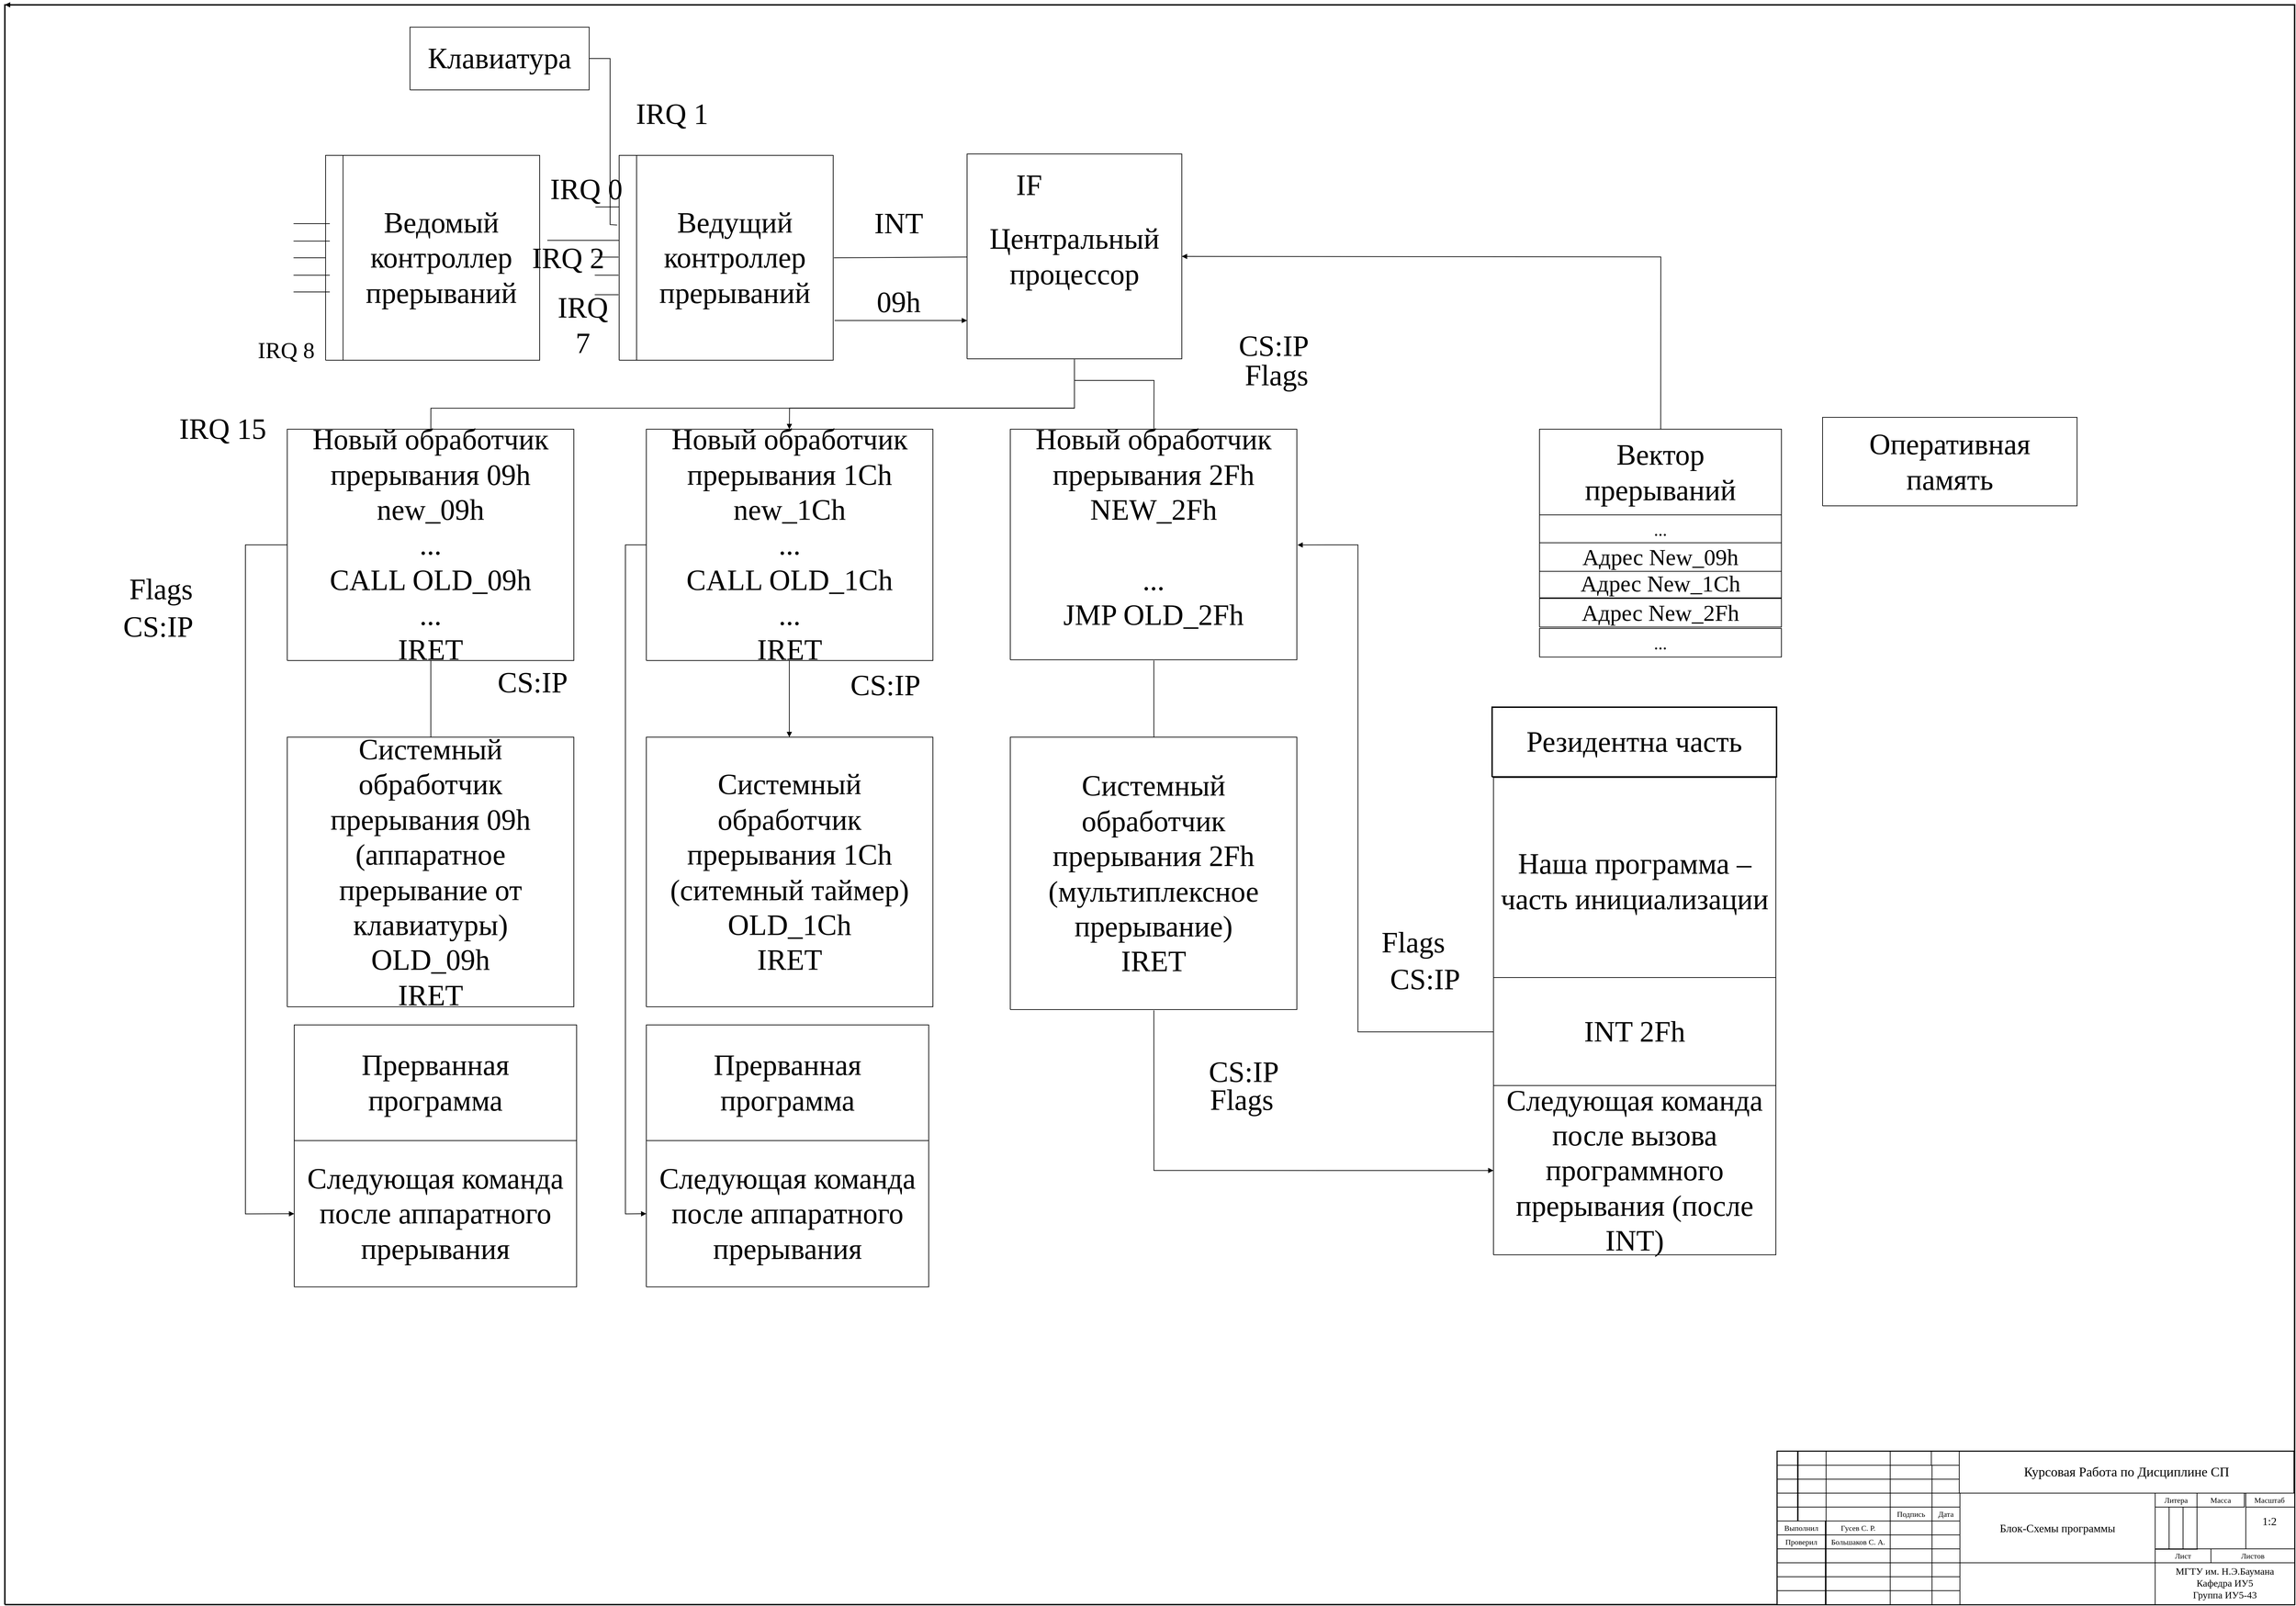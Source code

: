 <mxfile version="12.9.9" type="device"><diagram name="Страница-1" id="Страница-1"><mxGraphModel dx="2926" dy="1806" grid="1" gridSize="10" guides="1" tooltips="1" connect="1" arrows="1" fold="1" page="1" pageScale="1" pageWidth="900" pageHeight="1600" math="0" shadow="0"><root><mxCell id="0"/><mxCell id="1" value="Блок-схема" parent="0"/><mxCell id="6" value="" style="verticalAlign=middle;align=center;vsdxID=1;fillColor=#ffffff;gradientColor=none;shape=stencil(nZBLDoAgDERP0z3SIyjew0SURgSD+Lu9kMZoXLhwN9O+tukAlrNpJg1SzDH4QW/URgNYgZTkjA4UkwJUgGXng+6DX1zLfmoymdXo17xh5zmRJ6Q42BWCfc2oJfdAr+Yv+AP9Cb7OJ3H/2JG1HNGz/84klThPVCc=);strokeColor=#000000;strokeWidth=2;spacingTop=-1;spacingBottom=-1;spacingLeft=-1;spacingRight=-1;labelBackgroundColor=none;rounded=0;html=1;whiteSpace=wrap;" parent="1" vertex="1"><mxGeometry x="40" y="40" width="3284" height="2296" as="geometry"/></mxCell><mxCell id="7" value="" style="verticalAlign=middle;align=center;vsdxID=2;fillColor=#ffffff;gradientColor=none;shape=stencil(nZBLDoAgDERP0z3SIyjew0SURgSD+Lu9kMZoXLhwN9O+tukAlrNpJg1SzDH4QW/URgNYgZTkjA4UkwJUgGXng+6DX1zLfmoymdXo17xh5zmRJ6Q42BWCfc2oJfdAr+Yv+AP9Cb7OJ3H/2JG1HNGz/84klThPVCc=);strokeColor=#000000;strokeWidth=2;spacingTop=-1;spacingBottom=-1;spacingLeft=-1;spacingRight=-1;labelBackgroundColor=none;rounded=0;html=1;whiteSpace=wrap;" parent="1" vertex="1"><mxGeometry x="2582" y="2116" width="741" height="220" as="geometry"/></mxCell><mxCell id="8" value="&lt;font style=&quot;font-size:14px;font-family:Calibri;color:#000000;direction:ltr;letter-spacing:0px;line-height:120%;opacity:1&quot;&gt;МГТУ им. Н.Э.Баумана&lt;br/&gt;Кафедра ИУ5&lt;br/&gt;Группа ИУ5-43&lt;br/&gt;&lt;/font&gt;" style="verticalAlign=middle;align=center;vsdxID=3;fillColor=#ffffff;gradientColor=none;shape=stencil(nZBLDoAgDERP0z3SIyjew0SURgSD+Lu9kMZoXLhwN9O+tukAlrNpJg1SzDH4QW/URgNYgZTkjA4UkwJUgGXng+6DX1zLfmoymdXo17xh5zmRJ6Q42BWCfc2oJfdAr+Yv+AP9Cb7OJ3H/2JG1HNGz/84klThPVCc=);strokeColor=#000000;spacingTop=-1;spacingBottom=-1;spacingLeft=-1;spacingRight=-1;labelBackgroundColor=none;rounded=0;html=1;whiteSpace=wrap;" parent="1" vertex="1"><mxGeometry x="3124" y="2276" width="200" height="60" as="geometry"/></mxCell><mxCell id="9" value="" style="verticalAlign=middle;align=center;vsdxID=4;fillColor=#ffffff;gradientColor=none;shape=stencil(nZBLDoAgDERP0z3SIyjew0SURgSD+Lu9kMZoXLhwN9O+tukAlrNpJg1SzDH4QW/URgNYgZTkjA4UkwJUgGXng+6DX1zLfmoymdXo17xh5zmRJ6Q42BWCfc2oJfdAr+Yv+AP9Cb7OJ3H/2JG1HNGz/84klThPVCc=);strokeColor=#000000;spacingTop=-1;spacingBottom=-1;spacingLeft=-1;spacingRight=-1;labelBackgroundColor=none;rounded=0;html=1;whiteSpace=wrap;" parent="1" vertex="1"><mxGeometry x="2844" y="2276" width="280" height="60" as="geometry"/></mxCell><mxCell id="10" value="&lt;font style=&quot;font-size:11px;font-family:Calibri;color:#000000;direction:ltr;letter-spacing:0px;line-height:120%;opacity:1&quot;&gt;Листов&lt;br/&gt;&lt;/font&gt;" style="verticalAlign=middle;align=center;vsdxID=5;fillColor=#ffffff;gradientColor=none;shape=stencil(nZBLDoAgDERP0z3SIyjew0SURgSD+Lu9kMZoXLhwN9O+tukAlrNpJg1SzDH4QW/URgNYgZTkjA4UkwJUgGXng+6DX1zLfmoymdXo17xh5zmRJ6Q42BWCfc2oJfdAr+Yv+AP9Cb7OJ3H/2JG1HNGz/84klThPVCc=);strokeColor=#000000;spacingTop=-1;spacingBottom=-1;spacingLeft=-1;spacingRight=-1;labelBackgroundColor=none;rounded=0;html=1;whiteSpace=wrap;" parent="1" vertex="1"><mxGeometry x="3204" y="2256" width="120" height="20" as="geometry"/></mxCell><mxCell id="11" value="&lt;font style=&quot;font-size:11px;font-family:Calibri;color:#000000;direction:ltr;letter-spacing:0px;line-height:120%;opacity:1&quot;&gt;Лист&lt;br/&gt;&lt;/font&gt;" style="verticalAlign=middle;align=center;vsdxID=6;fillColor=#ffffff;gradientColor=none;shape=stencil(nZBLDoAgDERP0z3SIyjew0SURgSD+Lu9kMZoXLhwN9O+tukAlrNpJg1SzDH4QW/URgNYgZTkjA4UkwJUgGXng+6DX1zLfmoymdXo17xh5zmRJ6Q42BWCfc2oJfdAr+Yv+AP9Cb7OJ3H/2JG1HNGz/84klThPVCc=);strokeColor=#000000;spacingTop=-1;spacingBottom=-1;spacingLeft=-1;spacingRight=-1;labelBackgroundColor=none;rounded=0;html=1;whiteSpace=wrap;" parent="1" vertex="1"><mxGeometry x="3124" y="2256" width="80" height="20" as="geometry"/></mxCell><mxCell id="12" value="&lt;font style=&quot;font-size:16px;font-family:Calibri;color:#000000;direction:ltr;letter-spacing:0px;line-height:120%;opacity:1&quot;&gt;1&lt;/font&gt;&lt;font style=&quot;font-size:16px;font-family:Themed;color:#000000;direction:ltr;letter-spacing:0px;line-height:120%;opacity:1&quot;&gt;:2&lt;br/&gt;&lt;/font&gt;" style="verticalAlign=middle;align=center;vsdxID=7;fillColor=#ffffff;gradientColor=none;shape=stencil(nZBLDoAgDERP0z3SIyjew0SURgSD+Lu9kMZoXLhwN9O+tukAlrNpJg1SzDH4QW/URgNYgZTkjA4UkwJUgGXng+6DX1zLfmoymdXo17xh5zmRJ6Q42BWCfc2oJfdAr+Yv+AP9Cb7OJ3H/2JG1HNGz/84klThPVCc=);strokeColor=#000000;spacingTop=-1;spacingBottom=-1;spacingLeft=-1;spacingRight=-1;labelBackgroundColor=none;rounded=0;html=1;whiteSpace=wrap;" parent="1" vertex="1"><mxGeometry x="3252" y="2176" width="72" height="80" as="geometry"/></mxCell><mxCell id="13" value="&lt;font style=&quot;font-size:11px;font-family:Calibri;color:#000000;direction:ltr;letter-spacing:0px;line-height:120%;opacity:1&quot;&gt;Масштаб&lt;br/&gt;&lt;/font&gt;" style="verticalAlign=middle;align=center;vsdxID=8;fillColor=#ffffff;gradientColor=none;shape=stencil(nZBLDoAgDERP0z3SIyjew0SURgSD+Lu9kMZoXLhwN9O+tukAlrNpJg1SzDH4QW/URgNYgZTkjA4UkwJUgGXng+6DX1zLfmoymdXo17xh5zmRJ6Q42BWCfc2oJfdAr+Yv+AP9Cb7OJ3H/2JG1HNGz/84klThPVCc=);strokeColor=#000000;spacingTop=-1;spacingBottom=-1;spacingLeft=-1;spacingRight=-1;labelBackgroundColor=none;rounded=0;html=1;whiteSpace=wrap;" parent="1" vertex="1"><mxGeometry x="3252" y="2176" width="72" height="20" as="geometry"/></mxCell><mxCell id="14" value="" style="verticalAlign=middle;align=center;vsdxID=9;fillColor=#ffffff;gradientColor=none;shape=stencil(nZBLDoAgDERP0z3SIyjew0SURgSD+Lu9kMZoXLhwN9O+tukAlrNpJg1SzDH4QW/URgNYgZTkjA4UkwJUgGXng+6DX1zLfmoymdXo17xh5zmRJ6Q42BWCfc2oJfdAr+Yv+AP9Cb7OJ3H/2JG1HNGz/84klThPVCc=);strokeColor=#000000;strokeWidth=2;spacingTop=-1;spacingBottom=-1;spacingLeft=-1;spacingRight=-1;labelBackgroundColor=none;rounded=0;html=1;whiteSpace=wrap;" parent="1" vertex="1"><mxGeometry x="3124" y="2176" width="60" height="80" as="geometry"/></mxCell><mxCell id="15" value="" style="verticalAlign=middle;align=center;vsdxID=10;fillColor=#ffffff;gradientColor=none;shape=stencil(nZBLDoAgDERP0z3SIyjew0SURgSD+Lu9kMZoXLhwN9O+tukAlrNpJg1SzDH4QW/URgNYgZTkjA4UkwJUgGXng+6DX1zLfmoymdXo17xh5zmRJ6Q42BWCfc2oJfdAr+Yv+AP9Cb7OJ3H/2JG1HNGz/84klThPVCc=);strokeColor=#000000;spacingTop=-1;spacingBottom=-1;spacingLeft=-1;spacingRight=-1;labelBackgroundColor=none;rounded=0;html=1;whiteSpace=wrap;" parent="1" vertex="1"><mxGeometry x="3184" y="2176" width="70" height="80" as="geometry"/></mxCell><mxCell id="16" value="&lt;font style=&quot;font-size:11px;font-family:Calibri;color:#000000;direction:ltr;letter-spacing:0px;line-height:120%;opacity:1&quot;&gt;Литера&lt;br/&gt;&lt;/font&gt;" style="verticalAlign=middle;align=center;vsdxID=11;fillColor=#ffffff;gradientColor=none;shape=stencil(nZBLDoAgDERP0z3SIyjew0SURgSD+Lu9kMZoXLhwN9O+tukAlrNpJg1SzDH4QW/URgNYgZTkjA4UkwJUgGXng+6DX1zLfmoymdXo17xh5zmRJ6Q42BWCfc2oJfdAr+Yv+AP9Cb7OJ3H/2JG1HNGz/84klThPVCc=);strokeColor=#000000;spacingTop=-1;spacingBottom=-1;spacingLeft=-1;spacingRight=-1;labelBackgroundColor=none;rounded=0;html=1;whiteSpace=wrap;" parent="1" vertex="1"><mxGeometry x="3124" y="2176" width="60" height="20" as="geometry"/></mxCell><mxCell id="17" value="&lt;font style=&quot;font-size:11px;font-family:Calibri;color:#000000;direction:ltr;letter-spacing:0px;line-height:120%;opacity:1&quot;&gt;Масса&lt;br/&gt;&lt;/font&gt;" style="verticalAlign=middle;align=center;vsdxID=12;fillColor=#ffffff;gradientColor=none;shape=stencil(nZBLDoAgDERP0z3SIyjew0SURgSD+Lu9kMZoXLhwN9O+tukAlrNpJg1SzDH4QW/URgNYgZTkjA4UkwJUgGXng+6DX1zLfmoymdXo17xh5zmRJ6Q42BWCfc2oJfdAr+Yv+AP9Cb7OJ3H/2JG1HNGz/84klThPVCc=);strokeColor=#000000;spacingTop=-1;spacingBottom=-1;spacingLeft=-1;spacingRight=-1;labelBackgroundColor=none;rounded=0;html=1;whiteSpace=wrap;" parent="1" vertex="1"><mxGeometry x="3184" y="2176" width="68" height="20" as="geometry"/></mxCell><mxCell id="18" value="&lt;font style=&quot;font-size:16px;font-family:Calibri;color:#000000;direction:ltr;letter-spacing:0px;line-height:120%;opacity:1&quot;&gt;Блок-Схемы программы&lt;br/&gt;&lt;/font&gt;" style="verticalAlign=middle;align=center;vsdxID=13;fillColor=#ffffff;gradientColor=none;shape=stencil(nZBLDoAgDERP0z3SIyjew0SURgSD+Lu9kMZoXLhwN9O+tukAlrNpJg1SzDH4QW/URgNYgZTkjA4UkwJUgGXng+6DX1zLfmoymdXo17xh5zmRJ6Q42BWCfc2oJfdAr+Yv+AP9Cb7OJ3H/2JG1HNGz/84klThPVCc=);strokeColor=#000000;spacingTop=-1;spacingBottom=-1;spacingLeft=-1;spacingRight=-1;labelBackgroundColor=none;rounded=0;html=1;whiteSpace=wrap;" parent="1" vertex="1"><mxGeometry x="2844" y="2176" width="280" height="100" as="geometry"/></mxCell><mxCell id="19" value="&lt;font style=&quot;font-size:19px;font-family:Calibri;color:#000000;direction:ltr;letter-spacing:0px;line-height:120%;opacity:1&quot;&gt;Курсовая Работа по Дисциплине СП&lt;br/&gt;&lt;/font&gt;" style="verticalAlign=middle;align=center;vsdxID=14;fillColor=#ffffff;gradientColor=none;shape=stencil(nZBLDoAgDERP0z3SIyjew0SURgSD+Lu9kMZoXLhwN9O+tukAlrNpJg1SzDH4QW/URgNYgZTkjA4UkwJUgGXng+6DX1zLfmoymdXo17xh5zmRJ6Q42BWCfc2oJfdAr+Yv+AP9Cb7OJ3H/2JG1HNGz/84klThPVCc=);strokeColor=#000000;spacingTop=-1;spacingBottom=-1;spacingLeft=-1;spacingRight=-1;labelBackgroundColor=none;rounded=0;html=1;whiteSpace=wrap;" parent="1" vertex="1"><mxGeometry x="2843" y="2116" width="480" height="60" as="geometry"/></mxCell><mxCell id="20" value="" style="verticalAlign=middle;align=center;vsdxID=15;fillColor=#ffffff;gradientColor=none;shape=stencil(nZBLDoAgDERP0z3SIyjew0SURgSD+Lu9kMZoXLhwN9O+tukAlrNpJg1SzDH4QW/URgNYgZTkjA4UkwJUgGXng+6DX1zLfmoymdXo17xh5zmRJ6Q42BWCfc2oJfdAr+Yv+AP9Cb7OJ3H/2JG1HNGz/84klThPVCc=);strokeColor=#000000;spacingTop=-1;spacingBottom=-1;spacingLeft=-1;spacingRight=-1;labelBackgroundColor=none;rounded=0;html=1;whiteSpace=wrap;" parent="1" vertex="1"><mxGeometry x="2804" y="2316" width="40" height="20" as="geometry"/></mxCell><mxCell id="21" value="" style="verticalAlign=middle;align=center;vsdxID=26;fillColor=#ffffff;gradientColor=none;shape=stencil(nZBLDoAgDERP0z3SIyjew0SURgSD+Lu9kMZoXLhwN9O+tukAlrNpJg1SzDH4QW/URgNYgZTkjA4UkwJUgGXng+6DX1zLfmoymdXo17xh5zmRJ6Q42BWCfc2oJfdAr+Yv+AP9Cb7OJ3H/2JG1HNGz/84klThPVCc=);strokeColor=#000000;spacingTop=-1;spacingBottom=-1;spacingLeft=-1;spacingRight=-1;labelBackgroundColor=none;rounded=0;html=1;whiteSpace=wrap;" parent="1" vertex="1"><mxGeometry x="2804" y="2296" width="40" height="20" as="geometry"/></mxCell><mxCell id="22" value="" style="verticalAlign=middle;align=center;vsdxID=27;fillColor=#ffffff;gradientColor=none;shape=stencil(nZBLDoAgDERP0z3SIyjew0SURgSD+Lu9kMZoXLhwN9O+tukAlrNpJg1SzDH4QW/URgNYgZTkjA4UkwJUgGXng+6DX1zLfmoymdXo17xh5zmRJ6Q42BWCfc2oJfdAr+Yv+AP9Cb7OJ3H/2JG1HNGz/84klThPVCc=);strokeColor=#000000;spacingTop=-1;spacingBottom=-1;spacingLeft=-1;spacingRight=-1;labelBackgroundColor=none;rounded=0;html=1;whiteSpace=wrap;" parent="1" vertex="1"><mxGeometry x="2804" y="2276" width="40" height="20" as="geometry"/></mxCell><mxCell id="23" value="" style="verticalAlign=middle;align=center;vsdxID=28;fillColor=#ffffff;gradientColor=none;shape=stencil(nZBLDoAgDERP0z3SIyjew0SURgSD+Lu9kMZoXLhwN9O+tukAlrNpJg1SzDH4QW/URgNYgZTkjA4UkwJUgGXng+6DX1zLfmoymdXo17xh5zmRJ6Q42BWCfc2oJfdAr+Yv+AP9Cb7OJ3H/2JG1HNGz/84klThPVCc=);strokeColor=#000000;spacingTop=-1;spacingBottom=-1;spacingLeft=-1;spacingRight=-1;labelBackgroundColor=none;rounded=0;html=1;whiteSpace=wrap;" parent="1" vertex="1"><mxGeometry x="2804" y="2256" width="40" height="20" as="geometry"/></mxCell><mxCell id="24" value="" style="verticalAlign=middle;align=center;vsdxID=29;fillColor=#ffffff;gradientColor=none;shape=stencil(nZBLDoAgDERP0z3SIyjew0SURgSD+Lu9kMZoXLhwN9O+tukAlrNpJg1SzDH4QW/URgNYgZTkjA4UkwJUgGXng+6DX1zLfmoymdXo17xh5zmRJ6Q42BWCfc2oJfdAr+Yv+AP9Cb7OJ3H/2JG1HNGz/84klThPVCc=);strokeColor=#000000;spacingTop=-1;spacingBottom=-1;spacingLeft=-1;spacingRight=-1;labelBackgroundColor=none;rounded=0;html=1;whiteSpace=wrap;" parent="1" vertex="1"><mxGeometry x="2804" y="2236" width="40" height="20" as="geometry"/></mxCell><mxCell id="25" value="" style="verticalAlign=middle;align=center;vsdxID=30;fillColor=#ffffff;gradientColor=none;shape=stencil(nZBLDoAgDERP0z3SIyjew0SURgSD+Lu9kMZoXLhwN9O+tukAlrNpJg1SzDH4QW/URgNYgZTkjA4UkwJUgGXng+6DX1zLfmoymdXo17xh5zmRJ6Q42BWCfc2oJfdAr+Yv+AP9Cb7OJ3H/2JG1HNGz/84klThPVCc=);strokeColor=#000000;spacingTop=-1;spacingBottom=-1;spacingLeft=-1;spacingRight=-1;labelBackgroundColor=none;rounded=0;html=1;whiteSpace=wrap;" parent="1" vertex="1"><mxGeometry x="2804" y="2216" width="40" height="20" as="geometry"/></mxCell><mxCell id="26" value="&lt;font style=&quot;font-size:11px;font-family:Calibri;color:#000000;direction:ltr;letter-spacing:0px;line-height:120%;opacity:1&quot;&gt;Дата&lt;br/&gt;&lt;/font&gt;" style="verticalAlign=middle;align=center;vsdxID=31;fillColor=#ffffff;gradientColor=none;shape=stencil(nZBLDoAgDERP0z3SIyjew0SURgSD+Lu9kMZoXLhwN9O+tukAlrNpJg1SzDH4QW/URgNYgZTkjA4UkwJUgGXng+6DX1zLfmoymdXo17xh5zmRJ6Q42BWCfc2oJfdAr+Yv+AP9Cb7OJ3H/2JG1HNGz/84klThPVCc=);strokeColor=#000000;spacingTop=-1;spacingBottom=-1;spacingLeft=-1;spacingRight=-1;labelBackgroundColor=none;rounded=0;html=1;whiteSpace=wrap;" parent="1" vertex="1"><mxGeometry x="2804" y="2196" width="40" height="20" as="geometry"/></mxCell><mxCell id="27" value="" style="verticalAlign=middle;align=center;vsdxID=32;fillColor=#ffffff;gradientColor=none;shape=stencil(nZBLDoAgDERP0z3SIyjew0SURgSD+Lu9kMZoXLhwN9O+tukAlrNpJg1SzDH4QW/URgNYgZTkjA4UkwJUgGXng+6DX1zLfmoymdXo17xh5zmRJ6Q42BWCfc2oJfdAr+Yv+AP9Cb7OJ3H/2JG1HNGz/84klThPVCc=);strokeColor=#000000;spacingTop=-1;spacingBottom=-1;spacingLeft=-1;spacingRight=-1;labelBackgroundColor=none;rounded=0;html=1;whiteSpace=wrap;" parent="1" vertex="1"><mxGeometry x="2804" y="2176" width="40" height="20" as="geometry"/></mxCell><mxCell id="28" value="" style="verticalAlign=middle;align=center;vsdxID=33;fillColor=#ffffff;gradientColor=none;shape=stencil(nZBLDoAgDERP0z3SIyjew0SURgSD+Lu9kMZoXLhwN9O+tukAlrNpJg1SzDH4QW/URgNYgZTkjA4UkwJUgGXng+6DX1zLfmoymdXo17xh5zmRJ6Q42BWCfc2oJfdAr+Yv+AP9Cb7OJ3H/2JG1HNGz/84klThPVCc=);strokeColor=#000000;spacingTop=-1;spacingBottom=-1;spacingLeft=-1;spacingRight=-1;labelBackgroundColor=none;rounded=0;html=1;whiteSpace=wrap;" parent="1" vertex="1"><mxGeometry x="2803" y="2156" width="40" height="20" as="geometry"/></mxCell><mxCell id="29" value="" style="verticalAlign=middle;align=center;vsdxID=34;fillColor=#ffffff;gradientColor=none;shape=stencil(nZBLDoAgDERP0z3SIyjew0SURgSD+Lu9kMZoXLhwN9O+tukAlrNpJg1SzDH4QW/URgNYgZTkjA4UkwJUgGXng+6DX1zLfmoymdXo17xh5zmRJ6Q42BWCfc2oJfdAr+Yv+AP9Cb7OJ3H/2JG1HNGz/84klThPVCc=);strokeColor=#000000;spacingTop=-1;spacingBottom=-1;spacingLeft=-1;spacingRight=-1;labelBackgroundColor=none;rounded=0;html=1;whiteSpace=wrap;" parent="1" vertex="1"><mxGeometry x="2803" y="2136" width="40" height="20" as="geometry"/></mxCell><mxCell id="30" value="" style="verticalAlign=middle;align=center;vsdxID=35;fillColor=#ffffff;gradientColor=none;shape=stencil(nZBLDoAgDERP0z3SIyjew0SURgSD+Lu9kMZoXLhwN9O+tukAlrNpJg1SzDH4QW/URgNYgZTkjA4UkwJUgGXng+6DX1zLfmoymdXo17xh5zmRJ6Q42BWCfc2oJfdAr+Yv+AP9Cb7OJ3H/2JG1HNGz/84klThPVCc=);strokeColor=#000000;spacingTop=-1;spacingBottom=-1;spacingLeft=-1;spacingRight=-1;labelBackgroundColor=none;rounded=0;html=1;whiteSpace=wrap;" parent="1" vertex="1"><mxGeometry x="2803" y="2116" width="40" height="20" as="geometry"/></mxCell><mxCell id="31" value="" style="verticalAlign=middle;align=center;vsdxID=36;fillColor=#ffffff;gradientColor=none;shape=stencil(nZBLDoAgDERP0z3SIyjew0SURgSD+Lu9kMZoXLhwN9O+tukAlrNpJg1SzDH4QW/URgNYgZTkjA4UkwJUgGXng+6DX1zLfmoymdXo17xh5zmRJ6Q42BWCfc2oJfdAr+Yv+AP9Cb7OJ3H/2JG1HNGz/84klThPVCc=);strokeColor=#000000;spacingTop=-1;spacingBottom=-1;spacingLeft=-1;spacingRight=-1;labelBackgroundColor=none;rounded=0;html=1;whiteSpace=wrap;" parent="1" vertex="1"><mxGeometry x="2744" y="2316" width="60" height="20" as="geometry"/></mxCell><mxCell id="32" value="" style="verticalAlign=middle;align=center;vsdxID=37;fillColor=#ffffff;gradientColor=none;shape=stencil(nZBLDoAgDERP0z3SIyjew0SURgSD+Lu9kMZoXLhwN9O+tukAlrNpJg1SzDH4QW/URgNYgZTkjA4UkwJUgGXng+6DX1zLfmoymdXo17xh5zmRJ6Q42BWCfc2oJfdAr+Yv+AP9Cb7OJ3H/2JG1HNGz/84klThPVCc=);strokeColor=#000000;spacingTop=-1;spacingBottom=-1;spacingLeft=-1;spacingRight=-1;labelBackgroundColor=none;rounded=0;html=1;whiteSpace=wrap;" parent="1" vertex="1"><mxGeometry x="2744" y="2296" width="60" height="20" as="geometry"/></mxCell><mxCell id="33" value="" style="verticalAlign=middle;align=center;vsdxID=38;fillColor=#ffffff;gradientColor=none;shape=stencil(nZBLDoAgDERP0z3SIyjew0SURgSD+Lu9kMZoXLhwN9O+tukAlrNpJg1SzDH4QW/URgNYgZTkjA4UkwJUgGXng+6DX1zLfmoymdXo17xh5zmRJ6Q42BWCfc2oJfdAr+Yv+AP9Cb7OJ3H/2JG1HNGz/84klThPVCc=);strokeColor=#000000;spacingTop=-1;spacingBottom=-1;spacingLeft=-1;spacingRight=-1;labelBackgroundColor=none;rounded=0;html=1;whiteSpace=wrap;" parent="1" vertex="1"><mxGeometry x="2744" y="2276" width="60" height="20" as="geometry"/></mxCell><mxCell id="34" value="" style="verticalAlign=middle;align=center;vsdxID=39;fillColor=#ffffff;gradientColor=none;shape=stencil(nZBLDoAgDERP0z3SIyjew0SURgSD+Lu9kMZoXLhwN9O+tukAlrNpJg1SzDH4QW/URgNYgZTkjA4UkwJUgGXng+6DX1zLfmoymdXo17xh5zmRJ6Q42BWCfc2oJfdAr+Yv+AP9Cb7OJ3H/2JG1HNGz/84klThPVCc=);strokeColor=#000000;spacingTop=-1;spacingBottom=-1;spacingLeft=-1;spacingRight=-1;labelBackgroundColor=none;rounded=0;html=1;whiteSpace=wrap;" parent="1" vertex="1"><mxGeometry x="2744" y="2256" width="60" height="20" as="geometry"/></mxCell><mxCell id="35" value="" style="verticalAlign=middle;align=center;vsdxID=40;fillColor=#ffffff;gradientColor=none;shape=stencil(nZBLDoAgDERP0z3SIyjew0SURgSD+Lu9kMZoXLhwN9O+tukAlrNpJg1SzDH4QW/URgNYgZTkjA4UkwJUgGXng+6DX1zLfmoymdXo17xh5zmRJ6Q42BWCfc2oJfdAr+Yv+AP9Cb7OJ3H/2JG1HNGz/84klThPVCc=);strokeColor=#000000;spacingTop=-1;spacingBottom=-1;spacingLeft=-1;spacingRight=-1;labelBackgroundColor=none;rounded=0;html=1;whiteSpace=wrap;" parent="1" vertex="1"><mxGeometry x="2744" y="2236" width="60" height="20" as="geometry"/></mxCell><mxCell id="36" value="" style="verticalAlign=middle;align=center;vsdxID=41;fillColor=#ffffff;gradientColor=none;shape=stencil(nZBLDoAgDERP0z3SIyjew0SURgSD+Lu9kMZoXLhwN9O+tukAlrNpJg1SzDH4QW/URgNYgZTkjA4UkwJUgGXng+6DX1zLfmoymdXo17xh5zmRJ6Q42BWCfc2oJfdAr+Yv+AP9Cb7OJ3H/2JG1HNGz/84klThPVCc=);strokeColor=#000000;spacingTop=-1;spacingBottom=-1;spacingLeft=-1;spacingRight=-1;labelBackgroundColor=none;rounded=0;html=1;whiteSpace=wrap;" parent="1" vertex="1"><mxGeometry x="2744" y="2216" width="60" height="20" as="geometry"/></mxCell><mxCell id="37" value="&lt;font style=&quot;font-size:11px;font-family:Calibri;color:#000000;direction:ltr;letter-spacing:0px;line-height:120%;opacity:1&quot;&gt;Подпись&lt;br/&gt;&lt;/font&gt;" style="verticalAlign=middle;align=center;vsdxID=42;fillColor=#ffffff;gradientColor=none;shape=stencil(nZBLDoAgDERP0z3SIyjew0SURgSD+Lu9kMZoXLhwN9O+tukAlrNpJg1SzDH4QW/URgNYgZTkjA4UkwJUgGXng+6DX1zLfmoymdXo17xh5zmRJ6Q42BWCfc2oJfdAr+Yv+AP9Cb7OJ3H/2JG1HNGz/84klThPVCc=);strokeColor=#000000;spacingTop=-1;spacingBottom=-1;spacingLeft=-1;spacingRight=-1;labelBackgroundColor=none;rounded=0;html=1;whiteSpace=wrap;" parent="1" vertex="1"><mxGeometry x="2744" y="2196" width="60" height="20" as="geometry"/></mxCell><mxCell id="38" value="" style="verticalAlign=middle;align=center;vsdxID=43;fillColor=#ffffff;gradientColor=none;shape=stencil(nZBLDoAgDERP0z3SIyjew0SURgSD+Lu9kMZoXLhwN9O+tukAlrNpJg1SzDH4QW/URgNYgZTkjA4UkwJUgGXng+6DX1zLfmoymdXo17xh5zmRJ6Q42BWCfc2oJfdAr+Yv+AP9Cb7OJ3H/2JG1HNGz/84klThPVCc=);strokeColor=#000000;spacingTop=-1;spacingBottom=-1;spacingLeft=-1;spacingRight=-1;labelBackgroundColor=none;rounded=0;html=1;whiteSpace=wrap;" parent="1" vertex="1"><mxGeometry x="2744" y="2176" width="60" height="20" as="geometry"/></mxCell><mxCell id="39" value="" style="verticalAlign=middle;align=center;vsdxID=44;fillColor=#ffffff;gradientColor=none;shape=stencil(nZBLDoAgDERP0z3SIyjew0SURgSD+Lu9kMZoXLhwN9O+tukAlrNpJg1SzDH4QW/URgNYgZTkjA4UkwJUgGXng+6DX1zLfmoymdXo17xh5zmRJ6Q42BWCfc2oJfdAr+Yv+AP9Cb7OJ3H/2JG1HNGz/84klThPVCc=);strokeColor=#000000;spacingTop=-1;spacingBottom=-1;spacingLeft=-1;spacingRight=-1;labelBackgroundColor=none;rounded=0;html=1;whiteSpace=wrap;" parent="1" vertex="1"><mxGeometry x="2744" y="2156" width="60" height="20" as="geometry"/></mxCell><mxCell id="40" value="" style="verticalAlign=middle;align=center;vsdxID=45;fillColor=#ffffff;gradientColor=none;shape=stencil(nZBLDoAgDERP0z3SIyjew0SURgSD+Lu9kMZoXLhwN9O+tukAlrNpJg1SzDH4QW/URgNYgZTkjA4UkwJUgGXng+6DX1zLfmoymdXo17xh5zmRJ6Q42BWCfc2oJfdAr+Yv+AP9Cb7OJ3H/2JG1HNGz/84klThPVCc=);strokeColor=#000000;spacingTop=-1;spacingBottom=-1;spacingLeft=-1;spacingRight=-1;labelBackgroundColor=none;rounded=0;html=1;whiteSpace=wrap;" parent="1" vertex="1"><mxGeometry x="2744" y="2136" width="60" height="20" as="geometry"/></mxCell><mxCell id="41" value="" style="verticalAlign=middle;align=center;vsdxID=46;fillColor=#ffffff;gradientColor=none;shape=stencil(nZBLDoAgDERP0z3SIyjew0SURgSD+Lu9kMZoXLhwN9O+tukAlrNpJg1SzDH4QW/URgNYgZTkjA4UkwJUgGXng+6DX1zLfmoymdXo17xh5zmRJ6Q42BWCfc2oJfdAr+Yv+AP9Cb7OJ3H/2JG1HNGz/84klThPVCc=);strokeColor=#000000;spacingTop=-1;spacingBottom=-1;spacingLeft=-1;spacingRight=-1;labelBackgroundColor=none;rounded=0;html=1;whiteSpace=wrap;" parent="1" vertex="1"><mxGeometry x="2743" y="2116" width="60" height="20" as="geometry"/></mxCell><mxCell id="42" value="" style="verticalAlign=middle;align=center;vsdxID=47;fillColor=#ffffff;gradientColor=none;shape=stencil(nZBLDoAgDERP0z3SIyjew0SURgSD+Lu9kMZoXLhwN9O+tukAlrNpJg1SzDH4QW/URgNYgZTkjA4UkwJUgGXng+6DX1zLfmoymdXo17xh5zmRJ6Q42BWCfc2oJfdAr+Yv+AP9Cb7OJ3H/2JG1HNGz/84klThPVCc=);strokeColor=#000000;spacingTop=-1;spacingBottom=-1;spacingLeft=-1;spacingRight=-1;labelBackgroundColor=none;rounded=0;html=1;whiteSpace=wrap;" parent="1" vertex="1"><mxGeometry x="2652" y="2116" width="92" height="20" as="geometry"/></mxCell><mxCell id="43" value="" style="verticalAlign=middle;align=center;vsdxID=48;fillColor=#ffffff;gradientColor=none;shape=stencil(nZBLDoAgDERP0z3SIyjew0SURgSD+Lu9kMZoXLhwN9O+tukAlrNpJg1SzDH4QW/URgNYgZTkjA4UkwJUgGXng+6DX1zLfmoymdXo17xh5zmRJ6Q42BWCfc2oJfdAr+Yv+AP9Cb7OJ3H/2JG1HNGz/84klThPVCc=);strokeColor=#000000;spacingTop=-1;spacingBottom=-1;spacingLeft=-1;spacingRight=-1;labelBackgroundColor=none;rounded=0;html=1;whiteSpace=wrap;" parent="1" vertex="1"><mxGeometry x="2652" y="2136" width="92" height="20" as="geometry"/></mxCell><mxCell id="44" value="" style="verticalAlign=middle;align=center;vsdxID=49;fillColor=#ffffff;gradientColor=none;shape=stencil(nZBLDoAgDERP0z3SIyjew0SURgSD+Lu9kMZoXLhwN9O+tukAlrNpJg1SzDH4QW/URgNYgZTkjA4UkwJUgGXng+6DX1zLfmoymdXo17xh5zmRJ6Q42BWCfc2oJfdAr+Yv+AP9Cb7OJ3H/2JG1HNGz/84klThPVCc=);strokeColor=#000000;spacingTop=-1;spacingBottom=-1;spacingLeft=-1;spacingRight=-1;labelBackgroundColor=none;rounded=0;html=1;whiteSpace=wrap;" parent="1" vertex="1"><mxGeometry x="2652" y="2156" width="92" height="20" as="geometry"/></mxCell><mxCell id="45" value="" style="verticalAlign=middle;align=center;vsdxID=50;fillColor=#ffffff;gradientColor=none;shape=stencil(nZBLDoAgDERP0z3SIyjew0SURgSD+Lu9kMZoXLhwN9O+tukAlrNpJg1SzDH4QW/URgNYgZTkjA4UkwJUgGXng+6DX1zLfmoymdXo17xh5zmRJ6Q42BWCfc2oJfdAr+Yv+AP9Cb7OJ3H/2JG1HNGz/84klThPVCc=);strokeColor=#000000;spacingTop=-1;spacingBottom=-1;spacingLeft=-1;spacingRight=-1;labelBackgroundColor=none;rounded=0;html=1;whiteSpace=wrap;" parent="1" vertex="1"><mxGeometry x="2652" y="2176" width="92" height="20" as="geometry"/></mxCell><mxCell id="46" value="" style="verticalAlign=middle;align=center;vsdxID=51;fillColor=#ffffff;gradientColor=none;shape=stencil(nZBLDoAgDERP0z3SIyjew0SURgSD+Lu9kMZoXLhwN9O+tukAlrNpJg1SzDH4QW/URgNYgZTkjA4UkwJUgGXng+6DX1zLfmoymdXo17xh5zmRJ6Q42BWCfc2oJfdAr+Yv+AP9Cb7OJ3H/2JG1HNGz/84klThPVCc=);strokeColor=#000000;spacingTop=-1;spacingBottom=-1;spacingLeft=-1;spacingRight=-1;labelBackgroundColor=none;rounded=0;html=1;whiteSpace=wrap;" parent="1" vertex="1"><mxGeometry x="2652" y="2196" width="92" height="20" as="geometry"/></mxCell><mxCell id="47" value="&lt;font style=&quot;font-size: 11px ; font-family: &amp;#34;calibri&amp;#34; ; color: #000000 ; direction: ltr ; letter-spacing: 0px ; line-height: 120% ; opacity: 1&quot;&gt;Гусев С. Р.&lt;br&gt;&lt;/font&gt;" style="verticalAlign=middle;align=center;vsdxID=52;fillColor=#ffffff;gradientColor=none;shape=stencil(nZBLDoAgDERP0z3SIyjew0SURgSD+Lu9kMZoXLhwN9O+tukAlrNpJg1SzDH4QW/URgNYgZTkjA4UkwJUgGXng+6DX1zLfmoymdXo17xh5zmRJ6Q42BWCfc2oJfdAr+Yv+AP9Cb7OJ3H/2JG1HNGz/84klThPVCc=);strokeColor=#000000;spacingTop=-1;spacingBottom=-1;spacingLeft=-1;spacingRight=-1;labelBackgroundColor=none;rounded=0;html=1;whiteSpace=wrap;" parent="1" vertex="1"><mxGeometry x="2652" y="2216" width="92" height="20" as="geometry"/></mxCell><mxCell id="48" value="&lt;font style=&quot;font-size:11px;font-family:Calibri;color:#000000;direction:ltr;letter-spacing:0px;line-height:120%;opacity:1&quot;&gt;Большаков С. А.&lt;br/&gt;&lt;/font&gt;" style="verticalAlign=middle;align=center;vsdxID=53;fillColor=#ffffff;gradientColor=none;shape=stencil(nZBLDoAgDERP0z3SIyjew0SURgSD+Lu9kMZoXLhwN9O+tukAlrNpJg1SzDH4QW/URgNYgZTkjA4UkwJUgGXng+6DX1zLfmoymdXo17xh5zmRJ6Q42BWCfc2oJfdAr+Yv+AP9Cb7OJ3H/2JG1HNGz/84klThPVCc=);strokeColor=#000000;spacingTop=-1;spacingBottom=-1;spacingLeft=-1;spacingRight=-1;labelBackgroundColor=none;rounded=0;html=1;whiteSpace=wrap;" parent="1" vertex="1"><mxGeometry x="2652" y="2236" width="92" height="20" as="geometry"/></mxCell><mxCell id="49" value="" style="verticalAlign=middle;align=center;vsdxID=54;fillColor=#ffffff;gradientColor=none;shape=stencil(nZBLDoAgDERP0z3SIyjew0SURgSD+Lu9kMZoXLhwN9O+tukAlrNpJg1SzDH4QW/URgNYgZTkjA4UkwJUgGXng+6DX1zLfmoymdXo17xh5zmRJ6Q42BWCfc2oJfdAr+Yv+AP9Cb7OJ3H/2JG1HNGz/84klThPVCc=);strokeColor=#000000;spacingTop=-1;spacingBottom=-1;spacingLeft=-1;spacingRight=-1;labelBackgroundColor=none;rounded=0;html=1;whiteSpace=wrap;" parent="1" vertex="1"><mxGeometry x="2652" y="2256" width="92" height="20" as="geometry"/></mxCell><mxCell id="50" value="" style="verticalAlign=middle;align=center;vsdxID=55;fillColor=#ffffff;gradientColor=none;shape=stencil(nZBLDoAgDERP0z3SIyjew0SURgSD+Lu9kMZoXLhwN9O+tukAlrNpJg1SzDH4QW/URgNYgZTkjA4UkwJUgGXng+6DX1zLfmoymdXo17xh5zmRJ6Q42BWCfc2oJfdAr+Yv+AP9Cb7OJ3H/2JG1HNGz/84klThPVCc=);strokeColor=#000000;spacingTop=-1;spacingBottom=-1;spacingLeft=-1;spacingRight=-1;labelBackgroundColor=none;rounded=0;html=1;whiteSpace=wrap;" parent="1" vertex="1"><mxGeometry x="2652" y="2276" width="92" height="20" as="geometry"/></mxCell><mxCell id="51" value="" style="verticalAlign=middle;align=center;vsdxID=56;fillColor=#ffffff;gradientColor=none;shape=stencil(nZBLDoAgDERP0z3SIyjew0SURgSD+Lu9kMZoXLhwN9O+tukAlrNpJg1SzDH4QW/URgNYgZTkjA4UkwJUgGXng+6DX1zLfmoymdXo17xh5zmRJ6Q42BWCfc2oJfdAr+Yv+AP9Cb7OJ3H/2JG1HNGz/84klThPVCc=);strokeColor=#000000;spacingTop=-1;spacingBottom=-1;spacingLeft=-1;spacingRight=-1;labelBackgroundColor=none;rounded=0;html=1;whiteSpace=wrap;" parent="1" vertex="1"><mxGeometry x="2652" y="2296" width="92" height="20" as="geometry"/></mxCell><mxCell id="52" value="" style="verticalAlign=middle;align=center;vsdxID=57;fillColor=#ffffff;gradientColor=none;shape=stencil(nZBLDoAgDERP0z3SIyjew0SURgSD+Lu9kMZoXLhwN9O+tukAlrNpJg1SzDH4QW/URgNYgZTkjA4UkwJUgGXng+6DX1zLfmoymdXo17xh5zmRJ6Q42BWCfc2oJfdAr+Yv+AP9Cb7OJ3H/2JG1HNGz/84klThPVCc=);strokeColor=#000000;spacingTop=-1;spacingBottom=-1;spacingLeft=-1;spacingRight=-1;labelBackgroundColor=none;rounded=0;html=1;whiteSpace=wrap;" parent="1" vertex="1"><mxGeometry x="2652" y="2316" width="92" height="20" as="geometry"/></mxCell><mxCell id="53" value="" style="verticalAlign=middle;align=center;vsdxID=58;fillColor=#ffffff;gradientColor=none;shape=stencil(nZBLDoAgDERP0z3SIyjew0SURgSD+Lu9kMZoXLhwN9O+tukAlrNpJg1SzDH4QW/URgNYgZTkjA4UkwJUgGXng+6DX1zLfmoymdXo17xh5zmRJ6Q42BWCfc2oJfdAr+Yv+AP9Cb7OJ3H/2JG1HNGz/84klThPVCc=);strokeColor=#000000;spacingTop=-1;spacingBottom=-1;spacingLeft=-1;spacingRight=-1;labelBackgroundColor=none;rounded=0;html=1;whiteSpace=wrap;" parent="1" vertex="1"><mxGeometry x="2582" y="2316" width="69" height="20" as="geometry"/></mxCell><mxCell id="54" value="" style="verticalAlign=middle;align=center;vsdxID=59;fillColor=#ffffff;gradientColor=none;shape=stencil(nZBLDoAgDERP0z3SIyjew0SURgSD+Lu9kMZoXLhwN9O+tukAlrNpJg1SzDH4QW/URgNYgZTkjA4UkwJUgGXng+6DX1zLfmoymdXo17xh5zmRJ6Q42BWCfc2oJfdAr+Yv+AP9Cb7OJ3H/2JG1HNGz/84klThPVCc=);strokeColor=#000000;spacingTop=-1;spacingBottom=-1;spacingLeft=-1;spacingRight=-1;labelBackgroundColor=none;rounded=0;html=1;whiteSpace=wrap;" parent="1" vertex="1"><mxGeometry x="2582" y="2296" width="69" height="20" as="geometry"/></mxCell><mxCell id="55" value="" style="verticalAlign=middle;align=center;vsdxID=60;fillColor=#ffffff;gradientColor=none;shape=stencil(nZBLDoAgDERP0z3SIyjew0SURgSD+Lu9kMZoXLhwN9O+tukAlrNpJg1SzDH4QW/URgNYgZTkjA4UkwJUgGXng+6DX1zLfmoymdXo17xh5zmRJ6Q42BWCfc2oJfdAr+Yv+AP9Cb7OJ3H/2JG1HNGz/84klThPVCc=);strokeColor=#000000;spacingTop=-1;spacingBottom=-1;spacingLeft=-1;spacingRight=-1;labelBackgroundColor=none;rounded=0;html=1;whiteSpace=wrap;" parent="1" vertex="1"><mxGeometry x="2582" y="2276" width="69" height="20" as="geometry"/></mxCell><mxCell id="56" value="" style="verticalAlign=middle;align=center;vsdxID=61;fillColor=#ffffff;gradientColor=none;shape=stencil(nZBLDoAgDERP0z3SIyjew0SURgSD+Lu9kMZoXLhwN9O+tukAlrNpJg1SzDH4QW/URgNYgZTkjA4UkwJUgGXng+6DX1zLfmoymdXo17xh5zmRJ6Q42BWCfc2oJfdAr+Yv+AP9Cb7OJ3H/2JG1HNGz/84klThPVCc=);strokeColor=#000000;spacingTop=-1;spacingBottom=-1;spacingLeft=-1;spacingRight=-1;labelBackgroundColor=none;rounded=0;html=1;whiteSpace=wrap;" parent="1" vertex="1"><mxGeometry x="2582" y="2256" width="69" height="20" as="geometry"/></mxCell><mxCell id="57" value="&lt;font style=&quot;font-size:11px;font-family:Calibri;color:#000000;direction:ltr;letter-spacing:0px;line-height:120%;opacity:1&quot;&gt;Проверил&lt;br/&gt;&lt;/font&gt;" style="verticalAlign=middle;align=center;vsdxID=62;fillColor=#ffffff;gradientColor=none;shape=stencil(nZBLDoAgDERP0z3SIyjew0SURgSD+Lu9kMZoXLhwN9O+tukAlrNpJg1SzDH4QW/URgNYgZTkjA4UkwJUgGXng+6DX1zLfmoymdXo17xh5zmRJ6Q42BWCfc2oJfdAr+Yv+AP9Cb7OJ3H/2JG1HNGz/84klThPVCc=);strokeColor=#000000;spacingTop=-1;spacingBottom=-1;spacingLeft=-1;spacingRight=-1;labelBackgroundColor=none;rounded=0;html=1;whiteSpace=wrap;" parent="1" vertex="1"><mxGeometry x="2582" y="2236" width="69" height="20" as="geometry"/></mxCell><mxCell id="58" value="&lt;font style=&quot;font-size: 11px ; font-family: &amp;#34;calibri&amp;#34; ; color: #000000 ; direction: ltr ; letter-spacing: 0px ; line-height: 120% ; opacity: 1&quot;&gt;Выполнил&lt;br&gt;&lt;/font&gt;" style="verticalAlign=middle;align=center;vsdxID=63;fillColor=#ffffff;gradientColor=none;shape=stencil(nZBLDoAgDERP0z3SIyjew0SURgSD+Lu9kMZoXLhwN9O+tukAlrNpJg1SzDH4QW/URgNYgZTkjA4UkwJUgGXng+6DX1zLfmoymdXo17xh5zmRJ6Q42BWCfc2oJfdAr+Yv+AP9Cb7OJ3H/2JG1HNGz/84klThPVCc=);strokeColor=#000000;spacingTop=-1;spacingBottom=-1;spacingLeft=-1;spacingRight=-1;labelBackgroundColor=none;rounded=0;html=1;whiteSpace=wrap;" parent="1" vertex="1"><mxGeometry x="2582" y="2216" width="69" height="20" as="geometry"/></mxCell><mxCell id="59" value="" style="verticalAlign=middle;align=center;vsdxID=64;fillColor=#ffffff;gradientColor=none;shape=stencil(nZBLDoAgDERP0z3SIyjew0SURgSD+Lu9kMZoXLhwN9O+tukAlrNpJg1SzDH4QW/URgNYgZTkjA4UkwJUgGXng+6DX1zLfmoymdXo17xh5zmRJ6Q42BWCfc2oJfdAr+Yv+AP9Cb7OJ3H/2JG1HNGz/84klThPVCc=);strokeColor=#000000;spacingTop=-1;spacingBottom=-1;spacingLeft=-1;spacingRight=-1;labelBackgroundColor=none;rounded=0;html=1;whiteSpace=wrap;" parent="1" vertex="1"><mxGeometry x="2612" y="2196" width="40" height="20" as="geometry"/></mxCell><mxCell id="60" value="" style="verticalAlign=middle;align=center;vsdxID=65;fillColor=#ffffff;gradientColor=none;shape=stencil(nZBLDoAgDERP0z3SIyjew0SURgSD+Lu9kMZoXLhwN9O+tukAlrNpJg1SzDH4QW/URgNYgZTkjA4UkwJUgGXng+6DX1zLfmoymdXo17xh5zmRJ6Q42BWCfc2oJfdAr+Yv+AP9Cb7OJ3H/2JG1HNGz/84klThPVCc=);strokeColor=#000000;spacingTop=-1;spacingBottom=-1;spacingLeft=-1;spacingRight=-1;labelBackgroundColor=none;rounded=0;html=1;whiteSpace=wrap;" parent="1" vertex="1"><mxGeometry x="2612" y="2176" width="40" height="20" as="geometry"/></mxCell><mxCell id="61" value="" style="verticalAlign=middle;align=center;vsdxID=66;fillColor=#ffffff;gradientColor=none;shape=stencil(nZBLDoAgDERP0z3SIyjew0SURgSD+Lu9kMZoXLhwN9O+tukAlrNpJg1SzDH4QW/URgNYgZTkjA4UkwJUgGXng+6DX1zLfmoymdXo17xh5zmRJ6Q42BWCfc2oJfdAr+Yv+AP9Cb7OJ3H/2JG1HNGz/84klThPVCc=);strokeColor=#000000;spacingTop=-1;spacingBottom=-1;spacingLeft=-1;spacingRight=-1;labelBackgroundColor=none;rounded=0;html=1;whiteSpace=wrap;" parent="1" vertex="1"><mxGeometry x="2612" y="2156" width="40" height="20" as="geometry"/></mxCell><mxCell id="62" value="" style="verticalAlign=middle;align=center;vsdxID=67;fillColor=#ffffff;gradientColor=none;shape=stencil(nZBLDoAgDERP0z3SIyjew0SURgSD+Lu9kMZoXLhwN9O+tukAlrNpJg1SzDH4QW/URgNYgZTkjA4UkwJUgGXng+6DX1zLfmoymdXo17xh5zmRJ6Q42BWCfc2oJfdAr+Yv+AP9Cb7OJ3H/2JG1HNGz/84klThPVCc=);strokeColor=#000000;spacingTop=-1;spacingBottom=-1;spacingLeft=-1;spacingRight=-1;labelBackgroundColor=none;rounded=0;html=1;whiteSpace=wrap;" parent="1" vertex="1"><mxGeometry x="2612" y="2136" width="40" height="20" as="geometry"/></mxCell><mxCell id="63" value="" style="verticalAlign=middle;align=center;vsdxID=68;fillColor=#ffffff;gradientColor=none;shape=stencil(nZBLDoAgDERP0z3SIyjew0SURgSD+Lu9kMZoXLhwN9O+tukAlrNpJg1SzDH4QW/URgNYgZTkjA4UkwJUgGXng+6DX1zLfmoymdXo17xh5zmRJ6Q42BWCfc2oJfdAr+Yv+AP9Cb7OJ3H/2JG1HNGz/84klThPVCc=);strokeColor=#000000;spacingTop=-1;spacingBottom=-1;spacingLeft=-1;spacingRight=-1;labelBackgroundColor=none;rounded=0;html=1;whiteSpace=wrap;" parent="1" vertex="1"><mxGeometry x="2612" y="2116" width="40" height="20" as="geometry"/></mxCell><mxCell id="64" value="" style="verticalAlign=middle;align=center;vsdxID=69;fillColor=#ffffff;gradientColor=none;shape=stencil(nZBLDoAgDERP0z3SIyjew0SURgSD+Lu9kMZoXLhwN9O+tukAlrNpJg1SzDH4QW/URgNYgZTkjA4UkwJUgGXng+6DX1zLfmoymdXo17xh5zmRJ6Q42BWCfc2oJfdAr+Yv+AP9Cb7OJ3H/2JG1HNGz/84klThPVCc=);strokeColor=#000000;spacingTop=-1;spacingBottom=-1;spacingLeft=-1;spacingRight=-1;labelBackgroundColor=none;rounded=0;html=1;whiteSpace=wrap;" parent="1" vertex="1"><mxGeometry x="2582" y="2116" width="29" height="20" as="geometry"/></mxCell><mxCell id="65" value="" style="verticalAlign=middle;align=center;vsdxID=70;fillColor=#ffffff;gradientColor=none;shape=stencil(nZBLDoAgDERP0z3SIyjew0SURgSD+Lu9kMZoXLhwN9O+tukAlrNpJg1SzDH4QW/URgNYgZTkjA4UkwJUgGXng+6DX1zLfmoymdXo17xh5zmRJ6Q42BWCfc2oJfdAr+Yv+AP9Cb7OJ3H/2JG1HNGz/84klThPVCc=);strokeColor=#000000;spacingTop=-1;spacingBottom=-1;spacingLeft=-1;spacingRight=-1;labelBackgroundColor=none;rounded=0;html=1;whiteSpace=wrap;" parent="1" vertex="1"><mxGeometry x="2582" y="2136" width="29" height="20" as="geometry"/></mxCell><mxCell id="66" value="" style="verticalAlign=middle;align=center;vsdxID=71;fillColor=#ffffff;gradientColor=none;shape=stencil(nZBLDoAgDERP0z3SIyjew0SURgSD+Lu9kMZoXLhwN9O+tukAlrNpJg1SzDH4QW/URgNYgZTkjA4UkwJUgGXng+6DX1zLfmoymdXo17xh5zmRJ6Q42BWCfc2oJfdAr+Yv+AP9Cb7OJ3H/2JG1HNGz/84klThPVCc=);strokeColor=#000000;spacingTop=-1;spacingBottom=-1;spacingLeft=-1;spacingRight=-1;labelBackgroundColor=none;rounded=0;html=1;whiteSpace=wrap;" parent="1" vertex="1"><mxGeometry x="2582" y="2156" width="29" height="20" as="geometry"/></mxCell><mxCell id="67" value="" style="verticalAlign=middle;align=center;vsdxID=72;fillColor=#ffffff;gradientColor=none;shape=stencil(nZBLDoAgDERP0z3SIyjew0SURgSD+Lu9kMZoXLhwN9O+tukAlrNpJg1SzDH4QW/URgNYgZTkjA4UkwJUgGXng+6DX1zLfmoymdXo17xh5zmRJ6Q42BWCfc2oJfdAr+Yv+AP9Cb7OJ3H/2JG1HNGz/84klThPVCc=);strokeColor=#000000;spacingTop=-1;spacingBottom=-1;spacingLeft=-1;spacingRight=-1;labelBackgroundColor=none;rounded=0;html=1;whiteSpace=wrap;" parent="1" vertex="1"><mxGeometry x="2582" y="2176" width="29" height="20" as="geometry"/></mxCell><mxCell id="68" value="" style="verticalAlign=middle;align=center;vsdxID=73;fillColor=#ffffff;gradientColor=none;shape=stencil(nZBLDoAgDERP0z3SIyjew0SURgSD+Lu9kMZoXLhwN9O+tukAlrNpJg1SzDH4QW/URgNYgZTkjA4UkwJUgGXng+6DX1zLfmoymdXo17xh5zmRJ6Q42BWCfc2oJfdAr+Yv+AP9Cb7OJ3H/2JG1HNGz/84klThPVCc=);strokeColor=#000000;spacingTop=-1;spacingBottom=-1;spacingLeft=-1;spacingRight=-1;labelBackgroundColor=none;rounded=0;html=1;whiteSpace=wrap;" parent="1" vertex="1"><mxGeometry x="2582" y="2196" width="29" height="20" as="geometry"/></mxCell><mxCell id="69" value="" style="verticalAlign=middle;align=center;vsdxID=74;fillColor=#ffffff;gradientColor=none;shape=stencil(nZBLDoAgDERP0z3SIyjew0SURgSD+Lu9kMZoXLhwN9O+tukAlrNpJg1SzDH4QW/URgNYgZTkjA4UkwJUgGXng+6DX1zLfmoymdXo17xh5zmRJ6Q42BWCfc2oJfdAr+Yv+AP9Cb7OJ3H/2JG1HNGz/84klThPVCc=);strokeColor=#000000;spacingTop=-1;spacingBottom=-1;spacingLeft=-1;spacingRight=-1;labelBackgroundColor=none;rounded=0;html=1;whiteSpace=wrap;" parent="1" vertex="1"><mxGeometry x="3124" y="2196" width="20" height="60" as="geometry"/></mxCell><mxCell id="70" value="" style="verticalAlign=middle;align=center;vsdxID=75;fillColor=#ffffff;gradientColor=none;shape=stencil(nZBLDoAgDERP0z3SIyjew0SURgSD+Lu9kMZoXLhwN9O+tukAlrNpJg1SzDH4QW/URgNYgZTkjA4UkwJUgGXng+6DX1zLfmoymdXo17xh5zmRJ6Q42BWCfc2oJfdAr+Yv+AP9Cb7OJ3H/2JG1HNGz/84klThPVCc=);strokeColor=#000000;spacingTop=-1;spacingBottom=-1;spacingLeft=-1;spacingRight=-1;labelBackgroundColor=none;rounded=0;html=1;whiteSpace=wrap;" parent="1" vertex="1"><mxGeometry x="3144" y="2196" width="20" height="60" as="geometry"/></mxCell><mxCell id="71" value="" style="verticalAlign=middle;align=center;vsdxID=76;fillColor=#ffffff;gradientColor=none;shape=stencil(nZBLDoAgDERP0z3SIyjew0SURgSD+Lu9kMZoXLhwN9O+tukAlrNpJg1SzDH4QW/URgNYgZTkjA4UkwJUgGXng+6DX1zLfmoymdXo17xh5zmRJ6Q42BWCfc2oJfdAr+Yv+AP9Cb7OJ3H/2JG1HNGz/84klThPVCc=);strokeColor=#000000;spacingTop=-1;spacingBottom=-1;spacingLeft=-1;spacingRight=-1;labelBackgroundColor=none;rounded=0;html=1;whiteSpace=wrap;" parent="1" vertex="1"><mxGeometry x="3164" y="2196" width="20" height="60" as="geometry"/></mxCell><mxCell id="73" style="vsdxID=82;fillColor=none;gradientColor=none;strokeColor=none;spacingTop=-1;spacingBottom=-1;spacingLeft=-1;spacingRight=-1;labelBackgroundColor=none;rounded=0;html=1;whiteSpace=wrap;" parent="1" vertex="1" treatAsSingle="0"><mxGeometry x="500" y="256" width="308" height="294" as="geometry"/></mxCell><mxCell id="74" style="vsdxID=83;fillColor=#ffffff;gradientColor=none;shape=stencil(nZBLDoAgDERP0z3SIyjew0SURgSD+Lu9kMZoXLhwN9O+tukAlrNpJg1SzDH4QW/URgNYgZTkjA4UkwJUgGXng+6DX1zLfmoymdXo17xh5zmRJ6Q42BWCfc2oJfdAr+Yv+AP9Cb7OJ3H/2JG1HNGz/84klThPVCc=);strokeColor=#000000;spacingTop=-1;spacingBottom=-1;spacingLeft=-1;spacingRight=-1;labelBackgroundColor=none;rounded=0;html=1;whiteSpace=wrap;" parent="73" vertex="1"><mxGeometry width="25" height="294" as="geometry"/></mxCell><mxCell id="75" value="&lt;font style=&quot;font-size:42px;font-family:Calibri;color:#000000;direction:ltr;letter-spacing:0px;line-height:120%;opacity:1&quot;&gt;Ведомый контроллер прерываний&lt;br/&gt;&lt;/font&gt;" style="verticalAlign=middle;align=center;vsdxID=84;fillColor=#ffffff;gradientColor=none;shape=stencil(nZBLDoAgDERP0z3SIyjew0SURgSD+Lu9kMZoXLhwN9O+tukAlrNpJg1SzDH4QW/URgNYgZTkjA4UkwJUgGXng+6DX1zLfmoymdXo17xh5zmRJ6Q42BWCfc2oJfdAr+Yv+AP9Cb7OJ3H/2JG1HNGz/84klThPVCc=);strokeColor=#000000;spacingTop=-1;spacingBottom=-1;spacingLeft=-1;spacingRight=-1;labelBackgroundColor=none;rounded=0;html=1;whiteSpace=wrap;" parent="73" vertex="1"><mxGeometry x="25" width="282" height="294" as="geometry"/></mxCell><mxCell id="76" style="vsdxID=85;fillColor=none;gradientColor=none;strokeColor=none;spacingTop=-1;spacingBottom=-1;spacingLeft=-1;spacingRight=-1;labelBackgroundColor=none;rounded=0;html=1;whiteSpace=wrap;" parent="1" vertex="1" treatAsSingle="0"><mxGeometry x="921" y="256" width="308" height="294" as="geometry"/></mxCell><mxCell id="77" style="vsdxID=86;fillColor=#ffffff;gradientColor=none;shape=stencil(nZBLDoAgDERP0z3SIyjew0SURgSD+Lu9kMZoXLhwN9O+tukAlrNpJg1SzDH4QW/URgNYgZTkjA4UkwJUgGXng+6DX1zLfmoymdXo17xh5zmRJ6Q42BWCfc2oJfdAr+Yv+AP9Cb7OJ3H/2JG1HNGz/84klThPVCc=);strokeColor=#000000;spacingTop=-1;spacingBottom=-1;spacingLeft=-1;spacingRight=-1;labelBackgroundColor=none;rounded=0;html=1;whiteSpace=wrap;" parent="76" vertex="1"><mxGeometry width="25" height="294" as="geometry"/></mxCell><mxCell id="78" value="&lt;font style=&quot;font-size:42px;font-family:Calibri;color:#000000;direction:ltr;letter-spacing:0px;line-height:120%;opacity:1&quot;&gt;Ведущий контроллер прерываний&lt;br/&gt;&lt;/font&gt;" style="verticalAlign=middle;align=center;vsdxID=87;fillColor=#ffffff;gradientColor=none;shape=stencil(nZBLDoAgDERP0z3SIyjew0SURgSD+Lu9kMZoXLhwN9O+tukAlrNpJg1SzDH4QW/URgNYgZTkjA4UkwJUgGXng+6DX1zLfmoymdXo17xh5zmRJ6Q42BWCfc2oJfdAr+Yv+AP9Cb7OJ3H/2JG1HNGz/84klThPVCc=);strokeColor=#000000;spacingTop=-1;spacingBottom=-1;spacingLeft=-1;spacingRight=-1;labelBackgroundColor=none;rounded=0;html=1;whiteSpace=wrap;" parent="76" vertex="1"><mxGeometry x="25" width="282" height="294" as="geometry"/></mxCell><mxCell id="79" value="&lt;font style=&quot;font-size:42px;font-family:Calibri;color:#000000;direction:ltr;letter-spacing:0px;line-height:120%;opacity:1&quot;&gt;Центральный процессор&lt;br/&gt;&lt;/font&gt;" style="verticalAlign=middle;align=center;vsdxID=88;fillColor=#ffffff;gradientColor=none;shape=stencil(nZBLDoAgDERP0z3SIyjew0SURgSD+Lu9kMZoXLhwN9O+tukAlrNpJg1SzDH4QW/URgNYgZTkjA4UkwJUgGXng+6DX1zLfmoymdXo17xh5zmRJ6Q42BWCfc2oJfdAr+Yv+AP9Cb7OJ3H/2JG1HNGz/84klThPVCc=);strokeColor=#000000;spacingTop=-1;spacingBottom=-1;spacingLeft=-1;spacingRight=-1;labelBackgroundColor=none;rounded=0;html=1;whiteSpace=wrap;" parent="1" vertex="1"><mxGeometry x="1420" y="254" width="308" height="294" as="geometry"/></mxCell><mxCell id="80" value="&lt;font style=&quot;font-size:42px;font-family:Calibri;color:#000000;direction:ltr;letter-spacing:0px;line-height:120%;opacity:1&quot;&gt;Новый обработчик прерывания 09h&lt;br/&gt;new_09h&lt;/font&gt;&lt;font style=&quot;font-size:42px;font-family:Themed;color:#000000;direction:ltr;letter-spacing:0px;line-height:120%;opacity:1&quot;&gt;&lt;br/&gt;&lt;/font&gt;&lt;font style=&quot;font-size:42px;font-family:Themed;color:#000000;direction:ltr;letter-spacing:0px;line-height:120%;opacity:1&quot;&gt;...&lt;br/&gt;&lt;/font&gt;&lt;font style=&quot;font-size:42px;font-family:Themed;color:#000000;direction:ltr;letter-spacing:0px;line-height:120%;opacity:1&quot;&gt;CALL OLD_09h&lt;br/&gt;...&lt;br/&gt;IRET&lt;br/&gt;&lt;/font&gt;" style="verticalAlign=middle;align=center;vsdxID=89;fillColor=#ffffff;gradientColor=none;shape=stencil(nZBLDoAgDERP0z3SIyjew0SURgSD+Lu9kMZoXLhwN9O+tukAlrNpJg1SzDH4QW/URgNYgZTkjA4UkwJUgGXng+6DX1zLfmoymdXo17xh5zmRJ6Q42BWCfc2oJfdAr+Yv+AP9Cb7OJ3H/2JG1HNGz/84klThPVCc=);strokeColor=#000000;spacingTop=-1;spacingBottom=-1;spacingLeft=-1;spacingRight=-1;labelBackgroundColor=none;rounded=0;html=1;whiteSpace=wrap;" parent="1" vertex="1"><mxGeometry x="445" y="649" width="411" height="332" as="geometry"/></mxCell><mxCell id="150" style="vsdxID=99;edgeStyle=none;startArrow=none;endArrow=none;startSize=5;endSize=5;strokeColor=#000000;spacingTop=-1;spacingBottom=-1;spacingLeft=-1;spacingRight=-1;verticalAlign=middle;html=1;labelBackgroundColor=#ffffff;rounded=0;" parent="1" edge="1"><mxGeometry relative="1" as="geometry"><Array as="points"/><mxPoint x="886" y="456" as="sourcePoint"/><mxPoint x="920" y="456" as="targetPoint"/></mxGeometry></mxCell><mxCell id="149" style="vsdxID=98;edgeStyle=none;startArrow=none;endArrow=none;startSize=5;endSize=5;strokeColor=#000000;spacingTop=-1;spacingBottom=-1;spacingLeft=-1;spacingRight=-1;verticalAlign=middle;html=1;labelBackgroundColor=#ffffff;rounded=0;" parent="1" edge="1"><mxGeometry relative="1" as="geometry"><Array as="points"/><mxPoint x="818" y="378" as="sourcePoint"/><mxPoint x="921" y="378" as="targetPoint"/></mxGeometry></mxCell><mxCell id="148" style="vsdxID=96;edgeStyle=none;startArrow=none;endArrow=none;startSize=5;endSize=5;strokeColor=#000000;spacingTop=-1;spacingBottom=-1;spacingLeft=-1;spacingRight=-1;verticalAlign=middle;html=1;labelBackgroundColor=#ffffff;rounded=0;" parent="1" edge="1"><mxGeometry relative="1" as="geometry"><Array as="points"/><mxPoint x="886" y="428" as="sourcePoint"/><mxPoint x="920" y="428" as="targetPoint"/></mxGeometry></mxCell><mxCell id="147" style="vsdxID=95;edgeStyle=none;startArrow=none;endArrow=none;startSize=5;endSize=5;strokeColor=#000000;spacingTop=-1;spacingBottom=-1;spacingLeft=-1;spacingRight=-1;verticalAlign=middle;html=1;labelBackgroundColor=#ffffff;rounded=0;" parent="1" edge="1"><mxGeometry relative="1" as="geometry"><Array as="points"/><mxPoint x="886" y="402" as="sourcePoint"/><mxPoint x="920" y="402" as="targetPoint"/></mxGeometry></mxCell><mxCell id="146" style="vsdxID=94;edgeStyle=none;startArrow=none;endArrow=none;startSize=5;endSize=5;strokeColor=#000000;spacingTop=-1;spacingBottom=-1;spacingLeft=-1;spacingRight=-1;verticalAlign=middle;html=1;labelBackgroundColor=#ffffff;rounded=0;" parent="1" edge="1"><mxGeometry relative="1" as="geometry"><Array as="points"/><mxPoint x="454" y="428" as="sourcePoint"/><mxPoint x="506" y="428" as="targetPoint"/></mxGeometry></mxCell><mxCell id="145" style="vsdxID=93;edgeStyle=none;startArrow=none;endArrow=none;startSize=5;endSize=5;strokeColor=#000000;spacingTop=-1;spacingBottom=-1;spacingLeft=-1;spacingRight=-1;verticalAlign=middle;html=1;labelBackgroundColor=#ffffff;rounded=0;" parent="1" edge="1"><mxGeometry relative="1" as="geometry"><Array as="points"/><mxPoint x="454" y="379" as="sourcePoint"/><mxPoint x="506" y="379" as="targetPoint"/></mxGeometry></mxCell><mxCell id="144" style="vsdxID=91;edgeStyle=none;startArrow=none;endArrow=none;startSize=5;endSize=5;strokeColor=#000000;spacingTop=-1;spacingBottom=-1;spacingLeft=-1;spacingRight=-1;verticalAlign=middle;html=1;labelBackgroundColor=#ffffff;rounded=0;" parent="1" edge="1"><mxGeometry relative="1" as="geometry"><Array as="points"/><mxPoint x="454" y="452" as="sourcePoint"/><mxPoint x="506" y="452" as="targetPoint"/></mxGeometry></mxCell><mxCell id="143" style="vsdxID=90;edgeStyle=none;startArrow=none;endArrow=none;startSize=5;endSize=5;strokeColor=#000000;spacingTop=-1;spacingBottom=-1;spacingLeft=-1;spacingRight=-1;verticalAlign=middle;html=1;labelBackgroundColor=#ffffff;rounded=0;" parent="1" edge="1"><mxGeometry relative="1" as="geometry"><Array as="points"/><mxPoint x="454" y="354" as="sourcePoint"/><mxPoint x="506" y="354" as="targetPoint"/></mxGeometry></mxCell><mxCell id="81" value="&lt;font style=&quot;font-size:42px;font-family:Calibri;color:#000000;direction:ltr;letter-spacing:0px;line-height:120%;opacity:1&quot;&gt;Новый обработчик прерывания 2Fh&lt;br/&gt;NEW_2Fh&lt;/font&gt;&lt;font style=&quot;font-size:42px;font-family:Themed;color:#000000;direction:ltr;letter-spacing:0px;line-height:120%;opacity:1&quot;&gt;&lt;br/&gt;&lt;br/&gt;...&lt;br/&gt;JMP OLD&lt;/font&gt;&lt;font style=&quot;font-size:42px;font-family:Themed;color:#000000;direction:ltr;letter-spacing:0px;line-height:120%;opacity:1&quot;&gt;_2&lt;/font&gt;&lt;font style=&quot;font-size:42px;font-family:Themed;color:#000000;direction:ltr;letter-spacing:0px;line-height:120%;opacity:1&quot;&gt;Fh&lt;br/&gt;&lt;/font&gt;&lt;font style=&quot;font-size:42px;font-family:Themed;color:#000000;direction:ltr;letter-spacing:0px;line-height:120%;opacity:1&quot;&gt;&lt;br/&gt;&lt;/font&gt;" style="verticalAlign=middle;align=center;vsdxID=100;fillColor=#ffffff;gradientColor=none;shape=stencil(nZBLDoAgDERP0z3SIyjew0SURgSD+Lu9kMZoXLhwN9O+tukAlrNpJg1SzDH4QW/URgNYgZTkjA4UkwJUgGXng+6DX1zLfmoymdXo17xh5zmRJ6Q42BWCfc2oJfdAr+Yv+AP9Cb7OJ3H/2JG1HNGz/84klThPVCc=);strokeColor=#000000;spacingTop=-1;spacingBottom=-1;spacingLeft=-1;spacingRight=-1;labelBackgroundColor=none;rounded=0;html=1;whiteSpace=wrap;" parent="1" vertex="1"><mxGeometry x="1482" y="649" width="411" height="331" as="geometry"/></mxCell><mxCell id="151" style="vsdxID=115;edgeStyle=none;startArrow=none;endArrow=none;startSize=5;endSize=5;strokeColor=#000000;spacingTop=-1;spacingBottom=-1;spacingLeft=-1;spacingRight=-1;verticalAlign=middle;html=1;labelBackgroundColor=#ffffff;rounded=0;" parent="1" edge="1"><mxGeometry relative="1" as="geometry"><Array as="points"/><mxPoint x="887" y="330" as="sourcePoint"/><mxPoint x="921" y="330" as="targetPoint"/></mxGeometry></mxCell><mxCell id="82" value="&lt;font style=&quot;font-size:42px;font-family:Calibri;color:#000000;direction:ltr;letter-spacing:0px;line-height:120%;opacity:1&quot;&gt;Системный обработчик прерывания 09h (аппаратное прерывание от клавиатуры)&lt;br/&gt;OLD_09h&lt;/font&gt;&lt;font style=&quot;font-size:42px;font-family:Themed;color:#000000;direction:ltr;letter-spacing:0px;line-height:120%;opacity:1&quot;&gt;&lt;br/&gt;&lt;/font&gt;&lt;font style=&quot;font-size:42px;font-family:Themed;color:#000000;direction:ltr;letter-spacing:0px;line-height:120%;opacity:1&quot;&gt;IRET&lt;br/&gt;&lt;/font&gt;" style="verticalAlign=middle;align=center;vsdxID=101;fillColor=#ffffff;gradientColor=none;shape=stencil(nZBLDoAgDERP0z3SIyjew0SURgSD+Lu9kMZoXLhwN9O+tukAlrNpJg1SzDH4QW/URgNYgZTkjA4UkwJUgGXng+6DX1zLfmoymdXo17xh5zmRJ6Q42BWCfc2oJfdAr+Yv+AP9Cb7OJ3H/2JG1HNGz/84klThPVCc=);strokeColor=#000000;spacingTop=-1;spacingBottom=-1;spacingLeft=-1;spacingRight=-1;labelBackgroundColor=none;rounded=0;html=1;whiteSpace=wrap;" parent="1" vertex="1"><mxGeometry x="445" y="1091" width="411" height="387" as="geometry"/></mxCell><mxCell id="83" value="&lt;font style=&quot;font-size:42px;font-family:Calibri;color:#000000;direction:ltr;letter-spacing:0px;line-height:120%;opacity:1&quot;&gt;Системный обработчик прерывания 2Fh (мультиплексное прерывание)&lt;/font&gt;&lt;font style=&quot;font-size:42px;font-family:Themed;color:#000000;direction:ltr;letter-spacing:0px;line-height:120%;opacity:1&quot;&gt;&lt;br/&gt;IRET&lt;br/&gt;&lt;/font&gt;" style="verticalAlign=middle;align=center;vsdxID=102;fillColor=#ffffff;gradientColor=none;shape=stencil(nZBLDoAgDERP0z3SIyjew0SURgSD+Lu9kMZoXLhwN9O+tukAlrNpJg1SzDH4QW/URgNYgZTkjA4UkwJUgGXng+6DX1zLfmoymdXo17xh5zmRJ6Q42BWCfc2oJfdAr+Yv+AP9Cb7OJ3H/2JG1HNGz/84klThPVCc=);strokeColor=#000000;spacingTop=-1;spacingBottom=-1;spacingLeft=-1;spacingRight=-1;labelBackgroundColor=none;rounded=0;html=1;whiteSpace=wrap;" parent="1" vertex="1"><mxGeometry x="1482" y="1091" width="411" height="391" as="geometry"/></mxCell><mxCell id="85" value="&lt;font style=&quot;font-size:42px;font-family:Calibri;color:#000000;direction:ltr;letter-spacing:0px;line-height:120%;opacity:1&quot;&gt;Оперативная память&lt;br/&gt;&lt;/font&gt;" style="verticalAlign=middle;align=center;vsdxID=107;fillColor=#ffffff;gradientColor=none;shape=stencil(nZBLDoAgDERP0z3SIyjew0SURgSD+Lu9kMZoXLhwN9O+tukAlrNpJg1SzDH4QW/URgNYgZTkjA4UkwJUgGXng+6DX1zLfmoymdXo17xh5zmRJ6Q42BWCfc2oJfdAr+Yv+AP9Cb7OJ3H/2JG1HNGz/84klThPVCc=);strokeColor=#000000;spacingTop=-1;spacingBottom=-1;spacingLeft=-1;spacingRight=-1;labelBackgroundColor=none;rounded=0;html=1;whiteSpace=wrap;" parent="1" vertex="1"><mxGeometry x="2647" y="632" width="365" height="127" as="geometry"/></mxCell><mxCell id="86" value="&lt;font style=&quot;font-size:42px;font-family:Calibri;color:#000000;direction:ltr;letter-spacing:0px;line-height:120%;opacity:1&quot;&gt;IRQ 1&lt;br/&gt;&lt;/font&gt;" style="verticalAlign=middle;align=center;vsdxID=110;fillColor=none;gradientColor=none;strokeColor=none;spacingTop=-1;spacingBottom=-1;spacingLeft=-1;spacingRight=-1;labelBackgroundColor=none;rounded=0;html=1;whiteSpace=wrap;" parent="1" vertex="1"><mxGeometry x="941" y="170" width="112" height="53" as="geometry"/></mxCell><mxCell id="87" value="&lt;font style=&quot;font-size:42px;font-family:Calibri;color:#000000;direction:ltr;letter-spacing:0px;line-height:120%;opacity:1&quot;&gt;IRQ 7&lt;br/&gt;&lt;/font&gt;" style="verticalAlign=middle;align=center;vsdxID=111;fillColor=none;gradientColor=none;strokeColor=none;spacingTop=-1;spacingBottom=-1;spacingLeft=-1;spacingRight=-1;labelBackgroundColor=none;rounded=0;html=1;whiteSpace=wrap;" parent="1" vertex="1"><mxGeometry x="818" y="473" width="102" height="53" as="geometry"/></mxCell><mxCell id="88" value="&lt;font style=&quot;font-size:33px;font-family:Calibri;color:#000000;direction:ltr;letter-spacing:0px;line-height:120%;opacity:1&quot;&gt;IRQ 8&lt;br/&gt;&lt;/font&gt;" style="verticalAlign=middle;align=center;vsdxID=112;fillColor=none;gradientColor=none;strokeColor=none;spacingTop=-1;spacingBottom=-1;spacingLeft=-1;spacingRight=-1;labelBackgroundColor=none;rounded=0;html=1;whiteSpace=wrap;" parent="1" vertex="1"><mxGeometry x="387" y="509" width="113" height="53" as="geometry"/></mxCell><mxCell id="89" value="&lt;font style=&quot;font-size:42px;font-family:Calibri;color:#000000;direction:ltr;letter-spacing:0px;line-height:120%;opacity:1&quot;&gt;IRQ 15&lt;br/&gt;&lt;/font&gt;" style="verticalAlign=middle;align=center;vsdxID=113;fillColor=none;gradientColor=none;strokeColor=none;spacingTop=-1;spacingBottom=-1;spacingLeft=-1;spacingRight=-1;labelBackgroundColor=none;rounded=0;html=1;whiteSpace=wrap;" parent="1" vertex="1"><mxGeometry x="290" y="622" width="125" height="53" as="geometry"/></mxCell><mxCell id="90" value="&lt;font style=&quot;font-size:42px;font-family:Calibri;color:#000000;direction:ltr;letter-spacing:0px;line-height:120%;opacity:1&quot;&gt;IRQ 2&lt;br/&gt;&lt;/font&gt;" style="verticalAlign=middle;align=center;vsdxID=114;fillColor=none;gradientColor=none;strokeColor=none;spacingTop=-1;spacingBottom=-1;spacingLeft=-1;spacingRight=-1;labelBackgroundColor=none;rounded=0;html=1;whiteSpace=wrap;" parent="1" vertex="1"><mxGeometry x="792" y="377" width="112" height="53" as="geometry"/></mxCell><mxCell id="91" value="&lt;font style=&quot;font-size:42px;font-family:Calibri;color:#000000;direction:ltr;letter-spacing:0px;line-height:120%;opacity:1&quot;&gt;IRQ 0&lt;br/&gt;&lt;/font&gt;" style="verticalAlign=middle;align=center;vsdxID=116;fillColor=none;gradientColor=none;strokeColor=none;spacingTop=-1;spacingBottom=-1;spacingLeft=-1;spacingRight=-1;labelBackgroundColor=none;rounded=0;html=1;whiteSpace=wrap;" parent="1" vertex="1"><mxGeometry x="818" y="278" width="112" height="53" as="geometry"/></mxCell><mxCell id="92" value="&lt;font style=&quot;font-size:42px;font-family:Calibri;color:#000000;direction:ltr;letter-spacing:0px;line-height:120%;opacity:1&quot;&gt;INT&lt;br/&gt;&lt;/font&gt;" style="verticalAlign=middle;align=center;vsdxID=119;fillColor=none;gradientColor=none;strokeColor=none;spacingTop=-1;spacingBottom=-1;spacingLeft=-1;spacingRight=-1;labelBackgroundColor=none;rounded=0;html=1;whiteSpace=wrap;" parent="1" vertex="1"><mxGeometry x="1219" y="327" width="206" height="53" as="geometry"/></mxCell><mxCell id="93" value="&lt;font style=&quot;font-size:42px;font-family:Calibri;color:#000000;direction:ltr;letter-spacing:0px;line-height:120%;opacity:1&quot;&gt;09h&lt;br/&gt;&lt;/font&gt;" style="verticalAlign=middle;align=center;vsdxID=120;fillColor=none;gradientColor=none;strokeColor=none;spacingTop=-1;spacingBottom=-1;spacingLeft=-1;spacingRight=-1;labelBackgroundColor=none;rounded=0;html=1;whiteSpace=wrap;" parent="1" vertex="1"><mxGeometry x="1219" y="440" width="206" height="53" as="geometry"/></mxCell><mxCell id="94" value="&lt;font style=&quot;font-size:42px;font-family:Calibri;color:#000000;direction:ltr;letter-spacing:0px;line-height:120%;opacity:1&quot;&gt;IF&lt;br/&gt;&lt;/font&gt;" style="verticalAlign=middle;align=center;vsdxID=122;fillColor=none;gradientColor=none;strokeColor=none;spacingTop=-1;spacingBottom=-1;spacingLeft=-1;spacingRight=-1;labelBackgroundColor=none;rounded=0;html=1;whiteSpace=wrap;" parent="1" vertex="1"><mxGeometry x="1406" y="272" width="206" height="53" as="geometry"/></mxCell><mxCell id="95" value="&lt;font style=&quot;font-size:42px;font-family:Calibri;color:#000000;direction:ltr;letter-spacing:0px;line-height:120%;opacity:1&quot;&gt;CS:IP&lt;br/&gt;&lt;/font&gt;" style="verticalAlign=middle;align=center;vsdxID=123;fillColor=none;gradientColor=none;strokeColor=none;spacingTop=-1;spacingBottom=-1;spacingLeft=-1;spacingRight=-1;labelBackgroundColor=none;rounded=0;html=1;whiteSpace=wrap;" parent="1" vertex="1"><mxGeometry x="1757" y="503" width="206" height="53" as="geometry"/></mxCell><mxCell id="96" value="&lt;font style=&quot;font-size:42px;font-family:Calibri;color:#000000;direction:ltr;letter-spacing:0px;line-height:120%;opacity:1&quot;&gt;Flags&lt;br/&gt;&lt;/font&gt;" style="verticalAlign=middle;align=center;vsdxID=124;fillColor=none;gradientColor=none;strokeColor=none;spacingTop=-1;spacingBottom=-1;spacingLeft=-1;spacingRight=-1;labelBackgroundColor=none;rounded=0;html=1;whiteSpace=wrap;" parent="1" vertex="1"><mxGeometry x="161" y="852" width="206" height="53" as="geometry"/></mxCell><mxCell id="97" style="vsdxID=127;fillColor=none;gradientColor=none;strokeColor=none;strokeWidth=2;labelBackgroundColor=none;rounded=0;html=1;whiteSpace=wrap;" parent="1" vertex="1" treatAsSingle="0"><mxGeometry x="455" y="1504" width="405" height="376" as="geometry"/></mxCell><mxCell id="98" value="&lt;font style=&quot;font-size:42px;font-family:Calibri;color:#000000;direction:ltr;letter-spacing:0px;line-height:120%;opacity:1&quot;&gt;Прерванная программа&lt;br/&gt;&lt;/font&gt;" style="verticalAlign=middle;align=center;vsdxID=128;fillColor=#ffffff;gradientColor=none;shape=stencil(nZBLDoAgDERP0z3SIyjew0SURgSD+Lu9kMZoXLhwN9O+tukAlrNpJg1SzDH4QW/URgNYgZTkjA4UkwJUgGXng+6DX1zLfmoymdXo17xh5zmRJ6Q42BWCfc2oJfdAr+Yv+AP9Cb7OJ3H/2JG1HNGz/84klThPVCc=);strokeColor=#000000;spacingTop=-1;spacingBottom=-1;spacingLeft=-1;spacingRight=-1;labelBackgroundColor=none;rounded=0;html=1;whiteSpace=wrap;" parent="97" vertex="1"><mxGeometry width="405" height="166" as="geometry"/></mxCell><mxCell id="99" value="&lt;font style=&quot;font-size:42px;font-family:Calibri;color:#000000;direction:ltr;letter-spacing:0px;line-height:120%;opacity:1&quot;&gt;Следующая команда после аппаратного прерывания&lt;br/&gt;&lt;/font&gt;" style="verticalAlign=middle;align=center;vsdxID=129;fillColor=#ffffff;gradientColor=none;shape=stencil(nZBLDoAgDERP0z3SIyjew0SURgSD+Lu9kMZoXLhwN9O+tukAlrNpJg1SzDH4QW/URgNYgZTkjA4UkwJUgGXng+6DX1zLfmoymdXo17xh5zmRJ6Q42BWCfc2oJfdAr+Yv+AP9Cb7OJ3H/2JG1HNGz/84klThPVCc=);strokeColor=#000000;spacingTop=-1;spacingBottom=-1;spacingLeft=-1;spacingRight=-1;labelBackgroundColor=none;rounded=0;html=1;whiteSpace=wrap;" parent="97" vertex="1"><mxGeometry y="166" width="405" height="210" as="geometry"/></mxCell><mxCell id="100" style="vsdxID=130;fillColor=none;gradientColor=none;strokeColor=none;strokeWidth=2;labelBackgroundColor=none;rounded=0;html=1;whiteSpace=wrap;" parent="1" vertex="1" treatAsSingle="0"><mxGeometry x="2241" y="649" width="348" height="328" as="geometry"/></mxCell><mxCell id="101" value="&lt;font style=&quot;font-size:42px;font-family:Calibri;color:#000000;direction:ltr;letter-spacing:0px;line-height:120%;opacity:1&quot;&gt;Вектор&lt;br/&gt;прерываний&lt;br/&gt;&lt;/font&gt;" style="verticalAlign=middle;align=center;vsdxID=131;fillColor=#ffffff;gradientColor=none;shape=stencil(nZBLDoAgDERP0z3SIyjew0SURgSD+Lu9kMZoXLhwN9O+tukAlrNpJg1SzDH4QW/URgNYgZTkjA4UkwJUgGXng+6DX1zLfmoymdXo17xh5zmRJ6Q42BWCfc2oJfdAr+Yv+AP9Cb7OJ3H/2JG1HNGz/84klThPVCc=);strokeColor=#000000;spacingTop=-1;spacingBottom=-1;spacingLeft=-1;spacingRight=-1;labelBackgroundColor=none;rounded=0;html=1;whiteSpace=wrap;" parent="100" vertex="1"><mxGeometry width="347" height="123" as="geometry"/></mxCell><mxCell id="102" value="&lt;font style=&quot;font-size:25px;font-family:Calibri;color:#000000;direction:ltr;letter-spacing:0px;line-height:120%;opacity:1&quot;&gt;...&lt;br/&gt;&lt;/font&gt;" style="verticalAlign=middle;align=center;vsdxID=132;fillColor=#ffffff;gradientColor=none;shape=stencil(nZBLDoAgDERP0z3SIyjew0SURgSD+Lu9kMZoXLhwN9O+tukAlrNpJg1SzDH4QW/URgNYgZTkjA4UkwJUgGXng+6DX1zLfmoymdXo17xh5zmRJ6Q42BWCfc2oJfdAr+Yv+AP9Cb7OJ3H/2JG1HNGz/84klThPVCc=);strokeColor=#000000;spacingTop=-1;spacingBottom=-1;spacingLeft=-1;spacingRight=-1;labelBackgroundColor=none;rounded=0;html=1;whiteSpace=wrap;" parent="100" vertex="1"><mxGeometry y="123" width="347" height="41" as="geometry"/></mxCell><mxCell id="103" value="&lt;font style=&quot;font-size:33px;font-family:Calibri;color:#000000;direction:ltr;letter-spacing:0px;line-height:120%;opacity:1&quot;&gt;Адрес &lt;/font&gt;&lt;font style=&quot;font-size:33px;font-family:Themed;color:#000000;direction:ltr;letter-spacing:0px;line-height:120%;opacity:1&quot;&gt;New_2Fh&lt;/font&gt;&lt;font style=&quot;font-size:33px;font-family:Themed;color:#000000;direction:ltr;letter-spacing:0px;line-height:120%;opacity:1&quot;&gt;&lt;br/&gt;&lt;/font&gt;" style="verticalAlign=middle;align=center;vsdxID=133;fillColor=#ffffff;gradientColor=none;shape=stencil(nZBLDoAgDERP0z3SIyjew0SURgSD+Lu9kMZoXLhwN9O+tukAlrNpJg1SzDH4QW/URgNYgZTkjA4UkwJUgGXng+6DX1zLfmoymdXo17xh5zmRJ6Q42BWCfc2oJfdAr+Yv+AP9Cb7OJ3H/2JG1HNGz/84klThPVCc=);strokeColor=#000000;spacingTop=-1;spacingBottom=-1;spacingLeft=-1;spacingRight=-1;labelBackgroundColor=none;rounded=0;html=1;whiteSpace=wrap;" parent="100" vertex="1"><mxGeometry y="243" width="347" height="41" as="geometry"/></mxCell><mxCell id="104" value="&lt;font style=&quot;font-size:33px;font-family:Calibri;color:#000000;direction:ltr;letter-spacing:0px;line-height:120%;opacity:1&quot;&gt;Адрес &lt;/font&gt;&lt;font style=&quot;font-size:33px;font-family:Themed;color:#000000;direction:ltr;letter-spacing:0px;line-height:120%;opacity:1&quot;&gt;New_1Ch&lt;br/&gt;&lt;/font&gt;" style="verticalAlign=middle;align=center;vsdxID=134;fillColor=#ffffff;gradientColor=none;shape=stencil(nZBLDoAgDERP0z3SIyjew0SURgSD+Lu9kMZoXLhwN9O+tukAlrNpJg1SzDH4QW/URgNYgZTkjA4UkwJUgGXng+6DX1zLfmoymdXo17xh5zmRJ6Q42BWCfc2oJfdAr+Yv+AP9Cb7OJ3H/2JG1HNGz/84klThPVCc=);strokeColor=#000000;spacingTop=-1;spacingBottom=-1;spacingLeft=-1;spacingRight=-1;labelBackgroundColor=none;rounded=0;html=1;whiteSpace=wrap;" parent="100" vertex="1"><mxGeometry y="201" width="347" height="41" as="geometry"/></mxCell><mxCell id="105" value="&lt;font style=&quot;font-size:33px;font-family:Calibri;color:#000000;direction:ltr;letter-spacing:0px;line-height:120%;opacity:1&quot;&gt;Адрес &lt;/font&gt;&lt;font style=&quot;font-size:33px;font-family:Themed;color:#000000;direction:ltr;letter-spacing:0px;line-height:120%;opacity:1&quot;&gt;New_09h&lt;br/&gt;&lt;/font&gt;" style="verticalAlign=middle;align=center;vsdxID=135;fillColor=#ffffff;gradientColor=none;shape=stencil(nZBLDoAgDERP0z3SIyjew0SURgSD+Lu9kMZoXLhwN9O+tukAlrNpJg1SzDH4QW/URgNYgZTkjA4UkwJUgGXng+6DX1zLfmoymdXo17xh5zmRJ6Q42BWCfc2oJfdAr+Yv+AP9Cb7OJ3H/2JG1HNGz/84klThPVCc=);strokeColor=#000000;spacingTop=-1;spacingBottom=-1;spacingLeft=-1;spacingRight=-1;labelBackgroundColor=none;rounded=0;html=1;whiteSpace=wrap;" parent="100" vertex="1"><mxGeometry y="163" width="347" height="41" as="geometry"/></mxCell><mxCell id="106" value="&lt;font style=&quot;font-size:25px;font-family:Calibri;color:#000000;direction:ltr;letter-spacing:0px;line-height:120%;opacity:1&quot;&gt;...&lt;br/&gt;&lt;/font&gt;" style="verticalAlign=middle;align=center;vsdxID=136;fillColor=#ffffff;gradientColor=none;shape=stencil(nZBLDoAgDERP0z3SIyjew0SURgSD+Lu9kMZoXLhwN9O+tukAlrNpJg1SzDH4QW/URgNYgZTkjA4UkwJUgGXng+6DX1zLfmoymdXo17xh5zmRJ6Q42BWCfc2oJfdAr+Yv+AP9Cb7OJ3H/2JG1HNGz/84klThPVCc=);strokeColor=#000000;spacingTop=-1;spacingBottom=-1;spacingLeft=-1;spacingRight=-1;labelBackgroundColor=none;rounded=0;html=1;whiteSpace=wrap;" parent="100" vertex="1"><mxGeometry y="286" width="347" height="41" as="geometry"/></mxCell><mxCell id="107" value="&lt;font style=&quot;font-size:42px;font-family:Calibri;color:#000000;direction:ltr;letter-spacing:0px;line-height:120%;opacity:1&quot;&gt;CS:IP&lt;br/&gt;&lt;/font&gt;" style="verticalAlign=middle;align=center;vsdxID=138;fillColor=none;gradientColor=none;strokeColor=none;spacingTop=-1;spacingBottom=-1;spacingLeft=-1;spacingRight=-1;labelBackgroundColor=none;rounded=0;html=1;whiteSpace=wrap;" parent="1" vertex="1"><mxGeometry x="157" y="932" width="206" height="1" as="geometry"/></mxCell><mxCell id="108" value="&lt;font style=&quot;font-size:42px;font-family:Calibri;color:#000000;direction:ltr;letter-spacing:0px;line-height:120%;opacity:1&quot;&gt;CS:IP&lt;br/&gt;&lt;/font&gt;" style="verticalAlign=middle;align=center;vsdxID=139;fillColor=none;gradientColor=none;strokeColor=none;spacingTop=-1;spacingBottom=-1;spacingLeft=-1;spacingRight=-1;labelBackgroundColor=none;rounded=0;html=1;whiteSpace=wrap;" parent="1" vertex="1"><mxGeometry x="1714" y="1545" width="206" height="53" as="geometry"/></mxCell><mxCell id="109" value="&lt;font style=&quot;font-size:42px;font-family:Calibri;color:#000000;direction:ltr;letter-spacing:0px;line-height:120%;opacity:1&quot;&gt;Flags&lt;br/&gt;&lt;/font&gt;" style="verticalAlign=middle;align=center;vsdxID=140;fillColor=none;gradientColor=none;strokeColor=none;spacingTop=-1;spacingBottom=-1;spacingLeft=-1;spacingRight=-1;labelBackgroundColor=none;rounded=0;html=1;whiteSpace=wrap;" parent="1" vertex="1"><mxGeometry x="1711" y="1585" width="206" height="53" as="geometry"/></mxCell><mxCell id="110" value="&lt;font style=&quot;font-size:33px;font-family:Calibri;color:#000000;direction:ltr;letter-spacing:0px;line-height:120%;opacity:1&quot;&gt;??&lt;br/&gt;&lt;/font&gt;" style="verticalAlign=middle;align=center;vsdxID=148;fillColor=none;gradientColor=none;strokeColor=none;spacingTop=-1;spacingBottom=-1;spacingLeft=-1;spacingRight=-1;labelBackgroundColor=none;rounded=0;html=1;whiteSpace=wrap;" parent="1" vertex="1"><mxGeometry x="1214" y="1839" width="206" height="53" as="geometry"/></mxCell><mxCell id="111" value="&lt;font style=&quot;font-size:42px;font-family:Calibri;color:#000000;direction:ltr;letter-spacing:0px;line-height:120%;opacity:1&quot;&gt;CS:IP&lt;br/&gt;&lt;/font&gt;" style="verticalAlign=middle;align=center;vsdxID=151;fillColor=none;gradientColor=none;strokeColor=none;spacingTop=-1;spacingBottom=-1;spacingLeft=-1;spacingRight=-1;labelBackgroundColor=none;rounded=0;html=1;whiteSpace=wrap;" parent="1" vertex="1"><mxGeometry x="1974" y="1412" width="206" height="53" as="geometry"/></mxCell><mxCell id="112" value="&lt;font style=&quot;font-size:42px;font-family:Calibri;color:#000000;direction:ltr;letter-spacing:0px;line-height:120%;opacity:1&quot;&gt;Flags&lt;br/&gt;&lt;/font&gt;" style="verticalAlign=middle;align=center;vsdxID=152;fillColor=none;gradientColor=none;strokeColor=none;spacingTop=-1;spacingBottom=-1;spacingLeft=-1;spacingRight=-1;labelBackgroundColor=none;rounded=0;html=1;whiteSpace=wrap;" parent="1" vertex="1"><mxGeometry x="1957" y="1359" width="206" height="53" as="geometry"/></mxCell><mxCell id="113" value="&lt;font style=&quot;font-size:42px;font-family:Calibri;color:#000000;direction:ltr;letter-spacing:0px;line-height:120%;opacity:1&quot;&gt;Flags&lt;br/&gt;&lt;/font&gt;" style="verticalAlign=middle;align=center;vsdxID=153;fillColor=none;gradientColor=none;strokeColor=none;spacingTop=-1;spacingBottom=-1;spacingLeft=-1;spacingRight=-1;labelBackgroundColor=none;rounded=0;html=1;whiteSpace=wrap;" parent="1" vertex="1"><mxGeometry x="1761" y="545" width="206" height="53" as="geometry"/></mxCell><mxCell id="114" style="vsdxID=154;fillColor=none;gradientColor=none;strokeColor=none;strokeWidth=2;labelBackgroundColor=none;rounded=0;html=1;whiteSpace=wrap;" parent="1" vertex="1" treatAsSingle="0"><mxGeometry x="2175" y="1149" width="405" height="686" as="geometry"/></mxCell><mxCell id="115" value="&lt;font style=&quot;font-size:42px;font-family:Calibri;color:#000000;direction:ltr;letter-spacing:0px;line-height:120%;opacity:1&quot;&gt;Наша программа – часть инициализации&lt;br/&gt;&lt;/font&gt;" style="verticalAlign=middle;align=center;vsdxID=155;fillColor=#ffffff;gradientColor=none;shape=stencil(nZBLDoAgDERP0z3SIyjew0SURgSD+Lu9kMZoXLhwN9O+tukAlrNpJg1SzDH4QW/URgNYgZTkjA4UkwJUgGXng+6DX1zLfmoymdXo17xh5zmRJ6Q42BWCfc2oJfdAr+Yv+AP9Cb7OJ3H/2JG1HNGz/84klThPVCc=);strokeColor=#000000;spacingTop=-1;spacingBottom=-1;spacingLeft=-1;spacingRight=-1;labelBackgroundColor=none;rounded=0;html=1;whiteSpace=wrap;" parent="114" vertex="1"><mxGeometry width="405" height="298" as="geometry"/></mxCell><mxCell id="116" value="&lt;font style=&quot;font-size:42px;font-family:Calibri;color:#000000;direction:ltr;letter-spacing:0px;line-height:120%;opacity:1&quot;&gt;INT 2Fh&lt;br/&gt;&lt;/font&gt;" style="verticalAlign=middle;align=center;vsdxID=156;fillColor=#ffffff;gradientColor=none;shape=stencil(nZBLDoAgDERP0z3SIyjew0SURgSD+Lu9kMZoXLhwN9O+tukAlrNpJg1SzDH4QW/URgNYgZTkjA4UkwJUgGXng+6DX1zLfmoymdXo17xh5zmRJ6Q42BWCfc2oJfdAr+Yv+AP9Cb7OJ3H/2JG1HNGz/84klThPVCc=);strokeColor=#000000;spacingTop=-1;spacingBottom=-1;spacingLeft=-1;spacingRight=-1;labelBackgroundColor=none;rounded=0;html=1;whiteSpace=wrap;" parent="114" vertex="1"><mxGeometry y="287" width="405" height="155" as="geometry"/></mxCell><mxCell id="117" value="&lt;font style=&quot;font-size:42px;font-family:Calibri;color:#000000;direction:ltr;letter-spacing:0px;line-height:120%;opacity:1&quot;&gt;Следующая команда после вызова программного прерывания (после &lt;/font&gt;&lt;font style=&quot;font-size:42px;font-family:Themed;color:#000000;direction:ltr;letter-spacing:0px;line-height:120%;opacity:1&quot;&gt;INT&lt;/font&gt;&lt;font style=&quot;font-size:42px;font-family:Themed;color:#000000;direction:ltr;letter-spacing:0px;line-height:120%;opacity:1&quot;&gt;)&lt;br/&gt;&lt;/font&gt;" style="verticalAlign=middle;align=center;vsdxID=157;fillColor=#ffffff;gradientColor=none;shape=stencil(nZBLDoAgDERP0z3SIyjew0SURgSD+Lu9kMZoXLhwN9O+tukAlrNpJg1SzDH4QW/URgNYgZTkjA4UkwJUgGXng+6DX1zLfmoymdXo17xh5zmRJ6Q42BWCfc2oJfdAr+Yv+AP9Cb7OJ3H/2JG1HNGz/84klThPVCc=);strokeColor=#000000;spacingTop=-1;spacingBottom=-1;spacingLeft=-1;spacingRight=-1;labelBackgroundColor=none;rounded=0;html=1;whiteSpace=wrap;" parent="114" vertex="1"><mxGeometry y="442" width="405" height="243" as="geometry"/></mxCell><mxCell id="118" value="&lt;font style=&quot;font-size:42px;font-family:Calibri;color:#000000;direction:ltr;letter-spacing:0px;line-height:120%;opacity:1&quot;&gt;CS:IP&lt;br/&gt;&lt;/font&gt;" style="verticalAlign=middle;align=center;vsdxID=158;fillColor=none;gradientColor=none;strokeColor=none;spacingTop=-1;spacingBottom=-1;spacingLeft=-1;spacingRight=-1;labelBackgroundColor=none;rounded=0;html=1;whiteSpace=wrap;" parent="1" vertex="1"><mxGeometry x="694" y="1012" width="206" height="1" as="geometry"/></mxCell><mxCell id="120" value="&lt;font style=&quot;font-size:42px;font-family:Calibri;color:#000000;direction:ltr;letter-spacing:0px;line-height:120%;opacity:1&quot;&gt;Новый обработчик прерывания &lt;/font&gt;&lt;font style=&quot;font-size:42px;font-family:Themed;color:#000000;direction:ltr;letter-spacing:0px;line-height:120%;opacity:1&quot;&gt;1C&lt;/font&gt;&lt;font style=&quot;font-size:42px;font-family:Themed;color:#000000;direction:ltr;letter-spacing:0px;line-height:120%;opacity:1&quot;&gt;h&lt;br/&gt;new_&lt;/font&gt;&lt;font style=&quot;font-size:42px;font-family:Themed;color:#000000;direction:ltr;letter-spacing:0px;line-height:120%;opacity:1&quot;&gt;1C&lt;/font&gt;&lt;font style=&quot;font-size:42px;font-family:Themed;color:#000000;direction:ltr;letter-spacing:0px;line-height:120%;opacity:1&quot;&gt;h&lt;/font&gt;&lt;font style=&quot;font-size:42px;font-family:Themed;color:#000000;direction:ltr;letter-spacing:0px;line-height:120%;opacity:1&quot;&gt;&lt;br/&gt;&lt;/font&gt;&lt;font style=&quot;font-size:42px;font-family:Themed;color:#000000;direction:ltr;letter-spacing:0px;line-height:120%;opacity:1&quot;&gt;...&lt;br/&gt;&lt;/font&gt;&lt;font style=&quot;font-size:42px;font-family:Themed;color:#000000;direction:ltr;letter-spacing:0px;line-height:120%;opacity:1&quot;&gt;CALL OLD_1Ch&lt;br/&gt;...&lt;br/&gt;IRET&lt;br/&gt;&lt;/font&gt;" style="verticalAlign=middle;align=center;vsdxID=160;fillColor=#ffffff;gradientColor=none;shape=stencil(nZBLDoAgDERP0z3SIyjew0SURgSD+Lu9kMZoXLhwN9O+tukAlrNpJg1SzDH4QW/URgNYgZTkjA4UkwJUgGXng+6DX1zLfmoymdXo17xh5zmRJ6Q42BWCfc2oJfdAr+Yv+AP9Cb7OJ3H/2JG1HNGz/84klThPVCc=);strokeColor=#000000;spacingTop=-1;spacingBottom=-1;spacingLeft=-1;spacingRight=-1;labelBackgroundColor=none;rounded=0;html=1;whiteSpace=wrap;" parent="1" vertex="1"><mxGeometry x="960" y="649" width="411" height="332" as="geometry"/></mxCell><mxCell id="121" value="&lt;font style=&quot;font-size:42px;font-family:Calibri;color:#000000;direction:ltr;letter-spacing:0px;line-height:120%;opacity:1&quot;&gt;Системный обработчик прерывания &lt;/font&gt;&lt;font style=&quot;font-size:42px;font-family:Themed;color:#000000;direction:ltr;letter-spacing:0px;line-height:120%;opacity:1&quot;&gt;1C&lt;/font&gt;&lt;font style=&quot;font-size:42px;font-family:Themed;color:#000000;direction:ltr;letter-spacing:0px;line-height:120%;opacity:1&quot;&gt;h (ситемный таймер)&lt;br/&gt;OLD_&lt;/font&gt;&lt;font style=&quot;font-size:42px;font-family:Themed;color:#000000;direction:ltr;letter-spacing:0px;line-height:120%;opacity:1&quot;&gt;1C&lt;/font&gt;&lt;font style=&quot;font-size:42px;font-family:Themed;color:#000000;direction:ltr;letter-spacing:0px;line-height:120%;opacity:1&quot;&gt;h&lt;/font&gt;&lt;font style=&quot;font-size:42px;font-family:Themed;color:#000000;direction:ltr;letter-spacing:0px;line-height:120%;opacity:1&quot;&gt;&lt;br/&gt;IRET&lt;br/&gt;&lt;/font&gt;" style="verticalAlign=middle;align=center;vsdxID=161;fillColor=#ffffff;gradientColor=none;shape=stencil(nZBLDoAgDERP0z3SIyjew0SURgSD+Lu9kMZoXLhwN9O+tukAlrNpJg1SzDH4QW/URgNYgZTkjA4UkwJUgGXng+6DX1zLfmoymdXo17xh5zmRJ6Q42BWCfc2oJfdAr+Yv+AP9Cb7OJ3H/2JG1HNGz/84klThPVCc=);strokeColor=#000000;spacingTop=-1;spacingBottom=-1;spacingLeft=-1;spacingRight=-1;labelBackgroundColor=none;rounded=0;html=1;whiteSpace=wrap;" parent="1" vertex="1"><mxGeometry x="960" y="1091" width="411" height="387" as="geometry"/></mxCell><mxCell id="122" value="&lt;font style=&quot;font-size:42px;font-family:Calibri;color:#000000;direction:ltr;letter-spacing:0px;line-height:120%;opacity:1&quot;&gt;CS:IP&lt;br/&gt;&lt;/font&gt;" style="verticalAlign=middle;align=center;vsdxID=163;fillColor=none;gradientColor=none;strokeColor=none;spacingTop=-1;spacingBottom=-1;spacingLeft=-1;spacingRight=-1;labelBackgroundColor=none;rounded=0;html=1;whiteSpace=wrap;" parent="1" vertex="1"><mxGeometry x="1200" y="1016" width="206" height="1" as="geometry"/></mxCell><mxCell id="123" style="vsdxID=164;fillColor=none;gradientColor=none;strokeColor=none;strokeWidth=2;labelBackgroundColor=none;rounded=0;html=1;whiteSpace=wrap;" parent="1" vertex="1" treatAsSingle="0"><mxGeometry x="960" y="1504" width="405" height="376" as="geometry"/></mxCell><mxCell id="124" value="&lt;font style=&quot;font-size:42px;font-family:Calibri;color:#000000;direction:ltr;letter-spacing:0px;line-height:120%;opacity:1&quot;&gt;Прерванная программа&lt;br/&gt;&lt;/font&gt;" style="verticalAlign=middle;align=center;vsdxID=165;fillColor=#ffffff;gradientColor=none;shape=stencil(nZBLDoAgDERP0z3SIyjew0SURgSD+Lu9kMZoXLhwN9O+tukAlrNpJg1SzDH4QW/URgNYgZTkjA4UkwJUgGXng+6DX1zLfmoymdXo17xh5zmRJ6Q42BWCfc2oJfdAr+Yv+AP9Cb7OJ3H/2JG1HNGz/84klThPVCc=);strokeColor=#000000;spacingTop=-1;spacingBottom=-1;spacingLeft=-1;spacingRight=-1;labelBackgroundColor=none;rounded=0;html=1;whiteSpace=wrap;" parent="123" vertex="1"><mxGeometry width="405" height="166" as="geometry"/></mxCell><mxCell id="125" value="&lt;font style=&quot;font-size:42px;font-family:Calibri;color:#000000;direction:ltr;letter-spacing:0px;line-height:120%;opacity:1&quot;&gt;Следующая команда после аппаратного прерывания&lt;br/&gt;&lt;/font&gt;" style="verticalAlign=middle;align=center;vsdxID=166;fillColor=#ffffff;gradientColor=none;shape=stencil(nZBLDoAgDERP0z3SIyjew0SURgSD+Lu9kMZoXLhwN9O+tukAlrNpJg1SzDH4QW/URgNYgZTkjA4UkwJUgGXng+6DX1zLfmoymdXo17xh5zmRJ6Q42BWCfc2oJfdAr+Yv+AP9Cb7OJ3H/2JG1HNGz/84klThPVCc=);strokeColor=#000000;spacingTop=-1;spacingBottom=-1;spacingLeft=-1;spacingRight=-1;labelBackgroundColor=none;rounded=0;html=1;whiteSpace=wrap;" parent="123" vertex="1"><mxGeometry y="166" width="405" height="210" as="geometry"/></mxCell><mxCell id="135" parent="1" vertex="1"><mxGeometry x="454" y="403" as="geometry"/></mxCell><mxCell id="136" style="vsdxID=92;edgeStyle=none;startArrow=none;endArrow=none;startSize=5;endSize=5;strokeColor=#000000;spacingTop=-1;spacingBottom=-1;spacingLeft=-1;spacingRight=-1;verticalAlign=middle;html=1;labelBackgroundColor=#ffffff;rounded=0;" parent="1" source="135" target="73" edge="1"><mxGeometry relative="1" as="geometry"><Array as="points"><mxPoint x="454" y="403"/></Array></mxGeometry></mxCell><mxCell id="137" style="vsdxID=97;edgeStyle=none;startArrow=none;endArrow=none;startSize=5;endSize=5;strokeColor=#000000;spacingTop=-1;spacingBottom=-1;spacingLeft=-1;spacingRight=-1;verticalAlign=middle;html=1;labelBackgroundColor=#ffffff;rounded=0;" parent="1" source="76" target="79" edge="1"><mxGeometry relative="1" as="geometry"><Array as="points"><mxPoint x="1229" y="403"/></Array></mxGeometry></mxCell><mxCell id="126" style="vsdxID=167;edgeStyle=none;startArrow=none;endArrow=block;startSize=5;endSize=5;strokeColor=#000000;spacingTop=0;spacingBottom=0;spacingLeft=0;spacingRight=0;verticalAlign=middle;html=1;labelBackgroundColor=#ffffff;rounded=0;exitX=0;exitY=0.5;exitDx=0;exitDy=0;exitPerimeter=0;entryX=0;entryY=0.5;entryDx=0;entryDy=0;entryPerimeter=0;" parent="1" source="120" target="125" edge="1"><mxGeometry relative="1" as="geometry"><mxPoint x="10" as="offset"/><Array as="points"><mxPoint x="930" y="815"/><mxPoint x="930" y="1775.26"/></Array></mxGeometry></mxCell><mxCell id="129" style="vsdxID=126;edgeStyle=none;startArrow=none;endArrow=block;startSize=5;endSize=5;strokeColor=#000000;spacingTop=0;spacingBottom=0;spacingLeft=0;spacingRight=0;verticalAlign=middle;html=1;labelBackgroundColor=#ffffff;rounded=0;exitX=0.501;exitY=1.003;exitDx=0;exitDy=0;exitPerimeter=0;entryX=0;entryY=0.502;entryDx=0;entryDy=0;entryPerimeter=0;" parent="1" source="83" target="117" edge="1"><mxGeometry relative="1" as="geometry"><mxPoint as="offset"/><Array as="points"><mxPoint x="1688" y="1712.92"/></Array></mxGeometry></mxCell><mxCell id="132" style="vsdxID=117;edgeStyle=none;startArrow=none;endArrow=block;startSize=5;endSize=5;strokeColor=#000000;spacingTop=0;spacingBottom=0;spacingLeft=0;spacingRight=0;verticalAlign=middle;html=1;labelBackgroundColor=#ffffff;rounded=0;exitX=0;exitY=0.5;exitDx=0;exitDy=0;exitPerimeter=0;entryX=0;entryY=0.5;entryDx=0;entryDy=0;entryPerimeter=0;" parent="1" source="80" target="99" edge="1"><mxGeometry relative="1" as="geometry"><mxPoint x="5" as="offset"/><Array as="points"><mxPoint x="385" y="815"/><mxPoint x="385" y="1775.23"/></Array></mxGeometry></mxCell><mxCell id="2" value="LoCkEd" parent="0" visible="0"/><mxCell id="72" value="" style="verticalAlign=middle;align=center;vsdxID=77;fillColor=#ffffff;gradientColor=none;shape=stencil(nZBLDoAgDERP0z3SIyjew0SURgSD+Lu9kMZoXLhwN9O+tukAlrNpJg1SzDH4QW/URgNYgZTkjA4UkwJUgGXng+6DX1zLfmoymdXo17xh5zmRJ6Q42BWCfc2oJfdAr+Yv+AP9Cb7OJ3H/2JG1HNGz/84klThPVCc=);strokeColor=#000000;spacingTop=-1;spacingBottom=-1;spacingLeft=-1;spacingRight=-1;labelBackgroundColor=none;rounded=0;html=1;whiteSpace=wrap;" parent="2" vertex="1"><mxGeometry x="91" y="612" width="2978" height="1300" as="geometry"/></mxCell><mxCell id="3" value="1" parent="0"/><mxCell id="142" value="" style="vsdxID=80;edgeStyle=none;startArrow=none;endArrow=block;startSize=5;endSize=5;strokeColor=#000000;spacingTop=0;spacingBottom=0;spacingLeft=0;spacingRight=0;verticalAlign=middle;html=1;labelBackgroundColor=#ffffff;rounded=0;align=center;" parent="3" edge="1"><mxGeometry relative="1" as="geometry"><mxPoint x="-1" as="offset"/><Array as="points"/><mxPoint x="3192" y="40" as="sourcePoint"/><mxPoint x="40" y="40" as="targetPoint"/></mxGeometry></mxCell><mxCell id="4" value="Flowchart" parent="0"/><mxCell id="84" value="&lt;font style=&quot;font-size:42px;font-family:Calibri;color:#000000;direction:ltr;letter-spacing:0px;line-height:120%;opacity:1&quot;&gt;Клавиатура&lt;br/&gt;&lt;/font&gt;" style="verticalAlign=middle;align=center;vsdxID=103;fillColor=#ffffff;gradientColor=none;shape=stencil(nZBLDoAgDERP0z3SIyjew0SURgSD+Lu9kMZoXLhwN9O+tukAlrNpJg1SzDH4QW/URgNYgZTkjA4UkwJUgGXng+6DX1zLfmoymdXo17xh5zmRJ6Q42BWCfc2oJfdAr+Yv+AP9Cb7OJ3H/2JG1HNGz/84klThPVCc=);strokeColor=#000000;spacingTop=-1;spacingBottom=-1;spacingLeft=-1;spacingRight=-1;labelBackgroundColor=none;rounded=0;html=1;whiteSpace=wrap;" parent="4" vertex="1"><mxGeometry x="621" y="72" width="257" height="90" as="geometry"/></mxCell><mxCell id="119" value="&lt;font style=&quot;font-size:42px;font-family:Calibri;color:#000000;direction:ltr;letter-spacing:0px;line-height:120%;opacity:1&quot;&gt;Резидентна часть&lt;br/&gt;&lt;/font&gt;" style="verticalAlign=middle;align=center;vsdxID=159;fillColor=#ffffff;gradientColor=none;shape=stencil(nZBLDoAgDERP0z3SIyjew0SURgSD+Lu9kMZoXLhwN9O+tukAlrNpJg1SzDH4QW/URgNYgZTkjA4UkwJUgGXng+6DX1zLfmoymdXo17xh5zmRJ6Q42BWCfc2oJfdAr+Yv+AP9Cb7OJ3H/2JG1HNGz/84klThPVCc=);strokeColor=#000000;strokeWidth=2;labelBackgroundColor=none;rounded=0;html=1;whiteSpace=wrap;" parent="4" vertex="1"><mxGeometry x="2173" y="1048" width="408" height="100" as="geometry"/></mxCell><mxCell id="5" value="Connector" parent="0"/><mxCell id="127" style="vsdxID=162;edgeStyle=none;startArrow=none;endArrow=block;startSize=5;endSize=5;strokeColor=#000000;spacingTop=0;spacingBottom=0;spacingLeft=0;spacingRight=0;verticalAlign=middle;html=1;labelBackgroundColor=#ffffff;rounded=0;exitX=0.499;exitY=1;exitDx=0;exitDy=0;exitPerimeter=0;entryX=0.499;entryY=0;entryDx=0;entryDy=0;entryPerimeter=0;" parent="5" source="120" target="121" edge="1"><mxGeometry relative="1" as="geometry"><mxPoint x="10" as="offset"/><Array as="points"/></mxGeometry></mxCell><mxCell id="128" style="vsdxID=147;edgeStyle=none;startArrow=none;endArrow=block;startSize=5;endSize=5;strokeColor=#000000;spacingTop=0;spacingBottom=0;spacingLeft=0;spacingRight=0;verticalAlign=middle;html=1;labelBackgroundColor=#ffffff;rounded=0;exitX=0.5;exitY=1.003;exitDx=0;exitDy=0;exitPerimeter=0;entryX=0.499;entryY=0;entryDx=0;entryDy=0;entryPerimeter=0;" parent="5" source="79" target="120" edge="1"><mxGeometry relative="1" as="geometry"><mxPoint x="-1" as="offset"/><Array as="points"><mxPoint x="1574" y="618.81"/><mxPoint x="1165.38" y="618.81"/></Array></mxGeometry></mxCell><mxCell id="130" style="vsdxID=125;edgeStyle=none;startArrow=none;endArrow=block;startSize=5;endSize=5;strokeColor=#000000;spacingTop=0;spacingBottom=0;spacingLeft=0;spacingRight=0;verticalAlign=middle;html=1;labelBackgroundColor=#ffffff;rounded=0;exitX=0;exitY=0.503;exitDx=0;exitDy=0;exitPerimeter=0;entryX=1.002;entryY=0.502;entryDx=0;entryDy=0;entryPerimeter=0;" parent="5" source="116" target="81" edge="1"><mxGeometry relative="1" as="geometry"><mxPoint y="-1" as="offset"/><Array as="points"><mxPoint x="1980.6" y="1514"/><mxPoint x="1980.6" y="814.95"/></Array></mxGeometry></mxCell><mxCell id="131" style="vsdxID=118;edgeStyle=none;startArrow=none;endArrow=block;startSize=5;endSize=5;strokeColor=#000000;spacingTop=0;spacingBottom=0;spacingLeft=0;spacingRight=0;verticalAlign=middle;html=1;labelBackgroundColor=#ffffff;rounded=0;exitX=0.501;exitY=0;exitDx=0;exitDy=0;exitPerimeter=0;entryX=1;entryY=0.5;entryDx=0;entryDy=0;entryPerimeter=0;" parent="5" source="101" target="79" edge="1"><mxGeometry relative="1" as="geometry"><mxPoint x="-1" as="offset"/><Array as="points"><mxPoint x="2415" y="401.77"/></Array></mxGeometry></mxCell><mxCell id="133" style="vsdxID=109;edgeStyle=none;startArrow=none;endArrow=none;startSize=5;endSize=5;strokeColor=#000000;spacingTop=-1;spacingBottom=-1;spacingLeft=-1;spacingRight=-1;verticalAlign=middle;html=1;labelBackgroundColor=#ffffff;rounded=0;exitX=0.5;exitY=1.003;exitDx=0;exitDy=0;exitPerimeter=0;entryX=0.501;entryY=0;entryDx=0;entryDy=0;entryPerimeter=0;" parent="5" source="79" target="80" edge="1"><mxGeometry relative="1" as="geometry"><mxPoint x="-1" as="offset"/><Array as="points"><mxPoint x="1574" y="618.84"/><mxPoint x="650.97" y="618.84"/></Array></mxGeometry></mxCell><mxCell id="134" style="vsdxID=108;edgeStyle=none;startArrow=none;endArrow=none;startSize=5;endSize=5;strokeColor=#000000;spacingTop=-1;spacingBottom=-1;spacingLeft=-1;spacingRight=-1;verticalAlign=middle;html=1;labelBackgroundColor=#ffffff;rounded=0;exitX=0.5;exitY=1.003;exitDx=0;exitDy=0;exitPerimeter=0;entryX=0.501;entryY=0;entryDx=0;entryDy=0;entryPerimeter=0;" parent="5" source="79" target="81" edge="1"><mxGeometry relative="1" as="geometry"><mxPoint as="offset"/><Array as="points"><mxPoint x="1574" y="579"/><mxPoint x="1688.16" y="579"/></Array></mxGeometry></mxCell><mxCell id="138" parent="5" vertex="1"><mxGeometry x="918" y="356" as="geometry"/></mxCell><mxCell id="139" style="vsdxID=104;edgeStyle=none;startArrow=none;endArrow=none;startSize=5;endSize=5;strokeColor=#000000;spacingTop=-1;spacingBottom=-1;spacingLeft=-1;spacingRight=-1;verticalAlign=middle;html=1;labelBackgroundColor=#ffffff;rounded=0;exitX=1;exitY=0.5;exitDx=0;exitDy=0;exitPerimeter=0;" parent="5" source="84" target="138" edge="1"><mxGeometry relative="1" as="geometry"><mxPoint as="offset"/><Array as="points"><mxPoint x="908" y="117"/><mxPoint x="908" y="355.34"/></Array></mxGeometry></mxCell><mxCell id="140" style="vsdxID=105;edgeStyle=none;startArrow=none;endArrow=none;startSize=5;endSize=5;strokeColor=#000000;spacingTop=-1;spacingBottom=-1;spacingLeft=-1;spacingRight=-1;verticalAlign=middle;html=1;labelBackgroundColor=#ffffff;rounded=0;exitX=0.501;exitY=1;exitDx=0;exitDy=0;exitPerimeter=0;entryX=0.501;entryY=0;entryDx=0;entryDy=0;entryPerimeter=0;" parent="5" source="80" target="82" edge="1"><mxGeometry relative="1" as="geometry"><mxPoint x="10" as="offset"/><Array as="points"/></mxGeometry></mxCell><mxCell id="141" style="vsdxID=106;edgeStyle=none;startArrow=none;endArrow=none;startSize=5;endSize=5;strokeColor=#000000;spacingTop=-1;spacingBottom=-1;spacingLeft=-1;spacingRight=-1;verticalAlign=middle;html=1;labelBackgroundColor=#ffffff;rounded=0;exitX=0.501;exitY=1.003;exitDx=0;exitDy=0;exitPerimeter=0;entryX=0.501;entryY=0;entryDx=0;entryDy=0;entryPerimeter=0;" parent="5" source="81" target="83" edge="1"><mxGeometry relative="1" as="geometry"><mxPoint x="10" as="offset"/><Array as="points"/></mxGeometry></mxCell><mxCell id="152" style="vsdxID=121;edgeStyle=none;startArrow=none;endArrow=block;startSize=5;endSize=5;strokeColor=#000000;spacingTop=0;spacingBottom=0;spacingLeft=0;spacingRight=0;verticalAlign=middle;html=1;labelBackgroundColor=#ffffff;rounded=0;" parent="5" edge="1"><mxGeometry relative="1" as="geometry"><mxPoint x="-1" as="offset"/><Array as="points"/><mxPoint x="1230" y="493" as="sourcePoint"/><mxPoint x="1420" y="493" as="targetPoint"/></mxGeometry></mxCell><mxCell id="4T0GS0cBWC8lQgGakjUZ-152" value="Блок-схема" parent="0"/><mxCell id="4T0GS0cBWC8lQgGakjUZ-153" value="" style="verticalAlign=middle;align=center;vsdxID=1;fillColor=#ffffff;gradientColor=none;shape=stencil(nZBLDoAgDERP0z3SIyjew0SURgSD+Lu9kMZoXLhwN9O+tukAlrNpJg1SzDH4QW/URgNYgZTkjA4UkwJUgGXng+6DX1zLfmoymdXo17xh5zmRJ6Q42BWCfc2oJfdAr+Yv+AP9Cb7OJ3H/2JG1HNGz/84klThPVCc=);strokeColor=#000000;strokeWidth=2;spacingTop=-1;spacingBottom=-1;spacingLeft=-1;spacingRight=-1;labelBackgroundColor=none;rounded=0;html=1;whiteSpace=wrap;" vertex="1" parent="4T0GS0cBWC8lQgGakjUZ-152"><mxGeometry x="40" y="40" width="3284" height="2296" as="geometry"/></mxCell><mxCell id="4T0GS0cBWC8lQgGakjUZ-154" value="" style="verticalAlign=middle;align=center;vsdxID=2;fillColor=#ffffff;gradientColor=none;shape=stencil(nZBLDoAgDERP0z3SIyjew0SURgSD+Lu9kMZoXLhwN9O+tukAlrNpJg1SzDH4QW/URgNYgZTkjA4UkwJUgGXng+6DX1zLfmoymdXo17xh5zmRJ6Q42BWCfc2oJfdAr+Yv+AP9Cb7OJ3H/2JG1HNGz/84klThPVCc=);strokeColor=#000000;strokeWidth=2;spacingTop=-1;spacingBottom=-1;spacingLeft=-1;spacingRight=-1;labelBackgroundColor=none;rounded=0;html=1;whiteSpace=wrap;" vertex="1" parent="4T0GS0cBWC8lQgGakjUZ-152"><mxGeometry x="2582" y="2116" width="741" height="220" as="geometry"/></mxCell><mxCell id="4T0GS0cBWC8lQgGakjUZ-155" value="&lt;font style=&quot;font-size:14px;font-family:Calibri;color:#000000;direction:ltr;letter-spacing:0px;line-height:120%;opacity:1&quot;&gt;МГТУ им. Н.Э.Баумана&lt;br/&gt;Кафедра ИУ5&lt;br/&gt;Группа ИУ5-43&lt;br/&gt;&lt;/font&gt;" style="verticalAlign=middle;align=center;vsdxID=3;fillColor=#ffffff;gradientColor=none;shape=stencil(nZBLDoAgDERP0z3SIyjew0SURgSD+Lu9kMZoXLhwN9O+tukAlrNpJg1SzDH4QW/URgNYgZTkjA4UkwJUgGXng+6DX1zLfmoymdXo17xh5zmRJ6Q42BWCfc2oJfdAr+Yv+AP9Cb7OJ3H/2JG1HNGz/84klThPVCc=);strokeColor=#000000;spacingTop=-1;spacingBottom=-1;spacingLeft=-1;spacingRight=-1;labelBackgroundColor=none;rounded=0;html=1;whiteSpace=wrap;" vertex="1" parent="4T0GS0cBWC8lQgGakjUZ-152"><mxGeometry x="3124" y="2276" width="200" height="60" as="geometry"/></mxCell><mxCell id="4T0GS0cBWC8lQgGakjUZ-156" value="" style="verticalAlign=middle;align=center;vsdxID=4;fillColor=#ffffff;gradientColor=none;shape=stencil(nZBLDoAgDERP0z3SIyjew0SURgSD+Lu9kMZoXLhwN9O+tukAlrNpJg1SzDH4QW/URgNYgZTkjA4UkwJUgGXng+6DX1zLfmoymdXo17xh5zmRJ6Q42BWCfc2oJfdAr+Yv+AP9Cb7OJ3H/2JG1HNGz/84klThPVCc=);strokeColor=#000000;spacingTop=-1;spacingBottom=-1;spacingLeft=-1;spacingRight=-1;labelBackgroundColor=none;rounded=0;html=1;whiteSpace=wrap;" vertex="1" parent="4T0GS0cBWC8lQgGakjUZ-152"><mxGeometry x="2844" y="2276" width="280" height="60" as="geometry"/></mxCell><mxCell id="4T0GS0cBWC8lQgGakjUZ-157" value="&lt;font style=&quot;font-size:11px;font-family:Calibri;color:#000000;direction:ltr;letter-spacing:0px;line-height:120%;opacity:1&quot;&gt;Листов&lt;br/&gt;&lt;/font&gt;" style="verticalAlign=middle;align=center;vsdxID=5;fillColor=#ffffff;gradientColor=none;shape=stencil(nZBLDoAgDERP0z3SIyjew0SURgSD+Lu9kMZoXLhwN9O+tukAlrNpJg1SzDH4QW/URgNYgZTkjA4UkwJUgGXng+6DX1zLfmoymdXo17xh5zmRJ6Q42BWCfc2oJfdAr+Yv+AP9Cb7OJ3H/2JG1HNGz/84klThPVCc=);strokeColor=#000000;spacingTop=-1;spacingBottom=-1;spacingLeft=-1;spacingRight=-1;labelBackgroundColor=none;rounded=0;html=1;whiteSpace=wrap;" vertex="1" parent="4T0GS0cBWC8lQgGakjUZ-152"><mxGeometry x="3204" y="2256" width="120" height="20" as="geometry"/></mxCell><mxCell id="4T0GS0cBWC8lQgGakjUZ-158" value="&lt;font style=&quot;font-size:11px;font-family:Calibri;color:#000000;direction:ltr;letter-spacing:0px;line-height:120%;opacity:1&quot;&gt;Лист&lt;br/&gt;&lt;/font&gt;" style="verticalAlign=middle;align=center;vsdxID=6;fillColor=#ffffff;gradientColor=none;shape=stencil(nZBLDoAgDERP0z3SIyjew0SURgSD+Lu9kMZoXLhwN9O+tukAlrNpJg1SzDH4QW/URgNYgZTkjA4UkwJUgGXng+6DX1zLfmoymdXo17xh5zmRJ6Q42BWCfc2oJfdAr+Yv+AP9Cb7OJ3H/2JG1HNGz/84klThPVCc=);strokeColor=#000000;spacingTop=-1;spacingBottom=-1;spacingLeft=-1;spacingRight=-1;labelBackgroundColor=none;rounded=0;html=1;whiteSpace=wrap;" vertex="1" parent="4T0GS0cBWC8lQgGakjUZ-152"><mxGeometry x="3124" y="2256" width="80" height="20" as="geometry"/></mxCell><mxCell id="4T0GS0cBWC8lQgGakjUZ-159" value="&lt;font style=&quot;font-size:16px;font-family:Calibri;color:#000000;direction:ltr;letter-spacing:0px;line-height:120%;opacity:1&quot;&gt;1&lt;/font&gt;&lt;font style=&quot;font-size:16px;font-family:Themed;color:#000000;direction:ltr;letter-spacing:0px;line-height:120%;opacity:1&quot;&gt;:2&lt;br/&gt;&lt;/font&gt;" style="verticalAlign=middle;align=center;vsdxID=7;fillColor=#ffffff;gradientColor=none;shape=stencil(nZBLDoAgDERP0z3SIyjew0SURgSD+Lu9kMZoXLhwN9O+tukAlrNpJg1SzDH4QW/URgNYgZTkjA4UkwJUgGXng+6DX1zLfmoymdXo17xh5zmRJ6Q42BWCfc2oJfdAr+Yv+AP9Cb7OJ3H/2JG1HNGz/84klThPVCc=);strokeColor=#000000;spacingTop=-1;spacingBottom=-1;spacingLeft=-1;spacingRight=-1;labelBackgroundColor=none;rounded=0;html=1;whiteSpace=wrap;" vertex="1" parent="4T0GS0cBWC8lQgGakjUZ-152"><mxGeometry x="3252" y="2176" width="72" height="80" as="geometry"/></mxCell><mxCell id="4T0GS0cBWC8lQgGakjUZ-160" value="&lt;font style=&quot;font-size:11px;font-family:Calibri;color:#000000;direction:ltr;letter-spacing:0px;line-height:120%;opacity:1&quot;&gt;Масштаб&lt;br/&gt;&lt;/font&gt;" style="verticalAlign=middle;align=center;vsdxID=8;fillColor=#ffffff;gradientColor=none;shape=stencil(nZBLDoAgDERP0z3SIyjew0SURgSD+Lu9kMZoXLhwN9O+tukAlrNpJg1SzDH4QW/URgNYgZTkjA4UkwJUgGXng+6DX1zLfmoymdXo17xh5zmRJ6Q42BWCfc2oJfdAr+Yv+AP9Cb7OJ3H/2JG1HNGz/84klThPVCc=);strokeColor=#000000;spacingTop=-1;spacingBottom=-1;spacingLeft=-1;spacingRight=-1;labelBackgroundColor=none;rounded=0;html=1;whiteSpace=wrap;" vertex="1" parent="4T0GS0cBWC8lQgGakjUZ-152"><mxGeometry x="3252" y="2176" width="72" height="20" as="geometry"/></mxCell><mxCell id="4T0GS0cBWC8lQgGakjUZ-161" value="" style="verticalAlign=middle;align=center;vsdxID=9;fillColor=#ffffff;gradientColor=none;shape=stencil(nZBLDoAgDERP0z3SIyjew0SURgSD+Lu9kMZoXLhwN9O+tukAlrNpJg1SzDH4QW/URgNYgZTkjA4UkwJUgGXng+6DX1zLfmoymdXo17xh5zmRJ6Q42BWCfc2oJfdAr+Yv+AP9Cb7OJ3H/2JG1HNGz/84klThPVCc=);strokeColor=#000000;strokeWidth=2;spacingTop=-1;spacingBottom=-1;spacingLeft=-1;spacingRight=-1;labelBackgroundColor=none;rounded=0;html=1;whiteSpace=wrap;" vertex="1" parent="4T0GS0cBWC8lQgGakjUZ-152"><mxGeometry x="3124" y="2176" width="60" height="80" as="geometry"/></mxCell><mxCell id="4T0GS0cBWC8lQgGakjUZ-162" value="" style="verticalAlign=middle;align=center;vsdxID=10;fillColor=#ffffff;gradientColor=none;shape=stencil(nZBLDoAgDERP0z3SIyjew0SURgSD+Lu9kMZoXLhwN9O+tukAlrNpJg1SzDH4QW/URgNYgZTkjA4UkwJUgGXng+6DX1zLfmoymdXo17xh5zmRJ6Q42BWCfc2oJfdAr+Yv+AP9Cb7OJ3H/2JG1HNGz/84klThPVCc=);strokeColor=#000000;spacingTop=-1;spacingBottom=-1;spacingLeft=-1;spacingRight=-1;labelBackgroundColor=none;rounded=0;html=1;whiteSpace=wrap;" vertex="1" parent="4T0GS0cBWC8lQgGakjUZ-152"><mxGeometry x="3184" y="2176" width="70" height="80" as="geometry"/></mxCell><mxCell id="4T0GS0cBWC8lQgGakjUZ-163" value="&lt;font style=&quot;font-size:11px;font-family:Calibri;color:#000000;direction:ltr;letter-spacing:0px;line-height:120%;opacity:1&quot;&gt;Литера&lt;br/&gt;&lt;/font&gt;" style="verticalAlign=middle;align=center;vsdxID=11;fillColor=#ffffff;gradientColor=none;shape=stencil(nZBLDoAgDERP0z3SIyjew0SURgSD+Lu9kMZoXLhwN9O+tukAlrNpJg1SzDH4QW/URgNYgZTkjA4UkwJUgGXng+6DX1zLfmoymdXo17xh5zmRJ6Q42BWCfc2oJfdAr+Yv+AP9Cb7OJ3H/2JG1HNGz/84klThPVCc=);strokeColor=#000000;spacingTop=-1;spacingBottom=-1;spacingLeft=-1;spacingRight=-1;labelBackgroundColor=none;rounded=0;html=1;whiteSpace=wrap;" vertex="1" parent="4T0GS0cBWC8lQgGakjUZ-152"><mxGeometry x="3124" y="2176" width="60" height="20" as="geometry"/></mxCell><mxCell id="4T0GS0cBWC8lQgGakjUZ-164" value="&lt;font style=&quot;font-size:11px;font-family:Calibri;color:#000000;direction:ltr;letter-spacing:0px;line-height:120%;opacity:1&quot;&gt;Масса&lt;br/&gt;&lt;/font&gt;" style="verticalAlign=middle;align=center;vsdxID=12;fillColor=#ffffff;gradientColor=none;shape=stencil(nZBLDoAgDERP0z3SIyjew0SURgSD+Lu9kMZoXLhwN9O+tukAlrNpJg1SzDH4QW/URgNYgZTkjA4UkwJUgGXng+6DX1zLfmoymdXo17xh5zmRJ6Q42BWCfc2oJfdAr+Yv+AP9Cb7OJ3H/2JG1HNGz/84klThPVCc=);strokeColor=#000000;spacingTop=-1;spacingBottom=-1;spacingLeft=-1;spacingRight=-1;labelBackgroundColor=none;rounded=0;html=1;whiteSpace=wrap;" vertex="1" parent="4T0GS0cBWC8lQgGakjUZ-152"><mxGeometry x="3184" y="2176" width="68" height="20" as="geometry"/></mxCell><mxCell id="4T0GS0cBWC8lQgGakjUZ-165" value="&lt;font style=&quot;font-size:16px;font-family:Calibri;color:#000000;direction:ltr;letter-spacing:0px;line-height:120%;opacity:1&quot;&gt;Блок-Схемы программы&lt;br/&gt;&lt;/font&gt;" style="verticalAlign=middle;align=center;vsdxID=13;fillColor=#ffffff;gradientColor=none;shape=stencil(nZBLDoAgDERP0z3SIyjew0SURgSD+Lu9kMZoXLhwN9O+tukAlrNpJg1SzDH4QW/URgNYgZTkjA4UkwJUgGXng+6DX1zLfmoymdXo17xh5zmRJ6Q42BWCfc2oJfdAr+Yv+AP9Cb7OJ3H/2JG1HNGz/84klThPVCc=);strokeColor=#000000;spacingTop=-1;spacingBottom=-1;spacingLeft=-1;spacingRight=-1;labelBackgroundColor=none;rounded=0;html=1;whiteSpace=wrap;" vertex="1" parent="4T0GS0cBWC8lQgGakjUZ-152"><mxGeometry x="2844" y="2176" width="280" height="100" as="geometry"/></mxCell><mxCell id="4T0GS0cBWC8lQgGakjUZ-166" value="&lt;font style=&quot;font-size:19px;font-family:Calibri;color:#000000;direction:ltr;letter-spacing:0px;line-height:120%;opacity:1&quot;&gt;Курсовая Работа по Дисциплине СП&lt;br/&gt;&lt;/font&gt;" style="verticalAlign=middle;align=center;vsdxID=14;fillColor=#ffffff;gradientColor=none;shape=stencil(nZBLDoAgDERP0z3SIyjew0SURgSD+Lu9kMZoXLhwN9O+tukAlrNpJg1SzDH4QW/URgNYgZTkjA4UkwJUgGXng+6DX1zLfmoymdXo17xh5zmRJ6Q42BWCfc2oJfdAr+Yv+AP9Cb7OJ3H/2JG1HNGz/84klThPVCc=);strokeColor=#000000;spacingTop=-1;spacingBottom=-1;spacingLeft=-1;spacingRight=-1;labelBackgroundColor=none;rounded=0;html=1;whiteSpace=wrap;" vertex="1" parent="4T0GS0cBWC8lQgGakjUZ-152"><mxGeometry x="2843" y="2116" width="480" height="60" as="geometry"/></mxCell><mxCell id="4T0GS0cBWC8lQgGakjUZ-167" value="" style="verticalAlign=middle;align=center;vsdxID=15;fillColor=#ffffff;gradientColor=none;shape=stencil(nZBLDoAgDERP0z3SIyjew0SURgSD+Lu9kMZoXLhwN9O+tukAlrNpJg1SzDH4QW/URgNYgZTkjA4UkwJUgGXng+6DX1zLfmoymdXo17xh5zmRJ6Q42BWCfc2oJfdAr+Yv+AP9Cb7OJ3H/2JG1HNGz/84klThPVCc=);strokeColor=#000000;spacingTop=-1;spacingBottom=-1;spacingLeft=-1;spacingRight=-1;labelBackgroundColor=none;rounded=0;html=1;whiteSpace=wrap;" vertex="1" parent="4T0GS0cBWC8lQgGakjUZ-152"><mxGeometry x="2804" y="2316" width="40" height="20" as="geometry"/></mxCell><mxCell id="4T0GS0cBWC8lQgGakjUZ-168" value="" style="verticalAlign=middle;align=center;vsdxID=26;fillColor=#ffffff;gradientColor=none;shape=stencil(nZBLDoAgDERP0z3SIyjew0SURgSD+Lu9kMZoXLhwN9O+tukAlrNpJg1SzDH4QW/URgNYgZTkjA4UkwJUgGXng+6DX1zLfmoymdXo17xh5zmRJ6Q42BWCfc2oJfdAr+Yv+AP9Cb7OJ3H/2JG1HNGz/84klThPVCc=);strokeColor=#000000;spacingTop=-1;spacingBottom=-1;spacingLeft=-1;spacingRight=-1;labelBackgroundColor=none;rounded=0;html=1;whiteSpace=wrap;" vertex="1" parent="4T0GS0cBWC8lQgGakjUZ-152"><mxGeometry x="2804" y="2296" width="40" height="20" as="geometry"/></mxCell><mxCell id="4T0GS0cBWC8lQgGakjUZ-169" value="" style="verticalAlign=middle;align=center;vsdxID=27;fillColor=#ffffff;gradientColor=none;shape=stencil(nZBLDoAgDERP0z3SIyjew0SURgSD+Lu9kMZoXLhwN9O+tukAlrNpJg1SzDH4QW/URgNYgZTkjA4UkwJUgGXng+6DX1zLfmoymdXo17xh5zmRJ6Q42BWCfc2oJfdAr+Yv+AP9Cb7OJ3H/2JG1HNGz/84klThPVCc=);strokeColor=#000000;spacingTop=-1;spacingBottom=-1;spacingLeft=-1;spacingRight=-1;labelBackgroundColor=none;rounded=0;html=1;whiteSpace=wrap;" vertex="1" parent="4T0GS0cBWC8lQgGakjUZ-152"><mxGeometry x="2804" y="2276" width="40" height="20" as="geometry"/></mxCell><mxCell id="4T0GS0cBWC8lQgGakjUZ-170" value="" style="verticalAlign=middle;align=center;vsdxID=28;fillColor=#ffffff;gradientColor=none;shape=stencil(nZBLDoAgDERP0z3SIyjew0SURgSD+Lu9kMZoXLhwN9O+tukAlrNpJg1SzDH4QW/URgNYgZTkjA4UkwJUgGXng+6DX1zLfmoymdXo17xh5zmRJ6Q42BWCfc2oJfdAr+Yv+AP9Cb7OJ3H/2JG1HNGz/84klThPVCc=);strokeColor=#000000;spacingTop=-1;spacingBottom=-1;spacingLeft=-1;spacingRight=-1;labelBackgroundColor=none;rounded=0;html=1;whiteSpace=wrap;" vertex="1" parent="4T0GS0cBWC8lQgGakjUZ-152"><mxGeometry x="2804" y="2256" width="40" height="20" as="geometry"/></mxCell><mxCell id="4T0GS0cBWC8lQgGakjUZ-171" value="" style="verticalAlign=middle;align=center;vsdxID=29;fillColor=#ffffff;gradientColor=none;shape=stencil(nZBLDoAgDERP0z3SIyjew0SURgSD+Lu9kMZoXLhwN9O+tukAlrNpJg1SzDH4QW/URgNYgZTkjA4UkwJUgGXng+6DX1zLfmoymdXo17xh5zmRJ6Q42BWCfc2oJfdAr+Yv+AP9Cb7OJ3H/2JG1HNGz/84klThPVCc=);strokeColor=#000000;spacingTop=-1;spacingBottom=-1;spacingLeft=-1;spacingRight=-1;labelBackgroundColor=none;rounded=0;html=1;whiteSpace=wrap;" vertex="1" parent="4T0GS0cBWC8lQgGakjUZ-152"><mxGeometry x="2804" y="2236" width="40" height="20" as="geometry"/></mxCell><mxCell id="4T0GS0cBWC8lQgGakjUZ-172" value="" style="verticalAlign=middle;align=center;vsdxID=30;fillColor=#ffffff;gradientColor=none;shape=stencil(nZBLDoAgDERP0z3SIyjew0SURgSD+Lu9kMZoXLhwN9O+tukAlrNpJg1SzDH4QW/URgNYgZTkjA4UkwJUgGXng+6DX1zLfmoymdXo17xh5zmRJ6Q42BWCfc2oJfdAr+Yv+AP9Cb7OJ3H/2JG1HNGz/84klThPVCc=);strokeColor=#000000;spacingTop=-1;spacingBottom=-1;spacingLeft=-1;spacingRight=-1;labelBackgroundColor=none;rounded=0;html=1;whiteSpace=wrap;" vertex="1" parent="4T0GS0cBWC8lQgGakjUZ-152"><mxGeometry x="2804" y="2216" width="40" height="20" as="geometry"/></mxCell><mxCell id="4T0GS0cBWC8lQgGakjUZ-173" value="&lt;font style=&quot;font-size:11px;font-family:Calibri;color:#000000;direction:ltr;letter-spacing:0px;line-height:120%;opacity:1&quot;&gt;Дата&lt;br/&gt;&lt;/font&gt;" style="verticalAlign=middle;align=center;vsdxID=31;fillColor=#ffffff;gradientColor=none;shape=stencil(nZBLDoAgDERP0z3SIyjew0SURgSD+Lu9kMZoXLhwN9O+tukAlrNpJg1SzDH4QW/URgNYgZTkjA4UkwJUgGXng+6DX1zLfmoymdXo17xh5zmRJ6Q42BWCfc2oJfdAr+Yv+AP9Cb7OJ3H/2JG1HNGz/84klThPVCc=);strokeColor=#000000;spacingTop=-1;spacingBottom=-1;spacingLeft=-1;spacingRight=-1;labelBackgroundColor=none;rounded=0;html=1;whiteSpace=wrap;" vertex="1" parent="4T0GS0cBWC8lQgGakjUZ-152"><mxGeometry x="2804" y="2196" width="40" height="20" as="geometry"/></mxCell><mxCell id="4T0GS0cBWC8lQgGakjUZ-174" value="" style="verticalAlign=middle;align=center;vsdxID=32;fillColor=#ffffff;gradientColor=none;shape=stencil(nZBLDoAgDERP0z3SIyjew0SURgSD+Lu9kMZoXLhwN9O+tukAlrNpJg1SzDH4QW/URgNYgZTkjA4UkwJUgGXng+6DX1zLfmoymdXo17xh5zmRJ6Q42BWCfc2oJfdAr+Yv+AP9Cb7OJ3H/2JG1HNGz/84klThPVCc=);strokeColor=#000000;spacingTop=-1;spacingBottom=-1;spacingLeft=-1;spacingRight=-1;labelBackgroundColor=none;rounded=0;html=1;whiteSpace=wrap;" vertex="1" parent="4T0GS0cBWC8lQgGakjUZ-152"><mxGeometry x="2804" y="2176" width="40" height="20" as="geometry"/></mxCell><mxCell id="4T0GS0cBWC8lQgGakjUZ-175" value="" style="verticalAlign=middle;align=center;vsdxID=33;fillColor=#ffffff;gradientColor=none;shape=stencil(nZBLDoAgDERP0z3SIyjew0SURgSD+Lu9kMZoXLhwN9O+tukAlrNpJg1SzDH4QW/URgNYgZTkjA4UkwJUgGXng+6DX1zLfmoymdXo17xh5zmRJ6Q42BWCfc2oJfdAr+Yv+AP9Cb7OJ3H/2JG1HNGz/84klThPVCc=);strokeColor=#000000;spacingTop=-1;spacingBottom=-1;spacingLeft=-1;spacingRight=-1;labelBackgroundColor=none;rounded=0;html=1;whiteSpace=wrap;" vertex="1" parent="4T0GS0cBWC8lQgGakjUZ-152"><mxGeometry x="2803" y="2156" width="40" height="20" as="geometry"/></mxCell><mxCell id="4T0GS0cBWC8lQgGakjUZ-176" value="" style="verticalAlign=middle;align=center;vsdxID=34;fillColor=#ffffff;gradientColor=none;shape=stencil(nZBLDoAgDERP0z3SIyjew0SURgSD+Lu9kMZoXLhwN9O+tukAlrNpJg1SzDH4QW/URgNYgZTkjA4UkwJUgGXng+6DX1zLfmoymdXo17xh5zmRJ6Q42BWCfc2oJfdAr+Yv+AP9Cb7OJ3H/2JG1HNGz/84klThPVCc=);strokeColor=#000000;spacingTop=-1;spacingBottom=-1;spacingLeft=-1;spacingRight=-1;labelBackgroundColor=none;rounded=0;html=1;whiteSpace=wrap;" vertex="1" parent="4T0GS0cBWC8lQgGakjUZ-152"><mxGeometry x="2803" y="2136" width="40" height="20" as="geometry"/></mxCell><mxCell id="4T0GS0cBWC8lQgGakjUZ-177" value="" style="verticalAlign=middle;align=center;vsdxID=35;fillColor=#ffffff;gradientColor=none;shape=stencil(nZBLDoAgDERP0z3SIyjew0SURgSD+Lu9kMZoXLhwN9O+tukAlrNpJg1SzDH4QW/URgNYgZTkjA4UkwJUgGXng+6DX1zLfmoymdXo17xh5zmRJ6Q42BWCfc2oJfdAr+Yv+AP9Cb7OJ3H/2JG1HNGz/84klThPVCc=);strokeColor=#000000;spacingTop=-1;spacingBottom=-1;spacingLeft=-1;spacingRight=-1;labelBackgroundColor=none;rounded=0;html=1;whiteSpace=wrap;" vertex="1" parent="4T0GS0cBWC8lQgGakjUZ-152"><mxGeometry x="2803" y="2116" width="40" height="20" as="geometry"/></mxCell><mxCell id="4T0GS0cBWC8lQgGakjUZ-178" value="" style="verticalAlign=middle;align=center;vsdxID=36;fillColor=#ffffff;gradientColor=none;shape=stencil(nZBLDoAgDERP0z3SIyjew0SURgSD+Lu9kMZoXLhwN9O+tukAlrNpJg1SzDH4QW/URgNYgZTkjA4UkwJUgGXng+6DX1zLfmoymdXo17xh5zmRJ6Q42BWCfc2oJfdAr+Yv+AP9Cb7OJ3H/2JG1HNGz/84klThPVCc=);strokeColor=#000000;spacingTop=-1;spacingBottom=-1;spacingLeft=-1;spacingRight=-1;labelBackgroundColor=none;rounded=0;html=1;whiteSpace=wrap;" vertex="1" parent="4T0GS0cBWC8lQgGakjUZ-152"><mxGeometry x="2744" y="2316" width="60" height="20" as="geometry"/></mxCell><mxCell id="4T0GS0cBWC8lQgGakjUZ-179" value="" style="verticalAlign=middle;align=center;vsdxID=37;fillColor=#ffffff;gradientColor=none;shape=stencil(nZBLDoAgDERP0z3SIyjew0SURgSD+Lu9kMZoXLhwN9O+tukAlrNpJg1SzDH4QW/URgNYgZTkjA4UkwJUgGXng+6DX1zLfmoymdXo17xh5zmRJ6Q42BWCfc2oJfdAr+Yv+AP9Cb7OJ3H/2JG1HNGz/84klThPVCc=);strokeColor=#000000;spacingTop=-1;spacingBottom=-1;spacingLeft=-1;spacingRight=-1;labelBackgroundColor=none;rounded=0;html=1;whiteSpace=wrap;" vertex="1" parent="4T0GS0cBWC8lQgGakjUZ-152"><mxGeometry x="2744" y="2296" width="60" height="20" as="geometry"/></mxCell><mxCell id="4T0GS0cBWC8lQgGakjUZ-180" value="" style="verticalAlign=middle;align=center;vsdxID=38;fillColor=#ffffff;gradientColor=none;shape=stencil(nZBLDoAgDERP0z3SIyjew0SURgSD+Lu9kMZoXLhwN9O+tukAlrNpJg1SzDH4QW/URgNYgZTkjA4UkwJUgGXng+6DX1zLfmoymdXo17xh5zmRJ6Q42BWCfc2oJfdAr+Yv+AP9Cb7OJ3H/2JG1HNGz/84klThPVCc=);strokeColor=#000000;spacingTop=-1;spacingBottom=-1;spacingLeft=-1;spacingRight=-1;labelBackgroundColor=none;rounded=0;html=1;whiteSpace=wrap;" vertex="1" parent="4T0GS0cBWC8lQgGakjUZ-152"><mxGeometry x="2744" y="2276" width="60" height="20" as="geometry"/></mxCell><mxCell id="4T0GS0cBWC8lQgGakjUZ-181" value="" style="verticalAlign=middle;align=center;vsdxID=39;fillColor=#ffffff;gradientColor=none;shape=stencil(nZBLDoAgDERP0z3SIyjew0SURgSD+Lu9kMZoXLhwN9O+tukAlrNpJg1SzDH4QW/URgNYgZTkjA4UkwJUgGXng+6DX1zLfmoymdXo17xh5zmRJ6Q42BWCfc2oJfdAr+Yv+AP9Cb7OJ3H/2JG1HNGz/84klThPVCc=);strokeColor=#000000;spacingTop=-1;spacingBottom=-1;spacingLeft=-1;spacingRight=-1;labelBackgroundColor=none;rounded=0;html=1;whiteSpace=wrap;" vertex="1" parent="4T0GS0cBWC8lQgGakjUZ-152"><mxGeometry x="2744" y="2256" width="60" height="20" as="geometry"/></mxCell><mxCell id="4T0GS0cBWC8lQgGakjUZ-182" value="" style="verticalAlign=middle;align=center;vsdxID=40;fillColor=#ffffff;gradientColor=none;shape=stencil(nZBLDoAgDERP0z3SIyjew0SURgSD+Lu9kMZoXLhwN9O+tukAlrNpJg1SzDH4QW/URgNYgZTkjA4UkwJUgGXng+6DX1zLfmoymdXo17xh5zmRJ6Q42BWCfc2oJfdAr+Yv+AP9Cb7OJ3H/2JG1HNGz/84klThPVCc=);strokeColor=#000000;spacingTop=-1;spacingBottom=-1;spacingLeft=-1;spacingRight=-1;labelBackgroundColor=none;rounded=0;html=1;whiteSpace=wrap;" vertex="1" parent="4T0GS0cBWC8lQgGakjUZ-152"><mxGeometry x="2744" y="2236" width="60" height="20" as="geometry"/></mxCell><mxCell id="4T0GS0cBWC8lQgGakjUZ-183" value="" style="verticalAlign=middle;align=center;vsdxID=41;fillColor=#ffffff;gradientColor=none;shape=stencil(nZBLDoAgDERP0z3SIyjew0SURgSD+Lu9kMZoXLhwN9O+tukAlrNpJg1SzDH4QW/URgNYgZTkjA4UkwJUgGXng+6DX1zLfmoymdXo17xh5zmRJ6Q42BWCfc2oJfdAr+Yv+AP9Cb7OJ3H/2JG1HNGz/84klThPVCc=);strokeColor=#000000;spacingTop=-1;spacingBottom=-1;spacingLeft=-1;spacingRight=-1;labelBackgroundColor=none;rounded=0;html=1;whiteSpace=wrap;" vertex="1" parent="4T0GS0cBWC8lQgGakjUZ-152"><mxGeometry x="2744" y="2216" width="60" height="20" as="geometry"/></mxCell><mxCell id="4T0GS0cBWC8lQgGakjUZ-184" value="&lt;font style=&quot;font-size:11px;font-family:Calibri;color:#000000;direction:ltr;letter-spacing:0px;line-height:120%;opacity:1&quot;&gt;Подпись&lt;br/&gt;&lt;/font&gt;" style="verticalAlign=middle;align=center;vsdxID=42;fillColor=#ffffff;gradientColor=none;shape=stencil(nZBLDoAgDERP0z3SIyjew0SURgSD+Lu9kMZoXLhwN9O+tukAlrNpJg1SzDH4QW/URgNYgZTkjA4UkwJUgGXng+6DX1zLfmoymdXo17xh5zmRJ6Q42BWCfc2oJfdAr+Yv+AP9Cb7OJ3H/2JG1HNGz/84klThPVCc=);strokeColor=#000000;spacingTop=-1;spacingBottom=-1;spacingLeft=-1;spacingRight=-1;labelBackgroundColor=none;rounded=0;html=1;whiteSpace=wrap;" vertex="1" parent="4T0GS0cBWC8lQgGakjUZ-152"><mxGeometry x="2744" y="2196" width="60" height="20" as="geometry"/></mxCell><mxCell id="4T0GS0cBWC8lQgGakjUZ-185" value="" style="verticalAlign=middle;align=center;vsdxID=43;fillColor=#ffffff;gradientColor=none;shape=stencil(nZBLDoAgDERP0z3SIyjew0SURgSD+Lu9kMZoXLhwN9O+tukAlrNpJg1SzDH4QW/URgNYgZTkjA4UkwJUgGXng+6DX1zLfmoymdXo17xh5zmRJ6Q42BWCfc2oJfdAr+Yv+AP9Cb7OJ3H/2JG1HNGz/84klThPVCc=);strokeColor=#000000;spacingTop=-1;spacingBottom=-1;spacingLeft=-1;spacingRight=-1;labelBackgroundColor=none;rounded=0;html=1;whiteSpace=wrap;" vertex="1" parent="4T0GS0cBWC8lQgGakjUZ-152"><mxGeometry x="2744" y="2176" width="60" height="20" as="geometry"/></mxCell><mxCell id="4T0GS0cBWC8lQgGakjUZ-186" value="" style="verticalAlign=middle;align=center;vsdxID=44;fillColor=#ffffff;gradientColor=none;shape=stencil(nZBLDoAgDERP0z3SIyjew0SURgSD+Lu9kMZoXLhwN9O+tukAlrNpJg1SzDH4QW/URgNYgZTkjA4UkwJUgGXng+6DX1zLfmoymdXo17xh5zmRJ6Q42BWCfc2oJfdAr+Yv+AP9Cb7OJ3H/2JG1HNGz/84klThPVCc=);strokeColor=#000000;spacingTop=-1;spacingBottom=-1;spacingLeft=-1;spacingRight=-1;labelBackgroundColor=none;rounded=0;html=1;whiteSpace=wrap;" vertex="1" parent="4T0GS0cBWC8lQgGakjUZ-152"><mxGeometry x="2744" y="2156" width="60" height="20" as="geometry"/></mxCell><mxCell id="4T0GS0cBWC8lQgGakjUZ-187" value="" style="verticalAlign=middle;align=center;vsdxID=45;fillColor=#ffffff;gradientColor=none;shape=stencil(nZBLDoAgDERP0z3SIyjew0SURgSD+Lu9kMZoXLhwN9O+tukAlrNpJg1SzDH4QW/URgNYgZTkjA4UkwJUgGXng+6DX1zLfmoymdXo17xh5zmRJ6Q42BWCfc2oJfdAr+Yv+AP9Cb7OJ3H/2JG1HNGz/84klThPVCc=);strokeColor=#000000;spacingTop=-1;spacingBottom=-1;spacingLeft=-1;spacingRight=-1;labelBackgroundColor=none;rounded=0;html=1;whiteSpace=wrap;" vertex="1" parent="4T0GS0cBWC8lQgGakjUZ-152"><mxGeometry x="2744" y="2136" width="60" height="20" as="geometry"/></mxCell><mxCell id="4T0GS0cBWC8lQgGakjUZ-188" value="" style="verticalAlign=middle;align=center;vsdxID=46;fillColor=#ffffff;gradientColor=none;shape=stencil(nZBLDoAgDERP0z3SIyjew0SURgSD+Lu9kMZoXLhwN9O+tukAlrNpJg1SzDH4QW/URgNYgZTkjA4UkwJUgGXng+6DX1zLfmoymdXo17xh5zmRJ6Q42BWCfc2oJfdAr+Yv+AP9Cb7OJ3H/2JG1HNGz/84klThPVCc=);strokeColor=#000000;spacingTop=-1;spacingBottom=-1;spacingLeft=-1;spacingRight=-1;labelBackgroundColor=none;rounded=0;html=1;whiteSpace=wrap;" vertex="1" parent="4T0GS0cBWC8lQgGakjUZ-152"><mxGeometry x="2743" y="2116" width="60" height="20" as="geometry"/></mxCell><mxCell id="4T0GS0cBWC8lQgGakjUZ-189" value="" style="verticalAlign=middle;align=center;vsdxID=47;fillColor=#ffffff;gradientColor=none;shape=stencil(nZBLDoAgDERP0z3SIyjew0SURgSD+Lu9kMZoXLhwN9O+tukAlrNpJg1SzDH4QW/URgNYgZTkjA4UkwJUgGXng+6DX1zLfmoymdXo17xh5zmRJ6Q42BWCfc2oJfdAr+Yv+AP9Cb7OJ3H/2JG1HNGz/84klThPVCc=);strokeColor=#000000;spacingTop=-1;spacingBottom=-1;spacingLeft=-1;spacingRight=-1;labelBackgroundColor=none;rounded=0;html=1;whiteSpace=wrap;" vertex="1" parent="4T0GS0cBWC8lQgGakjUZ-152"><mxGeometry x="2652" y="2116" width="92" height="20" as="geometry"/></mxCell><mxCell id="4T0GS0cBWC8lQgGakjUZ-190" value="" style="verticalAlign=middle;align=center;vsdxID=48;fillColor=#ffffff;gradientColor=none;shape=stencil(nZBLDoAgDERP0z3SIyjew0SURgSD+Lu9kMZoXLhwN9O+tukAlrNpJg1SzDH4QW/URgNYgZTkjA4UkwJUgGXng+6DX1zLfmoymdXo17xh5zmRJ6Q42BWCfc2oJfdAr+Yv+AP9Cb7OJ3H/2JG1HNGz/84klThPVCc=);strokeColor=#000000;spacingTop=-1;spacingBottom=-1;spacingLeft=-1;spacingRight=-1;labelBackgroundColor=none;rounded=0;html=1;whiteSpace=wrap;" vertex="1" parent="4T0GS0cBWC8lQgGakjUZ-152"><mxGeometry x="2652" y="2136" width="92" height="20" as="geometry"/></mxCell><mxCell id="4T0GS0cBWC8lQgGakjUZ-191" value="" style="verticalAlign=middle;align=center;vsdxID=49;fillColor=#ffffff;gradientColor=none;shape=stencil(nZBLDoAgDERP0z3SIyjew0SURgSD+Lu9kMZoXLhwN9O+tukAlrNpJg1SzDH4QW/URgNYgZTkjA4UkwJUgGXng+6DX1zLfmoymdXo17xh5zmRJ6Q42BWCfc2oJfdAr+Yv+AP9Cb7OJ3H/2JG1HNGz/84klThPVCc=);strokeColor=#000000;spacingTop=-1;spacingBottom=-1;spacingLeft=-1;spacingRight=-1;labelBackgroundColor=none;rounded=0;html=1;whiteSpace=wrap;" vertex="1" parent="4T0GS0cBWC8lQgGakjUZ-152"><mxGeometry x="2652" y="2156" width="92" height="20" as="geometry"/></mxCell><mxCell id="4T0GS0cBWC8lQgGakjUZ-192" value="" style="verticalAlign=middle;align=center;vsdxID=50;fillColor=#ffffff;gradientColor=none;shape=stencil(nZBLDoAgDERP0z3SIyjew0SURgSD+Lu9kMZoXLhwN9O+tukAlrNpJg1SzDH4QW/URgNYgZTkjA4UkwJUgGXng+6DX1zLfmoymdXo17xh5zmRJ6Q42BWCfc2oJfdAr+Yv+AP9Cb7OJ3H/2JG1HNGz/84klThPVCc=);strokeColor=#000000;spacingTop=-1;spacingBottom=-1;spacingLeft=-1;spacingRight=-1;labelBackgroundColor=none;rounded=0;html=1;whiteSpace=wrap;" vertex="1" parent="4T0GS0cBWC8lQgGakjUZ-152"><mxGeometry x="2652" y="2176" width="92" height="20" as="geometry"/></mxCell><mxCell id="4T0GS0cBWC8lQgGakjUZ-193" value="" style="verticalAlign=middle;align=center;vsdxID=51;fillColor=#ffffff;gradientColor=none;shape=stencil(nZBLDoAgDERP0z3SIyjew0SURgSD+Lu9kMZoXLhwN9O+tukAlrNpJg1SzDH4QW/URgNYgZTkjA4UkwJUgGXng+6DX1zLfmoymdXo17xh5zmRJ6Q42BWCfc2oJfdAr+Yv+AP9Cb7OJ3H/2JG1HNGz/84klThPVCc=);strokeColor=#000000;spacingTop=-1;spacingBottom=-1;spacingLeft=-1;spacingRight=-1;labelBackgroundColor=none;rounded=0;html=1;whiteSpace=wrap;" vertex="1" parent="4T0GS0cBWC8lQgGakjUZ-152"><mxGeometry x="2652" y="2196" width="92" height="20" as="geometry"/></mxCell><mxCell id="4T0GS0cBWC8lQgGakjUZ-194" value="&lt;font style=&quot;font-size: 11px ; font-family: &amp;#34;calibri&amp;#34; ; color: #000000 ; direction: ltr ; letter-spacing: 0px ; line-height: 120% ; opacity: 1&quot;&gt;Гусев С. Р.&lt;br&gt;&lt;/font&gt;" style="verticalAlign=middle;align=center;vsdxID=52;fillColor=#ffffff;gradientColor=none;shape=stencil(nZBLDoAgDERP0z3SIyjew0SURgSD+Lu9kMZoXLhwN9O+tukAlrNpJg1SzDH4QW/URgNYgZTkjA4UkwJUgGXng+6DX1zLfmoymdXo17xh5zmRJ6Q42BWCfc2oJfdAr+Yv+AP9Cb7OJ3H/2JG1HNGz/84klThPVCc=);strokeColor=#000000;spacingTop=-1;spacingBottom=-1;spacingLeft=-1;spacingRight=-1;labelBackgroundColor=none;rounded=0;html=1;whiteSpace=wrap;" vertex="1" parent="4T0GS0cBWC8lQgGakjUZ-152"><mxGeometry x="2652" y="2216" width="92" height="20" as="geometry"/></mxCell><mxCell id="4T0GS0cBWC8lQgGakjUZ-195" value="&lt;font style=&quot;font-size:11px;font-family:Calibri;color:#000000;direction:ltr;letter-spacing:0px;line-height:120%;opacity:1&quot;&gt;Большаков С. А.&lt;br/&gt;&lt;/font&gt;" style="verticalAlign=middle;align=center;vsdxID=53;fillColor=#ffffff;gradientColor=none;shape=stencil(nZBLDoAgDERP0z3SIyjew0SURgSD+Lu9kMZoXLhwN9O+tukAlrNpJg1SzDH4QW/URgNYgZTkjA4UkwJUgGXng+6DX1zLfmoymdXo17xh5zmRJ6Q42BWCfc2oJfdAr+Yv+AP9Cb7OJ3H/2JG1HNGz/84klThPVCc=);strokeColor=#000000;spacingTop=-1;spacingBottom=-1;spacingLeft=-1;spacingRight=-1;labelBackgroundColor=none;rounded=0;html=1;whiteSpace=wrap;" vertex="1" parent="4T0GS0cBWC8lQgGakjUZ-152"><mxGeometry x="2652" y="2236" width="92" height="20" as="geometry"/></mxCell><mxCell id="4T0GS0cBWC8lQgGakjUZ-196" value="" style="verticalAlign=middle;align=center;vsdxID=54;fillColor=#ffffff;gradientColor=none;shape=stencil(nZBLDoAgDERP0z3SIyjew0SURgSD+Lu9kMZoXLhwN9O+tukAlrNpJg1SzDH4QW/URgNYgZTkjA4UkwJUgGXng+6DX1zLfmoymdXo17xh5zmRJ6Q42BWCfc2oJfdAr+Yv+AP9Cb7OJ3H/2JG1HNGz/84klThPVCc=);strokeColor=#000000;spacingTop=-1;spacingBottom=-1;spacingLeft=-1;spacingRight=-1;labelBackgroundColor=none;rounded=0;html=1;whiteSpace=wrap;" vertex="1" parent="4T0GS0cBWC8lQgGakjUZ-152"><mxGeometry x="2652" y="2256" width="92" height="20" as="geometry"/></mxCell><mxCell id="4T0GS0cBWC8lQgGakjUZ-197" value="" style="verticalAlign=middle;align=center;vsdxID=55;fillColor=#ffffff;gradientColor=none;shape=stencil(nZBLDoAgDERP0z3SIyjew0SURgSD+Lu9kMZoXLhwN9O+tukAlrNpJg1SzDH4QW/URgNYgZTkjA4UkwJUgGXng+6DX1zLfmoymdXo17xh5zmRJ6Q42BWCfc2oJfdAr+Yv+AP9Cb7OJ3H/2JG1HNGz/84klThPVCc=);strokeColor=#000000;spacingTop=-1;spacingBottom=-1;spacingLeft=-1;spacingRight=-1;labelBackgroundColor=none;rounded=0;html=1;whiteSpace=wrap;" vertex="1" parent="4T0GS0cBWC8lQgGakjUZ-152"><mxGeometry x="2652" y="2276" width="92" height="20" as="geometry"/></mxCell><mxCell id="4T0GS0cBWC8lQgGakjUZ-198" value="" style="verticalAlign=middle;align=center;vsdxID=56;fillColor=#ffffff;gradientColor=none;shape=stencil(nZBLDoAgDERP0z3SIyjew0SURgSD+Lu9kMZoXLhwN9O+tukAlrNpJg1SzDH4QW/URgNYgZTkjA4UkwJUgGXng+6DX1zLfmoymdXo17xh5zmRJ6Q42BWCfc2oJfdAr+Yv+AP9Cb7OJ3H/2JG1HNGz/84klThPVCc=);strokeColor=#000000;spacingTop=-1;spacingBottom=-1;spacingLeft=-1;spacingRight=-1;labelBackgroundColor=none;rounded=0;html=1;whiteSpace=wrap;" vertex="1" parent="4T0GS0cBWC8lQgGakjUZ-152"><mxGeometry x="2652" y="2296" width="92" height="20" as="geometry"/></mxCell><mxCell id="4T0GS0cBWC8lQgGakjUZ-199" value="" style="verticalAlign=middle;align=center;vsdxID=57;fillColor=#ffffff;gradientColor=none;shape=stencil(nZBLDoAgDERP0z3SIyjew0SURgSD+Lu9kMZoXLhwN9O+tukAlrNpJg1SzDH4QW/URgNYgZTkjA4UkwJUgGXng+6DX1zLfmoymdXo17xh5zmRJ6Q42BWCfc2oJfdAr+Yv+AP9Cb7OJ3H/2JG1HNGz/84klThPVCc=);strokeColor=#000000;spacingTop=-1;spacingBottom=-1;spacingLeft=-1;spacingRight=-1;labelBackgroundColor=none;rounded=0;html=1;whiteSpace=wrap;" vertex="1" parent="4T0GS0cBWC8lQgGakjUZ-152"><mxGeometry x="2652" y="2316" width="92" height="20" as="geometry"/></mxCell><mxCell id="4T0GS0cBWC8lQgGakjUZ-200" value="" style="verticalAlign=middle;align=center;vsdxID=58;fillColor=#ffffff;gradientColor=none;shape=stencil(nZBLDoAgDERP0z3SIyjew0SURgSD+Lu9kMZoXLhwN9O+tukAlrNpJg1SzDH4QW/URgNYgZTkjA4UkwJUgGXng+6DX1zLfmoymdXo17xh5zmRJ6Q42BWCfc2oJfdAr+Yv+AP9Cb7OJ3H/2JG1HNGz/84klThPVCc=);strokeColor=#000000;spacingTop=-1;spacingBottom=-1;spacingLeft=-1;spacingRight=-1;labelBackgroundColor=none;rounded=0;html=1;whiteSpace=wrap;" vertex="1" parent="4T0GS0cBWC8lQgGakjUZ-152"><mxGeometry x="2582" y="2316" width="69" height="20" as="geometry"/></mxCell><mxCell id="4T0GS0cBWC8lQgGakjUZ-201" value="" style="verticalAlign=middle;align=center;vsdxID=59;fillColor=#ffffff;gradientColor=none;shape=stencil(nZBLDoAgDERP0z3SIyjew0SURgSD+Lu9kMZoXLhwN9O+tukAlrNpJg1SzDH4QW/URgNYgZTkjA4UkwJUgGXng+6DX1zLfmoymdXo17xh5zmRJ6Q42BWCfc2oJfdAr+Yv+AP9Cb7OJ3H/2JG1HNGz/84klThPVCc=);strokeColor=#000000;spacingTop=-1;spacingBottom=-1;spacingLeft=-1;spacingRight=-1;labelBackgroundColor=none;rounded=0;html=1;whiteSpace=wrap;" vertex="1" parent="4T0GS0cBWC8lQgGakjUZ-152"><mxGeometry x="2582" y="2296" width="69" height="20" as="geometry"/></mxCell><mxCell id="4T0GS0cBWC8lQgGakjUZ-202" value="" style="verticalAlign=middle;align=center;vsdxID=60;fillColor=#ffffff;gradientColor=none;shape=stencil(nZBLDoAgDERP0z3SIyjew0SURgSD+Lu9kMZoXLhwN9O+tukAlrNpJg1SzDH4QW/URgNYgZTkjA4UkwJUgGXng+6DX1zLfmoymdXo17xh5zmRJ6Q42BWCfc2oJfdAr+Yv+AP9Cb7OJ3H/2JG1HNGz/84klThPVCc=);strokeColor=#000000;spacingTop=-1;spacingBottom=-1;spacingLeft=-1;spacingRight=-1;labelBackgroundColor=none;rounded=0;html=1;whiteSpace=wrap;" vertex="1" parent="4T0GS0cBWC8lQgGakjUZ-152"><mxGeometry x="2582" y="2276" width="69" height="20" as="geometry"/></mxCell><mxCell id="4T0GS0cBWC8lQgGakjUZ-203" value="" style="verticalAlign=middle;align=center;vsdxID=61;fillColor=#ffffff;gradientColor=none;shape=stencil(nZBLDoAgDERP0z3SIyjew0SURgSD+Lu9kMZoXLhwN9O+tukAlrNpJg1SzDH4QW/URgNYgZTkjA4UkwJUgGXng+6DX1zLfmoymdXo17xh5zmRJ6Q42BWCfc2oJfdAr+Yv+AP9Cb7OJ3H/2JG1HNGz/84klThPVCc=);strokeColor=#000000;spacingTop=-1;spacingBottom=-1;spacingLeft=-1;spacingRight=-1;labelBackgroundColor=none;rounded=0;html=1;whiteSpace=wrap;" vertex="1" parent="4T0GS0cBWC8lQgGakjUZ-152"><mxGeometry x="2582" y="2256" width="69" height="20" as="geometry"/></mxCell><mxCell id="4T0GS0cBWC8lQgGakjUZ-204" value="&lt;font style=&quot;font-size:11px;font-family:Calibri;color:#000000;direction:ltr;letter-spacing:0px;line-height:120%;opacity:1&quot;&gt;Проверил&lt;br/&gt;&lt;/font&gt;" style="verticalAlign=middle;align=center;vsdxID=62;fillColor=#ffffff;gradientColor=none;shape=stencil(nZBLDoAgDERP0z3SIyjew0SURgSD+Lu9kMZoXLhwN9O+tukAlrNpJg1SzDH4QW/URgNYgZTkjA4UkwJUgGXng+6DX1zLfmoymdXo17xh5zmRJ6Q42BWCfc2oJfdAr+Yv+AP9Cb7OJ3H/2JG1HNGz/84klThPVCc=);strokeColor=#000000;spacingTop=-1;spacingBottom=-1;spacingLeft=-1;spacingRight=-1;labelBackgroundColor=none;rounded=0;html=1;whiteSpace=wrap;" vertex="1" parent="4T0GS0cBWC8lQgGakjUZ-152"><mxGeometry x="2582" y="2236" width="69" height="20" as="geometry"/></mxCell><mxCell id="4T0GS0cBWC8lQgGakjUZ-205" value="&lt;font style=&quot;font-size: 11px ; font-family: &amp;#34;calibri&amp;#34; ; color: #000000 ; direction: ltr ; letter-spacing: 0px ; line-height: 120% ; opacity: 1&quot;&gt;Выполнил&lt;br&gt;&lt;/font&gt;" style="verticalAlign=middle;align=center;vsdxID=63;fillColor=#ffffff;gradientColor=none;shape=stencil(nZBLDoAgDERP0z3SIyjew0SURgSD+Lu9kMZoXLhwN9O+tukAlrNpJg1SzDH4QW/URgNYgZTkjA4UkwJUgGXng+6DX1zLfmoymdXo17xh5zmRJ6Q42BWCfc2oJfdAr+Yv+AP9Cb7OJ3H/2JG1HNGz/84klThPVCc=);strokeColor=#000000;spacingTop=-1;spacingBottom=-1;spacingLeft=-1;spacingRight=-1;labelBackgroundColor=none;rounded=0;html=1;whiteSpace=wrap;" vertex="1" parent="4T0GS0cBWC8lQgGakjUZ-152"><mxGeometry x="2582" y="2216" width="69" height="20" as="geometry"/></mxCell><mxCell id="4T0GS0cBWC8lQgGakjUZ-206" value="" style="verticalAlign=middle;align=center;vsdxID=64;fillColor=#ffffff;gradientColor=none;shape=stencil(nZBLDoAgDERP0z3SIyjew0SURgSD+Lu9kMZoXLhwN9O+tukAlrNpJg1SzDH4QW/URgNYgZTkjA4UkwJUgGXng+6DX1zLfmoymdXo17xh5zmRJ6Q42BWCfc2oJfdAr+Yv+AP9Cb7OJ3H/2JG1HNGz/84klThPVCc=);strokeColor=#000000;spacingTop=-1;spacingBottom=-1;spacingLeft=-1;spacingRight=-1;labelBackgroundColor=none;rounded=0;html=1;whiteSpace=wrap;" vertex="1" parent="4T0GS0cBWC8lQgGakjUZ-152"><mxGeometry x="2612" y="2196" width="40" height="20" as="geometry"/></mxCell><mxCell id="4T0GS0cBWC8lQgGakjUZ-207" value="" style="verticalAlign=middle;align=center;vsdxID=65;fillColor=#ffffff;gradientColor=none;shape=stencil(nZBLDoAgDERP0z3SIyjew0SURgSD+Lu9kMZoXLhwN9O+tukAlrNpJg1SzDH4QW/URgNYgZTkjA4UkwJUgGXng+6DX1zLfmoymdXo17xh5zmRJ6Q42BWCfc2oJfdAr+Yv+AP9Cb7OJ3H/2JG1HNGz/84klThPVCc=);strokeColor=#000000;spacingTop=-1;spacingBottom=-1;spacingLeft=-1;spacingRight=-1;labelBackgroundColor=none;rounded=0;html=1;whiteSpace=wrap;" vertex="1" parent="4T0GS0cBWC8lQgGakjUZ-152"><mxGeometry x="2612" y="2176" width="40" height="20" as="geometry"/></mxCell><mxCell id="4T0GS0cBWC8lQgGakjUZ-208" value="" style="verticalAlign=middle;align=center;vsdxID=66;fillColor=#ffffff;gradientColor=none;shape=stencil(nZBLDoAgDERP0z3SIyjew0SURgSD+Lu9kMZoXLhwN9O+tukAlrNpJg1SzDH4QW/URgNYgZTkjA4UkwJUgGXng+6DX1zLfmoymdXo17xh5zmRJ6Q42BWCfc2oJfdAr+Yv+AP9Cb7OJ3H/2JG1HNGz/84klThPVCc=);strokeColor=#000000;spacingTop=-1;spacingBottom=-1;spacingLeft=-1;spacingRight=-1;labelBackgroundColor=none;rounded=0;html=1;whiteSpace=wrap;" vertex="1" parent="4T0GS0cBWC8lQgGakjUZ-152"><mxGeometry x="2612" y="2156" width="40" height="20" as="geometry"/></mxCell><mxCell id="4T0GS0cBWC8lQgGakjUZ-209" value="" style="verticalAlign=middle;align=center;vsdxID=67;fillColor=#ffffff;gradientColor=none;shape=stencil(nZBLDoAgDERP0z3SIyjew0SURgSD+Lu9kMZoXLhwN9O+tukAlrNpJg1SzDH4QW/URgNYgZTkjA4UkwJUgGXng+6DX1zLfmoymdXo17xh5zmRJ6Q42BWCfc2oJfdAr+Yv+AP9Cb7OJ3H/2JG1HNGz/84klThPVCc=);strokeColor=#000000;spacingTop=-1;spacingBottom=-1;spacingLeft=-1;spacingRight=-1;labelBackgroundColor=none;rounded=0;html=1;whiteSpace=wrap;" vertex="1" parent="4T0GS0cBWC8lQgGakjUZ-152"><mxGeometry x="2612" y="2136" width="40" height="20" as="geometry"/></mxCell><mxCell id="4T0GS0cBWC8lQgGakjUZ-210" value="" style="verticalAlign=middle;align=center;vsdxID=68;fillColor=#ffffff;gradientColor=none;shape=stencil(nZBLDoAgDERP0z3SIyjew0SURgSD+Lu9kMZoXLhwN9O+tukAlrNpJg1SzDH4QW/URgNYgZTkjA4UkwJUgGXng+6DX1zLfmoymdXo17xh5zmRJ6Q42BWCfc2oJfdAr+Yv+AP9Cb7OJ3H/2JG1HNGz/84klThPVCc=);strokeColor=#000000;spacingTop=-1;spacingBottom=-1;spacingLeft=-1;spacingRight=-1;labelBackgroundColor=none;rounded=0;html=1;whiteSpace=wrap;" vertex="1" parent="4T0GS0cBWC8lQgGakjUZ-152"><mxGeometry x="2612" y="2116" width="40" height="20" as="geometry"/></mxCell><mxCell id="4T0GS0cBWC8lQgGakjUZ-211" value="" style="verticalAlign=middle;align=center;vsdxID=69;fillColor=#ffffff;gradientColor=none;shape=stencil(nZBLDoAgDERP0z3SIyjew0SURgSD+Lu9kMZoXLhwN9O+tukAlrNpJg1SzDH4QW/URgNYgZTkjA4UkwJUgGXng+6DX1zLfmoymdXo17xh5zmRJ6Q42BWCfc2oJfdAr+Yv+AP9Cb7OJ3H/2JG1HNGz/84klThPVCc=);strokeColor=#000000;spacingTop=-1;spacingBottom=-1;spacingLeft=-1;spacingRight=-1;labelBackgroundColor=none;rounded=0;html=1;whiteSpace=wrap;" vertex="1" parent="4T0GS0cBWC8lQgGakjUZ-152"><mxGeometry x="2582" y="2116" width="29" height="20" as="geometry"/></mxCell><mxCell id="4T0GS0cBWC8lQgGakjUZ-212" value="" style="verticalAlign=middle;align=center;vsdxID=70;fillColor=#ffffff;gradientColor=none;shape=stencil(nZBLDoAgDERP0z3SIyjew0SURgSD+Lu9kMZoXLhwN9O+tukAlrNpJg1SzDH4QW/URgNYgZTkjA4UkwJUgGXng+6DX1zLfmoymdXo17xh5zmRJ6Q42BWCfc2oJfdAr+Yv+AP9Cb7OJ3H/2JG1HNGz/84klThPVCc=);strokeColor=#000000;spacingTop=-1;spacingBottom=-1;spacingLeft=-1;spacingRight=-1;labelBackgroundColor=none;rounded=0;html=1;whiteSpace=wrap;" vertex="1" parent="4T0GS0cBWC8lQgGakjUZ-152"><mxGeometry x="2582" y="2136" width="29" height="20" as="geometry"/></mxCell><mxCell id="4T0GS0cBWC8lQgGakjUZ-213" value="" style="verticalAlign=middle;align=center;vsdxID=71;fillColor=#ffffff;gradientColor=none;shape=stencil(nZBLDoAgDERP0z3SIyjew0SURgSD+Lu9kMZoXLhwN9O+tukAlrNpJg1SzDH4QW/URgNYgZTkjA4UkwJUgGXng+6DX1zLfmoymdXo17xh5zmRJ6Q42BWCfc2oJfdAr+Yv+AP9Cb7OJ3H/2JG1HNGz/84klThPVCc=);strokeColor=#000000;spacingTop=-1;spacingBottom=-1;spacingLeft=-1;spacingRight=-1;labelBackgroundColor=none;rounded=0;html=1;whiteSpace=wrap;" vertex="1" parent="4T0GS0cBWC8lQgGakjUZ-152"><mxGeometry x="2582" y="2156" width="29" height="20" as="geometry"/></mxCell><mxCell id="4T0GS0cBWC8lQgGakjUZ-214" value="" style="verticalAlign=middle;align=center;vsdxID=72;fillColor=#ffffff;gradientColor=none;shape=stencil(nZBLDoAgDERP0z3SIyjew0SURgSD+Lu9kMZoXLhwN9O+tukAlrNpJg1SzDH4QW/URgNYgZTkjA4UkwJUgGXng+6DX1zLfmoymdXo17xh5zmRJ6Q42BWCfc2oJfdAr+Yv+AP9Cb7OJ3H/2JG1HNGz/84klThPVCc=);strokeColor=#000000;spacingTop=-1;spacingBottom=-1;spacingLeft=-1;spacingRight=-1;labelBackgroundColor=none;rounded=0;html=1;whiteSpace=wrap;" vertex="1" parent="4T0GS0cBWC8lQgGakjUZ-152"><mxGeometry x="2582" y="2176" width="29" height="20" as="geometry"/></mxCell><mxCell id="4T0GS0cBWC8lQgGakjUZ-215" value="" style="verticalAlign=middle;align=center;vsdxID=73;fillColor=#ffffff;gradientColor=none;shape=stencil(nZBLDoAgDERP0z3SIyjew0SURgSD+Lu9kMZoXLhwN9O+tukAlrNpJg1SzDH4QW/URgNYgZTkjA4UkwJUgGXng+6DX1zLfmoymdXo17xh5zmRJ6Q42BWCfc2oJfdAr+Yv+AP9Cb7OJ3H/2JG1HNGz/84klThPVCc=);strokeColor=#000000;spacingTop=-1;spacingBottom=-1;spacingLeft=-1;spacingRight=-1;labelBackgroundColor=none;rounded=0;html=1;whiteSpace=wrap;" vertex="1" parent="4T0GS0cBWC8lQgGakjUZ-152"><mxGeometry x="2582" y="2196" width="29" height="20" as="geometry"/></mxCell><mxCell id="4T0GS0cBWC8lQgGakjUZ-216" value="" style="verticalAlign=middle;align=center;vsdxID=74;fillColor=#ffffff;gradientColor=none;shape=stencil(nZBLDoAgDERP0z3SIyjew0SURgSD+Lu9kMZoXLhwN9O+tukAlrNpJg1SzDH4QW/URgNYgZTkjA4UkwJUgGXng+6DX1zLfmoymdXo17xh5zmRJ6Q42BWCfc2oJfdAr+Yv+AP9Cb7OJ3H/2JG1HNGz/84klThPVCc=);strokeColor=#000000;spacingTop=-1;spacingBottom=-1;spacingLeft=-1;spacingRight=-1;labelBackgroundColor=none;rounded=0;html=1;whiteSpace=wrap;" vertex="1" parent="4T0GS0cBWC8lQgGakjUZ-152"><mxGeometry x="3124" y="2196" width="20" height="60" as="geometry"/></mxCell><mxCell id="4T0GS0cBWC8lQgGakjUZ-217" value="" style="verticalAlign=middle;align=center;vsdxID=75;fillColor=#ffffff;gradientColor=none;shape=stencil(nZBLDoAgDERP0z3SIyjew0SURgSD+Lu9kMZoXLhwN9O+tukAlrNpJg1SzDH4QW/URgNYgZTkjA4UkwJUgGXng+6DX1zLfmoymdXo17xh5zmRJ6Q42BWCfc2oJfdAr+Yv+AP9Cb7OJ3H/2JG1HNGz/84klThPVCc=);strokeColor=#000000;spacingTop=-1;spacingBottom=-1;spacingLeft=-1;spacingRight=-1;labelBackgroundColor=none;rounded=0;html=1;whiteSpace=wrap;" vertex="1" parent="4T0GS0cBWC8lQgGakjUZ-152"><mxGeometry x="3144" y="2196" width="20" height="60" as="geometry"/></mxCell><mxCell id="4T0GS0cBWC8lQgGakjUZ-218" value="" style="verticalAlign=middle;align=center;vsdxID=76;fillColor=#ffffff;gradientColor=none;shape=stencil(nZBLDoAgDERP0z3SIyjew0SURgSD+Lu9kMZoXLhwN9O+tukAlrNpJg1SzDH4QW/URgNYgZTkjA4UkwJUgGXng+6DX1zLfmoymdXo17xh5zmRJ6Q42BWCfc2oJfdAr+Yv+AP9Cb7OJ3H/2JG1HNGz/84klThPVCc=);strokeColor=#000000;spacingTop=-1;spacingBottom=-1;spacingLeft=-1;spacingRight=-1;labelBackgroundColor=none;rounded=0;html=1;whiteSpace=wrap;" vertex="1" parent="4T0GS0cBWC8lQgGakjUZ-152"><mxGeometry x="3164" y="2196" width="20" height="60" as="geometry"/></mxCell><mxCell id="4T0GS0cBWC8lQgGakjUZ-219" style="vsdxID=82;fillColor=none;gradientColor=none;strokeColor=none;spacingTop=-1;spacingBottom=-1;spacingLeft=-1;spacingRight=-1;labelBackgroundColor=none;rounded=0;html=1;whiteSpace=wrap;" vertex="1" parent="4T0GS0cBWC8lQgGakjUZ-152"><mxGeometry x="500" y="256" width="308" height="294" as="geometry"/></mxCell><mxCell id="4T0GS0cBWC8lQgGakjUZ-220" style="vsdxID=83;fillColor=#ffffff;gradientColor=none;shape=stencil(nZBLDoAgDERP0z3SIyjew0SURgSD+Lu9kMZoXLhwN9O+tukAlrNpJg1SzDH4QW/URgNYgZTkjA4UkwJUgGXng+6DX1zLfmoymdXo17xh5zmRJ6Q42BWCfc2oJfdAr+Yv+AP9Cb7OJ3H/2JG1HNGz/84klThPVCc=);strokeColor=#000000;spacingTop=-1;spacingBottom=-1;spacingLeft=-1;spacingRight=-1;labelBackgroundColor=none;rounded=0;html=1;whiteSpace=wrap;" vertex="1" parent="4T0GS0cBWC8lQgGakjUZ-219"><mxGeometry width="25" height="294" as="geometry"/></mxCell><mxCell id="4T0GS0cBWC8lQgGakjUZ-221" value="&lt;font style=&quot;font-size:42px;font-family:Calibri;color:#000000;direction:ltr;letter-spacing:0px;line-height:120%;opacity:1&quot;&gt;Ведомый контроллер прерываний&lt;br/&gt;&lt;/font&gt;" style="verticalAlign=middle;align=center;vsdxID=84;fillColor=#ffffff;gradientColor=none;shape=stencil(nZBLDoAgDERP0z3SIyjew0SURgSD+Lu9kMZoXLhwN9O+tukAlrNpJg1SzDH4QW/URgNYgZTkjA4UkwJUgGXng+6DX1zLfmoymdXo17xh5zmRJ6Q42BWCfc2oJfdAr+Yv+AP9Cb7OJ3H/2JG1HNGz/84klThPVCc=);strokeColor=#000000;spacingTop=-1;spacingBottom=-1;spacingLeft=-1;spacingRight=-1;labelBackgroundColor=none;rounded=0;html=1;whiteSpace=wrap;" vertex="1" parent="4T0GS0cBWC8lQgGakjUZ-219"><mxGeometry x="25" width="282" height="294" as="geometry"/></mxCell><mxCell id="4T0GS0cBWC8lQgGakjUZ-222" style="vsdxID=85;fillColor=none;gradientColor=none;strokeColor=none;spacingTop=-1;spacingBottom=-1;spacingLeft=-1;spacingRight=-1;labelBackgroundColor=none;rounded=0;html=1;whiteSpace=wrap;" vertex="1" parent="4T0GS0cBWC8lQgGakjUZ-152"><mxGeometry x="921" y="256" width="308" height="294" as="geometry"/></mxCell><mxCell id="4T0GS0cBWC8lQgGakjUZ-223" style="vsdxID=86;fillColor=#ffffff;gradientColor=none;shape=stencil(nZBLDoAgDERP0z3SIyjew0SURgSD+Lu9kMZoXLhwN9O+tukAlrNpJg1SzDH4QW/URgNYgZTkjA4UkwJUgGXng+6DX1zLfmoymdXo17xh5zmRJ6Q42BWCfc2oJfdAr+Yv+AP9Cb7OJ3H/2JG1HNGz/84klThPVCc=);strokeColor=#000000;spacingTop=-1;spacingBottom=-1;spacingLeft=-1;spacingRight=-1;labelBackgroundColor=none;rounded=0;html=1;whiteSpace=wrap;" vertex="1" parent="4T0GS0cBWC8lQgGakjUZ-222"><mxGeometry width="25" height="294" as="geometry"/></mxCell><mxCell id="4T0GS0cBWC8lQgGakjUZ-224" value="&lt;font style=&quot;font-size:42px;font-family:Calibri;color:#000000;direction:ltr;letter-spacing:0px;line-height:120%;opacity:1&quot;&gt;Ведущий контроллер прерываний&lt;br/&gt;&lt;/font&gt;" style="verticalAlign=middle;align=center;vsdxID=87;fillColor=#ffffff;gradientColor=none;shape=stencil(nZBLDoAgDERP0z3SIyjew0SURgSD+Lu9kMZoXLhwN9O+tukAlrNpJg1SzDH4QW/URgNYgZTkjA4UkwJUgGXng+6DX1zLfmoymdXo17xh5zmRJ6Q42BWCfc2oJfdAr+Yv+AP9Cb7OJ3H/2JG1HNGz/84klThPVCc=);strokeColor=#000000;spacingTop=-1;spacingBottom=-1;spacingLeft=-1;spacingRight=-1;labelBackgroundColor=none;rounded=0;html=1;whiteSpace=wrap;" vertex="1" parent="4T0GS0cBWC8lQgGakjUZ-222"><mxGeometry x="25" width="282" height="294" as="geometry"/></mxCell><mxCell id="4T0GS0cBWC8lQgGakjUZ-225" value="&lt;font style=&quot;font-size:42px;font-family:Calibri;color:#000000;direction:ltr;letter-spacing:0px;line-height:120%;opacity:1&quot;&gt;Центральный процессор&lt;br/&gt;&lt;/font&gt;" style="verticalAlign=middle;align=center;vsdxID=88;fillColor=#ffffff;gradientColor=none;shape=stencil(nZBLDoAgDERP0z3SIyjew0SURgSD+Lu9kMZoXLhwN9O+tukAlrNpJg1SzDH4QW/URgNYgZTkjA4UkwJUgGXng+6DX1zLfmoymdXo17xh5zmRJ6Q42BWCfc2oJfdAr+Yv+AP9Cb7OJ3H/2JG1HNGz/84klThPVCc=);strokeColor=#000000;spacingTop=-1;spacingBottom=-1;spacingLeft=-1;spacingRight=-1;labelBackgroundColor=none;rounded=0;html=1;whiteSpace=wrap;" vertex="1" parent="4T0GS0cBWC8lQgGakjUZ-152"><mxGeometry x="1420" y="254" width="308" height="294" as="geometry"/></mxCell><mxCell id="4T0GS0cBWC8lQgGakjUZ-226" value="&lt;font style=&quot;font-size:42px;font-family:Calibri;color:#000000;direction:ltr;letter-spacing:0px;line-height:120%;opacity:1&quot;&gt;Новый обработчик прерывания 09h&lt;br/&gt;new_09h&lt;/font&gt;&lt;font style=&quot;font-size:42px;font-family:Themed;color:#000000;direction:ltr;letter-spacing:0px;line-height:120%;opacity:1&quot;&gt;&lt;br/&gt;&lt;/font&gt;&lt;font style=&quot;font-size:42px;font-family:Themed;color:#000000;direction:ltr;letter-spacing:0px;line-height:120%;opacity:1&quot;&gt;...&lt;br/&gt;&lt;/font&gt;&lt;font style=&quot;font-size:42px;font-family:Themed;color:#000000;direction:ltr;letter-spacing:0px;line-height:120%;opacity:1&quot;&gt;CALL OLD_09h&lt;br/&gt;...&lt;br/&gt;IRET&lt;br/&gt;&lt;/font&gt;" style="verticalAlign=middle;align=center;vsdxID=89;fillColor=#ffffff;gradientColor=none;shape=stencil(nZBLDoAgDERP0z3SIyjew0SURgSD+Lu9kMZoXLhwN9O+tukAlrNpJg1SzDH4QW/URgNYgZTkjA4UkwJUgGXng+6DX1zLfmoymdXo17xh5zmRJ6Q42BWCfc2oJfdAr+Yv+AP9Cb7OJ3H/2JG1HNGz/84klThPVCc=);strokeColor=#000000;spacingTop=-1;spacingBottom=-1;spacingLeft=-1;spacingRight=-1;labelBackgroundColor=none;rounded=0;html=1;whiteSpace=wrap;" vertex="1" parent="4T0GS0cBWC8lQgGakjUZ-152"><mxGeometry x="445" y="649" width="411" height="332" as="geometry"/></mxCell><mxCell id="4T0GS0cBWC8lQgGakjUZ-227" style="vsdxID=99;edgeStyle=none;startArrow=none;endArrow=none;startSize=5;endSize=5;strokeColor=#000000;spacingTop=-1;spacingBottom=-1;spacingLeft=-1;spacingRight=-1;verticalAlign=middle;html=1;labelBackgroundColor=#ffffff;rounded=0;" edge="1" parent="4T0GS0cBWC8lQgGakjUZ-152"><mxGeometry relative="1" as="geometry"><Array as="points"/><mxPoint x="886" y="456" as="sourcePoint"/><mxPoint x="920" y="456" as="targetPoint"/></mxGeometry></mxCell><mxCell id="4T0GS0cBWC8lQgGakjUZ-228" style="vsdxID=98;edgeStyle=none;startArrow=none;endArrow=none;startSize=5;endSize=5;strokeColor=#000000;spacingTop=-1;spacingBottom=-1;spacingLeft=-1;spacingRight=-1;verticalAlign=middle;html=1;labelBackgroundColor=#ffffff;rounded=0;" edge="1" parent="4T0GS0cBWC8lQgGakjUZ-152"><mxGeometry relative="1" as="geometry"><Array as="points"/><mxPoint x="818" y="378" as="sourcePoint"/><mxPoint x="921" y="378" as="targetPoint"/></mxGeometry></mxCell><mxCell id="4T0GS0cBWC8lQgGakjUZ-229" style="vsdxID=96;edgeStyle=none;startArrow=none;endArrow=none;startSize=5;endSize=5;strokeColor=#000000;spacingTop=-1;spacingBottom=-1;spacingLeft=-1;spacingRight=-1;verticalAlign=middle;html=1;labelBackgroundColor=#ffffff;rounded=0;" edge="1" parent="4T0GS0cBWC8lQgGakjUZ-152"><mxGeometry relative="1" as="geometry"><Array as="points"/><mxPoint x="886" y="428" as="sourcePoint"/><mxPoint x="920" y="428" as="targetPoint"/></mxGeometry></mxCell><mxCell id="4T0GS0cBWC8lQgGakjUZ-230" style="vsdxID=95;edgeStyle=none;startArrow=none;endArrow=none;startSize=5;endSize=5;strokeColor=#000000;spacingTop=-1;spacingBottom=-1;spacingLeft=-1;spacingRight=-1;verticalAlign=middle;html=1;labelBackgroundColor=#ffffff;rounded=0;" edge="1" parent="4T0GS0cBWC8lQgGakjUZ-152"><mxGeometry relative="1" as="geometry"><Array as="points"/><mxPoint x="886" y="402" as="sourcePoint"/><mxPoint x="920" y="402" as="targetPoint"/></mxGeometry></mxCell><mxCell id="4T0GS0cBWC8lQgGakjUZ-231" style="vsdxID=94;edgeStyle=none;startArrow=none;endArrow=none;startSize=5;endSize=5;strokeColor=#000000;spacingTop=-1;spacingBottom=-1;spacingLeft=-1;spacingRight=-1;verticalAlign=middle;html=1;labelBackgroundColor=#ffffff;rounded=0;" edge="1" parent="4T0GS0cBWC8lQgGakjUZ-152"><mxGeometry relative="1" as="geometry"><Array as="points"/><mxPoint x="454" y="428" as="sourcePoint"/><mxPoint x="506" y="428" as="targetPoint"/></mxGeometry></mxCell><mxCell id="4T0GS0cBWC8lQgGakjUZ-232" style="vsdxID=93;edgeStyle=none;startArrow=none;endArrow=none;startSize=5;endSize=5;strokeColor=#000000;spacingTop=-1;spacingBottom=-1;spacingLeft=-1;spacingRight=-1;verticalAlign=middle;html=1;labelBackgroundColor=#ffffff;rounded=0;" edge="1" parent="4T0GS0cBWC8lQgGakjUZ-152"><mxGeometry relative="1" as="geometry"><Array as="points"/><mxPoint x="454" y="379" as="sourcePoint"/><mxPoint x="506" y="379" as="targetPoint"/></mxGeometry></mxCell><mxCell id="4T0GS0cBWC8lQgGakjUZ-233" style="vsdxID=91;edgeStyle=none;startArrow=none;endArrow=none;startSize=5;endSize=5;strokeColor=#000000;spacingTop=-1;spacingBottom=-1;spacingLeft=-1;spacingRight=-1;verticalAlign=middle;html=1;labelBackgroundColor=#ffffff;rounded=0;" edge="1" parent="4T0GS0cBWC8lQgGakjUZ-152"><mxGeometry relative="1" as="geometry"><Array as="points"/><mxPoint x="454" y="452" as="sourcePoint"/><mxPoint x="506" y="452" as="targetPoint"/></mxGeometry></mxCell><mxCell id="4T0GS0cBWC8lQgGakjUZ-234" style="vsdxID=90;edgeStyle=none;startArrow=none;endArrow=none;startSize=5;endSize=5;strokeColor=#000000;spacingTop=-1;spacingBottom=-1;spacingLeft=-1;spacingRight=-1;verticalAlign=middle;html=1;labelBackgroundColor=#ffffff;rounded=0;" edge="1" parent="4T0GS0cBWC8lQgGakjUZ-152"><mxGeometry relative="1" as="geometry"><Array as="points"/><mxPoint x="454" y="354" as="sourcePoint"/><mxPoint x="506" y="354" as="targetPoint"/></mxGeometry></mxCell><mxCell id="4T0GS0cBWC8lQgGakjUZ-235" value="&lt;font style=&quot;font-size:42px;font-family:Calibri;color:#000000;direction:ltr;letter-spacing:0px;line-height:120%;opacity:1&quot;&gt;Новый обработчик прерывания 2Fh&lt;br/&gt;NEW_2Fh&lt;/font&gt;&lt;font style=&quot;font-size:42px;font-family:Themed;color:#000000;direction:ltr;letter-spacing:0px;line-height:120%;opacity:1&quot;&gt;&lt;br/&gt;&lt;br/&gt;...&lt;br/&gt;JMP OLD&lt;/font&gt;&lt;font style=&quot;font-size:42px;font-family:Themed;color:#000000;direction:ltr;letter-spacing:0px;line-height:120%;opacity:1&quot;&gt;_2&lt;/font&gt;&lt;font style=&quot;font-size:42px;font-family:Themed;color:#000000;direction:ltr;letter-spacing:0px;line-height:120%;opacity:1&quot;&gt;Fh&lt;br/&gt;&lt;/font&gt;&lt;font style=&quot;font-size:42px;font-family:Themed;color:#000000;direction:ltr;letter-spacing:0px;line-height:120%;opacity:1&quot;&gt;&lt;br/&gt;&lt;/font&gt;" style="verticalAlign=middle;align=center;vsdxID=100;fillColor=#ffffff;gradientColor=none;shape=stencil(nZBLDoAgDERP0z3SIyjew0SURgSD+Lu9kMZoXLhwN9O+tukAlrNpJg1SzDH4QW/URgNYgZTkjA4UkwJUgGXng+6DX1zLfmoymdXo17xh5zmRJ6Q42BWCfc2oJfdAr+Yv+AP9Cb7OJ3H/2JG1HNGz/84klThPVCc=);strokeColor=#000000;spacingTop=-1;spacingBottom=-1;spacingLeft=-1;spacingRight=-1;labelBackgroundColor=none;rounded=0;html=1;whiteSpace=wrap;" vertex="1" parent="4T0GS0cBWC8lQgGakjUZ-152"><mxGeometry x="1482" y="649" width="411" height="331" as="geometry"/></mxCell><mxCell id="4T0GS0cBWC8lQgGakjUZ-236" style="vsdxID=115;edgeStyle=none;startArrow=none;endArrow=none;startSize=5;endSize=5;strokeColor=#000000;spacingTop=-1;spacingBottom=-1;spacingLeft=-1;spacingRight=-1;verticalAlign=middle;html=1;labelBackgroundColor=#ffffff;rounded=0;" edge="1" parent="4T0GS0cBWC8lQgGakjUZ-152"><mxGeometry relative="1" as="geometry"><Array as="points"/><mxPoint x="887" y="330" as="sourcePoint"/><mxPoint x="921" y="330" as="targetPoint"/></mxGeometry></mxCell><mxCell id="4T0GS0cBWC8lQgGakjUZ-237" value="&lt;font style=&quot;font-size:42px;font-family:Calibri;color:#000000;direction:ltr;letter-spacing:0px;line-height:120%;opacity:1&quot;&gt;Системный обработчик прерывания 09h (аппаратное прерывание от клавиатуры)&lt;br/&gt;OLD_09h&lt;/font&gt;&lt;font style=&quot;font-size:42px;font-family:Themed;color:#000000;direction:ltr;letter-spacing:0px;line-height:120%;opacity:1&quot;&gt;&lt;br/&gt;&lt;/font&gt;&lt;font style=&quot;font-size:42px;font-family:Themed;color:#000000;direction:ltr;letter-spacing:0px;line-height:120%;opacity:1&quot;&gt;IRET&lt;br/&gt;&lt;/font&gt;" style="verticalAlign=middle;align=center;vsdxID=101;fillColor=#ffffff;gradientColor=none;shape=stencil(nZBLDoAgDERP0z3SIyjew0SURgSD+Lu9kMZoXLhwN9O+tukAlrNpJg1SzDH4QW/URgNYgZTkjA4UkwJUgGXng+6DX1zLfmoymdXo17xh5zmRJ6Q42BWCfc2oJfdAr+Yv+AP9Cb7OJ3H/2JG1HNGz/84klThPVCc=);strokeColor=#000000;spacingTop=-1;spacingBottom=-1;spacingLeft=-1;spacingRight=-1;labelBackgroundColor=none;rounded=0;html=1;whiteSpace=wrap;" vertex="1" parent="4T0GS0cBWC8lQgGakjUZ-152"><mxGeometry x="445" y="1091" width="411" height="387" as="geometry"/></mxCell><mxCell id="4T0GS0cBWC8lQgGakjUZ-238" value="&lt;font style=&quot;font-size:42px;font-family:Calibri;color:#000000;direction:ltr;letter-spacing:0px;line-height:120%;opacity:1&quot;&gt;Системный обработчик прерывания 2Fh (мультиплексное прерывание)&lt;/font&gt;&lt;font style=&quot;font-size:42px;font-family:Themed;color:#000000;direction:ltr;letter-spacing:0px;line-height:120%;opacity:1&quot;&gt;&lt;br/&gt;IRET&lt;br/&gt;&lt;/font&gt;" style="verticalAlign=middle;align=center;vsdxID=102;fillColor=#ffffff;gradientColor=none;shape=stencil(nZBLDoAgDERP0z3SIyjew0SURgSD+Lu9kMZoXLhwN9O+tukAlrNpJg1SzDH4QW/URgNYgZTkjA4UkwJUgGXng+6DX1zLfmoymdXo17xh5zmRJ6Q42BWCfc2oJfdAr+Yv+AP9Cb7OJ3H/2JG1HNGz/84klThPVCc=);strokeColor=#000000;spacingTop=-1;spacingBottom=-1;spacingLeft=-1;spacingRight=-1;labelBackgroundColor=none;rounded=0;html=1;whiteSpace=wrap;" vertex="1" parent="4T0GS0cBWC8lQgGakjUZ-152"><mxGeometry x="1482" y="1091" width="411" height="391" as="geometry"/></mxCell><mxCell id="4T0GS0cBWC8lQgGakjUZ-239" value="&lt;font style=&quot;font-size:42px;font-family:Calibri;color:#000000;direction:ltr;letter-spacing:0px;line-height:120%;opacity:1&quot;&gt;Оперативная память&lt;br/&gt;&lt;/font&gt;" style="verticalAlign=middle;align=center;vsdxID=107;fillColor=#ffffff;gradientColor=none;shape=stencil(nZBLDoAgDERP0z3SIyjew0SURgSD+Lu9kMZoXLhwN9O+tukAlrNpJg1SzDH4QW/URgNYgZTkjA4UkwJUgGXng+6DX1zLfmoymdXo17xh5zmRJ6Q42BWCfc2oJfdAr+Yv+AP9Cb7OJ3H/2JG1HNGz/84klThPVCc=);strokeColor=#000000;spacingTop=-1;spacingBottom=-1;spacingLeft=-1;spacingRight=-1;labelBackgroundColor=none;rounded=0;html=1;whiteSpace=wrap;" vertex="1" parent="4T0GS0cBWC8lQgGakjUZ-152"><mxGeometry x="2647" y="632" width="365" height="127" as="geometry"/></mxCell><mxCell id="4T0GS0cBWC8lQgGakjUZ-240" value="&lt;font style=&quot;font-size:42px;font-family:Calibri;color:#000000;direction:ltr;letter-spacing:0px;line-height:120%;opacity:1&quot;&gt;IRQ 1&lt;br/&gt;&lt;/font&gt;" style="verticalAlign=middle;align=center;vsdxID=110;fillColor=none;gradientColor=none;strokeColor=none;spacingTop=-1;spacingBottom=-1;spacingLeft=-1;spacingRight=-1;labelBackgroundColor=none;rounded=0;html=1;whiteSpace=wrap;" vertex="1" parent="4T0GS0cBWC8lQgGakjUZ-152"><mxGeometry x="941" y="170" width="112" height="53" as="geometry"/></mxCell><mxCell id="4T0GS0cBWC8lQgGakjUZ-241" value="&lt;font style=&quot;font-size:42px;font-family:Calibri;color:#000000;direction:ltr;letter-spacing:0px;line-height:120%;opacity:1&quot;&gt;IRQ 7&lt;br/&gt;&lt;/font&gt;" style="verticalAlign=middle;align=center;vsdxID=111;fillColor=none;gradientColor=none;strokeColor=none;spacingTop=-1;spacingBottom=-1;spacingLeft=-1;spacingRight=-1;labelBackgroundColor=none;rounded=0;html=1;whiteSpace=wrap;" vertex="1" parent="4T0GS0cBWC8lQgGakjUZ-152"><mxGeometry x="818" y="473" width="102" height="53" as="geometry"/></mxCell><mxCell id="4T0GS0cBWC8lQgGakjUZ-242" value="&lt;font style=&quot;font-size:33px;font-family:Calibri;color:#000000;direction:ltr;letter-spacing:0px;line-height:120%;opacity:1&quot;&gt;IRQ 8&lt;br/&gt;&lt;/font&gt;" style="verticalAlign=middle;align=center;vsdxID=112;fillColor=none;gradientColor=none;strokeColor=none;spacingTop=-1;spacingBottom=-1;spacingLeft=-1;spacingRight=-1;labelBackgroundColor=none;rounded=0;html=1;whiteSpace=wrap;" vertex="1" parent="4T0GS0cBWC8lQgGakjUZ-152"><mxGeometry x="387" y="509" width="113" height="53" as="geometry"/></mxCell><mxCell id="4T0GS0cBWC8lQgGakjUZ-243" value="&lt;font style=&quot;font-size:42px;font-family:Calibri;color:#000000;direction:ltr;letter-spacing:0px;line-height:120%;opacity:1&quot;&gt;IRQ 15&lt;br/&gt;&lt;/font&gt;" style="verticalAlign=middle;align=center;vsdxID=113;fillColor=none;gradientColor=none;strokeColor=none;spacingTop=-1;spacingBottom=-1;spacingLeft=-1;spacingRight=-1;labelBackgroundColor=none;rounded=0;html=1;whiteSpace=wrap;" vertex="1" parent="4T0GS0cBWC8lQgGakjUZ-152"><mxGeometry x="290" y="622" width="125" height="53" as="geometry"/></mxCell><mxCell id="4T0GS0cBWC8lQgGakjUZ-244" value="&lt;font style=&quot;font-size:42px;font-family:Calibri;color:#000000;direction:ltr;letter-spacing:0px;line-height:120%;opacity:1&quot;&gt;IRQ 2&lt;br/&gt;&lt;/font&gt;" style="verticalAlign=middle;align=center;vsdxID=114;fillColor=none;gradientColor=none;strokeColor=none;spacingTop=-1;spacingBottom=-1;spacingLeft=-1;spacingRight=-1;labelBackgroundColor=none;rounded=0;html=1;whiteSpace=wrap;" vertex="1" parent="4T0GS0cBWC8lQgGakjUZ-152"><mxGeometry x="792" y="377" width="112" height="53" as="geometry"/></mxCell><mxCell id="4T0GS0cBWC8lQgGakjUZ-245" value="&lt;font style=&quot;font-size:42px;font-family:Calibri;color:#000000;direction:ltr;letter-spacing:0px;line-height:120%;opacity:1&quot;&gt;IRQ 0&lt;br/&gt;&lt;/font&gt;" style="verticalAlign=middle;align=center;vsdxID=116;fillColor=none;gradientColor=none;strokeColor=none;spacingTop=-1;spacingBottom=-1;spacingLeft=-1;spacingRight=-1;labelBackgroundColor=none;rounded=0;html=1;whiteSpace=wrap;" vertex="1" parent="4T0GS0cBWC8lQgGakjUZ-152"><mxGeometry x="818" y="278" width="112" height="53" as="geometry"/></mxCell><mxCell id="4T0GS0cBWC8lQgGakjUZ-246" value="&lt;font style=&quot;font-size:42px;font-family:Calibri;color:#000000;direction:ltr;letter-spacing:0px;line-height:120%;opacity:1&quot;&gt;INT&lt;br/&gt;&lt;/font&gt;" style="verticalAlign=middle;align=center;vsdxID=119;fillColor=none;gradientColor=none;strokeColor=none;spacingTop=-1;spacingBottom=-1;spacingLeft=-1;spacingRight=-1;labelBackgroundColor=none;rounded=0;html=1;whiteSpace=wrap;" vertex="1" parent="4T0GS0cBWC8lQgGakjUZ-152"><mxGeometry x="1219" y="327" width="206" height="53" as="geometry"/></mxCell><mxCell id="4T0GS0cBWC8lQgGakjUZ-247" value="&lt;font style=&quot;font-size:42px;font-family:Calibri;color:#000000;direction:ltr;letter-spacing:0px;line-height:120%;opacity:1&quot;&gt;09h&lt;br/&gt;&lt;/font&gt;" style="verticalAlign=middle;align=center;vsdxID=120;fillColor=none;gradientColor=none;strokeColor=none;spacingTop=-1;spacingBottom=-1;spacingLeft=-1;spacingRight=-1;labelBackgroundColor=none;rounded=0;html=1;whiteSpace=wrap;" vertex="1" parent="4T0GS0cBWC8lQgGakjUZ-152"><mxGeometry x="1219" y="440" width="206" height="53" as="geometry"/></mxCell><mxCell id="4T0GS0cBWC8lQgGakjUZ-248" value="&lt;font style=&quot;font-size:42px;font-family:Calibri;color:#000000;direction:ltr;letter-spacing:0px;line-height:120%;opacity:1&quot;&gt;IF&lt;br/&gt;&lt;/font&gt;" style="verticalAlign=middle;align=center;vsdxID=122;fillColor=none;gradientColor=none;strokeColor=none;spacingTop=-1;spacingBottom=-1;spacingLeft=-1;spacingRight=-1;labelBackgroundColor=none;rounded=0;html=1;whiteSpace=wrap;" vertex="1" parent="4T0GS0cBWC8lQgGakjUZ-152"><mxGeometry x="1406" y="272" width="206" height="53" as="geometry"/></mxCell><mxCell id="4T0GS0cBWC8lQgGakjUZ-249" value="&lt;font style=&quot;font-size:42px;font-family:Calibri;color:#000000;direction:ltr;letter-spacing:0px;line-height:120%;opacity:1&quot;&gt;CS:IP&lt;br/&gt;&lt;/font&gt;" style="verticalAlign=middle;align=center;vsdxID=123;fillColor=none;gradientColor=none;strokeColor=none;spacingTop=-1;spacingBottom=-1;spacingLeft=-1;spacingRight=-1;labelBackgroundColor=none;rounded=0;html=1;whiteSpace=wrap;" vertex="1" parent="4T0GS0cBWC8lQgGakjUZ-152"><mxGeometry x="1757" y="503" width="206" height="53" as="geometry"/></mxCell><mxCell id="4T0GS0cBWC8lQgGakjUZ-250" value="&lt;font style=&quot;font-size:42px;font-family:Calibri;color:#000000;direction:ltr;letter-spacing:0px;line-height:120%;opacity:1&quot;&gt;Flags&lt;br/&gt;&lt;/font&gt;" style="verticalAlign=middle;align=center;vsdxID=124;fillColor=none;gradientColor=none;strokeColor=none;spacingTop=-1;spacingBottom=-1;spacingLeft=-1;spacingRight=-1;labelBackgroundColor=none;rounded=0;html=1;whiteSpace=wrap;" vertex="1" parent="4T0GS0cBWC8lQgGakjUZ-152"><mxGeometry x="161" y="852" width="206" height="53" as="geometry"/></mxCell><mxCell id="4T0GS0cBWC8lQgGakjUZ-251" style="vsdxID=127;fillColor=none;gradientColor=none;strokeColor=none;strokeWidth=2;labelBackgroundColor=none;rounded=0;html=1;whiteSpace=wrap;" vertex="1" parent="4T0GS0cBWC8lQgGakjUZ-152"><mxGeometry x="455" y="1504" width="405" height="376" as="geometry"/></mxCell><mxCell id="4T0GS0cBWC8lQgGakjUZ-252" value="&lt;font style=&quot;font-size:42px;font-family:Calibri;color:#000000;direction:ltr;letter-spacing:0px;line-height:120%;opacity:1&quot;&gt;Прерванная программа&lt;br/&gt;&lt;/font&gt;" style="verticalAlign=middle;align=center;vsdxID=128;fillColor=#ffffff;gradientColor=none;shape=stencil(nZBLDoAgDERP0z3SIyjew0SURgSD+Lu9kMZoXLhwN9O+tukAlrNpJg1SzDH4QW/URgNYgZTkjA4UkwJUgGXng+6DX1zLfmoymdXo17xh5zmRJ6Q42BWCfc2oJfdAr+Yv+AP9Cb7OJ3H/2JG1HNGz/84klThPVCc=);strokeColor=#000000;spacingTop=-1;spacingBottom=-1;spacingLeft=-1;spacingRight=-1;labelBackgroundColor=none;rounded=0;html=1;whiteSpace=wrap;" vertex="1" parent="4T0GS0cBWC8lQgGakjUZ-251"><mxGeometry width="405" height="166" as="geometry"/></mxCell><mxCell id="4T0GS0cBWC8lQgGakjUZ-253" value="&lt;font style=&quot;font-size:42px;font-family:Calibri;color:#000000;direction:ltr;letter-spacing:0px;line-height:120%;opacity:1&quot;&gt;Следующая команда после аппаратного прерывания&lt;br/&gt;&lt;/font&gt;" style="verticalAlign=middle;align=center;vsdxID=129;fillColor=#ffffff;gradientColor=none;shape=stencil(nZBLDoAgDERP0z3SIyjew0SURgSD+Lu9kMZoXLhwN9O+tukAlrNpJg1SzDH4QW/URgNYgZTkjA4UkwJUgGXng+6DX1zLfmoymdXo17xh5zmRJ6Q42BWCfc2oJfdAr+Yv+AP9Cb7OJ3H/2JG1HNGz/84klThPVCc=);strokeColor=#000000;spacingTop=-1;spacingBottom=-1;spacingLeft=-1;spacingRight=-1;labelBackgroundColor=none;rounded=0;html=1;whiteSpace=wrap;" vertex="1" parent="4T0GS0cBWC8lQgGakjUZ-251"><mxGeometry y="166" width="405" height="210" as="geometry"/></mxCell><mxCell id="4T0GS0cBWC8lQgGakjUZ-254" style="vsdxID=130;fillColor=none;gradientColor=none;strokeColor=none;strokeWidth=2;labelBackgroundColor=none;rounded=0;html=1;whiteSpace=wrap;" vertex="1" parent="4T0GS0cBWC8lQgGakjUZ-152"><mxGeometry x="2241" y="649" width="348" height="328" as="geometry"/></mxCell><mxCell id="4T0GS0cBWC8lQgGakjUZ-255" value="&lt;font style=&quot;font-size:42px;font-family:Calibri;color:#000000;direction:ltr;letter-spacing:0px;line-height:120%;opacity:1&quot;&gt;Вектор&lt;br/&gt;прерываний&lt;br/&gt;&lt;/font&gt;" style="verticalAlign=middle;align=center;vsdxID=131;fillColor=#ffffff;gradientColor=none;shape=stencil(nZBLDoAgDERP0z3SIyjew0SURgSD+Lu9kMZoXLhwN9O+tukAlrNpJg1SzDH4QW/URgNYgZTkjA4UkwJUgGXng+6DX1zLfmoymdXo17xh5zmRJ6Q42BWCfc2oJfdAr+Yv+AP9Cb7OJ3H/2JG1HNGz/84klThPVCc=);strokeColor=#000000;spacingTop=-1;spacingBottom=-1;spacingLeft=-1;spacingRight=-1;labelBackgroundColor=none;rounded=0;html=1;whiteSpace=wrap;" vertex="1" parent="4T0GS0cBWC8lQgGakjUZ-254"><mxGeometry width="347" height="123" as="geometry"/></mxCell><mxCell id="4T0GS0cBWC8lQgGakjUZ-256" value="&lt;font style=&quot;font-size:25px;font-family:Calibri;color:#000000;direction:ltr;letter-spacing:0px;line-height:120%;opacity:1&quot;&gt;...&lt;br/&gt;&lt;/font&gt;" style="verticalAlign=middle;align=center;vsdxID=132;fillColor=#ffffff;gradientColor=none;shape=stencil(nZBLDoAgDERP0z3SIyjew0SURgSD+Lu9kMZoXLhwN9O+tukAlrNpJg1SzDH4QW/URgNYgZTkjA4UkwJUgGXng+6DX1zLfmoymdXo17xh5zmRJ6Q42BWCfc2oJfdAr+Yv+AP9Cb7OJ3H/2JG1HNGz/84klThPVCc=);strokeColor=#000000;spacingTop=-1;spacingBottom=-1;spacingLeft=-1;spacingRight=-1;labelBackgroundColor=none;rounded=0;html=1;whiteSpace=wrap;" vertex="1" parent="4T0GS0cBWC8lQgGakjUZ-254"><mxGeometry y="123" width="347" height="41" as="geometry"/></mxCell><mxCell id="4T0GS0cBWC8lQgGakjUZ-257" value="&lt;font style=&quot;font-size:33px;font-family:Calibri;color:#000000;direction:ltr;letter-spacing:0px;line-height:120%;opacity:1&quot;&gt;Адрес &lt;/font&gt;&lt;font style=&quot;font-size:33px;font-family:Themed;color:#000000;direction:ltr;letter-spacing:0px;line-height:120%;opacity:1&quot;&gt;New_2Fh&lt;/font&gt;&lt;font style=&quot;font-size:33px;font-family:Themed;color:#000000;direction:ltr;letter-spacing:0px;line-height:120%;opacity:1&quot;&gt;&lt;br/&gt;&lt;/font&gt;" style="verticalAlign=middle;align=center;vsdxID=133;fillColor=#ffffff;gradientColor=none;shape=stencil(nZBLDoAgDERP0z3SIyjew0SURgSD+Lu9kMZoXLhwN9O+tukAlrNpJg1SzDH4QW/URgNYgZTkjA4UkwJUgGXng+6DX1zLfmoymdXo17xh5zmRJ6Q42BWCfc2oJfdAr+Yv+AP9Cb7OJ3H/2JG1HNGz/84klThPVCc=);strokeColor=#000000;spacingTop=-1;spacingBottom=-1;spacingLeft=-1;spacingRight=-1;labelBackgroundColor=none;rounded=0;html=1;whiteSpace=wrap;" vertex="1" parent="4T0GS0cBWC8lQgGakjUZ-254"><mxGeometry y="243" width="347" height="41" as="geometry"/></mxCell><mxCell id="4T0GS0cBWC8lQgGakjUZ-258" value="&lt;font style=&quot;font-size:33px;font-family:Calibri;color:#000000;direction:ltr;letter-spacing:0px;line-height:120%;opacity:1&quot;&gt;Адрес &lt;/font&gt;&lt;font style=&quot;font-size:33px;font-family:Themed;color:#000000;direction:ltr;letter-spacing:0px;line-height:120%;opacity:1&quot;&gt;New_1Ch&lt;br/&gt;&lt;/font&gt;" style="verticalAlign=middle;align=center;vsdxID=134;fillColor=#ffffff;gradientColor=none;shape=stencil(nZBLDoAgDERP0z3SIyjew0SURgSD+Lu9kMZoXLhwN9O+tukAlrNpJg1SzDH4QW/URgNYgZTkjA4UkwJUgGXng+6DX1zLfmoymdXo17xh5zmRJ6Q42BWCfc2oJfdAr+Yv+AP9Cb7OJ3H/2JG1HNGz/84klThPVCc=);strokeColor=#000000;spacingTop=-1;spacingBottom=-1;spacingLeft=-1;spacingRight=-1;labelBackgroundColor=none;rounded=0;html=1;whiteSpace=wrap;" vertex="1" parent="4T0GS0cBWC8lQgGakjUZ-254"><mxGeometry y="201" width="347" height="41" as="geometry"/></mxCell><mxCell id="4T0GS0cBWC8lQgGakjUZ-259" value="&lt;font style=&quot;font-size:33px;font-family:Calibri;color:#000000;direction:ltr;letter-spacing:0px;line-height:120%;opacity:1&quot;&gt;Адрес &lt;/font&gt;&lt;font style=&quot;font-size:33px;font-family:Themed;color:#000000;direction:ltr;letter-spacing:0px;line-height:120%;opacity:1&quot;&gt;New_09h&lt;br/&gt;&lt;/font&gt;" style="verticalAlign=middle;align=center;vsdxID=135;fillColor=#ffffff;gradientColor=none;shape=stencil(nZBLDoAgDERP0z3SIyjew0SURgSD+Lu9kMZoXLhwN9O+tukAlrNpJg1SzDH4QW/URgNYgZTkjA4UkwJUgGXng+6DX1zLfmoymdXo17xh5zmRJ6Q42BWCfc2oJfdAr+Yv+AP9Cb7OJ3H/2JG1HNGz/84klThPVCc=);strokeColor=#000000;spacingTop=-1;spacingBottom=-1;spacingLeft=-1;spacingRight=-1;labelBackgroundColor=none;rounded=0;html=1;whiteSpace=wrap;" vertex="1" parent="4T0GS0cBWC8lQgGakjUZ-254"><mxGeometry y="163" width="347" height="41" as="geometry"/></mxCell><mxCell id="4T0GS0cBWC8lQgGakjUZ-260" value="&lt;font style=&quot;font-size:25px;font-family:Calibri;color:#000000;direction:ltr;letter-spacing:0px;line-height:120%;opacity:1&quot;&gt;...&lt;br/&gt;&lt;/font&gt;" style="verticalAlign=middle;align=center;vsdxID=136;fillColor=#ffffff;gradientColor=none;shape=stencil(nZBLDoAgDERP0z3SIyjew0SURgSD+Lu9kMZoXLhwN9O+tukAlrNpJg1SzDH4QW/URgNYgZTkjA4UkwJUgGXng+6DX1zLfmoymdXo17xh5zmRJ6Q42BWCfc2oJfdAr+Yv+AP9Cb7OJ3H/2JG1HNGz/84klThPVCc=);strokeColor=#000000;spacingTop=-1;spacingBottom=-1;spacingLeft=-1;spacingRight=-1;labelBackgroundColor=none;rounded=0;html=1;whiteSpace=wrap;" vertex="1" parent="4T0GS0cBWC8lQgGakjUZ-254"><mxGeometry y="286" width="347" height="41" as="geometry"/></mxCell><mxCell id="4T0GS0cBWC8lQgGakjUZ-261" value="&lt;font style=&quot;font-size:42px;font-family:Calibri;color:#000000;direction:ltr;letter-spacing:0px;line-height:120%;opacity:1&quot;&gt;CS:IP&lt;br/&gt;&lt;/font&gt;" style="verticalAlign=middle;align=center;vsdxID=138;fillColor=none;gradientColor=none;strokeColor=none;spacingTop=-1;spacingBottom=-1;spacingLeft=-1;spacingRight=-1;labelBackgroundColor=none;rounded=0;html=1;whiteSpace=wrap;" vertex="1" parent="4T0GS0cBWC8lQgGakjUZ-152"><mxGeometry x="157" y="932" width="206" height="1" as="geometry"/></mxCell><mxCell id="4T0GS0cBWC8lQgGakjUZ-262" value="&lt;font style=&quot;font-size:42px;font-family:Calibri;color:#000000;direction:ltr;letter-spacing:0px;line-height:120%;opacity:1&quot;&gt;CS:IP&lt;br/&gt;&lt;/font&gt;" style="verticalAlign=middle;align=center;vsdxID=139;fillColor=none;gradientColor=none;strokeColor=none;spacingTop=-1;spacingBottom=-1;spacingLeft=-1;spacingRight=-1;labelBackgroundColor=none;rounded=0;html=1;whiteSpace=wrap;" vertex="1" parent="4T0GS0cBWC8lQgGakjUZ-152"><mxGeometry x="1714" y="1545" width="206" height="53" as="geometry"/></mxCell><mxCell id="4T0GS0cBWC8lQgGakjUZ-263" value="&lt;font style=&quot;font-size:42px;font-family:Calibri;color:#000000;direction:ltr;letter-spacing:0px;line-height:120%;opacity:1&quot;&gt;Flags&lt;br/&gt;&lt;/font&gt;" style="verticalAlign=middle;align=center;vsdxID=140;fillColor=none;gradientColor=none;strokeColor=none;spacingTop=-1;spacingBottom=-1;spacingLeft=-1;spacingRight=-1;labelBackgroundColor=none;rounded=0;html=1;whiteSpace=wrap;" vertex="1" parent="4T0GS0cBWC8lQgGakjUZ-152"><mxGeometry x="1711" y="1585" width="206" height="53" as="geometry"/></mxCell><mxCell id="4T0GS0cBWC8lQgGakjUZ-264" value="&lt;font style=&quot;font-size:33px;font-family:Calibri;color:#000000;direction:ltr;letter-spacing:0px;line-height:120%;opacity:1&quot;&gt;??&lt;br/&gt;&lt;/font&gt;" style="verticalAlign=middle;align=center;vsdxID=148;fillColor=none;gradientColor=none;strokeColor=none;spacingTop=-1;spacingBottom=-1;spacingLeft=-1;spacingRight=-1;labelBackgroundColor=none;rounded=0;html=1;whiteSpace=wrap;" vertex="1" parent="4T0GS0cBWC8lQgGakjUZ-152"><mxGeometry x="1214" y="1839" width="206" height="53" as="geometry"/></mxCell><mxCell id="4T0GS0cBWC8lQgGakjUZ-265" value="&lt;font style=&quot;font-size:42px;font-family:Calibri;color:#000000;direction:ltr;letter-spacing:0px;line-height:120%;opacity:1&quot;&gt;CS:IP&lt;br/&gt;&lt;/font&gt;" style="verticalAlign=middle;align=center;vsdxID=151;fillColor=none;gradientColor=none;strokeColor=none;spacingTop=-1;spacingBottom=-1;spacingLeft=-1;spacingRight=-1;labelBackgroundColor=none;rounded=0;html=1;whiteSpace=wrap;" vertex="1" parent="4T0GS0cBWC8lQgGakjUZ-152"><mxGeometry x="1974" y="1412" width="206" height="53" as="geometry"/></mxCell><mxCell id="4T0GS0cBWC8lQgGakjUZ-266" value="&lt;font style=&quot;font-size:42px;font-family:Calibri;color:#000000;direction:ltr;letter-spacing:0px;line-height:120%;opacity:1&quot;&gt;Flags&lt;br/&gt;&lt;/font&gt;" style="verticalAlign=middle;align=center;vsdxID=152;fillColor=none;gradientColor=none;strokeColor=none;spacingTop=-1;spacingBottom=-1;spacingLeft=-1;spacingRight=-1;labelBackgroundColor=none;rounded=0;html=1;whiteSpace=wrap;" vertex="1" parent="4T0GS0cBWC8lQgGakjUZ-152"><mxGeometry x="1957" y="1359" width="206" height="53" as="geometry"/></mxCell><mxCell id="4T0GS0cBWC8lQgGakjUZ-267" value="&lt;font style=&quot;font-size:42px;font-family:Calibri;color:#000000;direction:ltr;letter-spacing:0px;line-height:120%;opacity:1&quot;&gt;Flags&lt;br/&gt;&lt;/font&gt;" style="verticalAlign=middle;align=center;vsdxID=153;fillColor=none;gradientColor=none;strokeColor=none;spacingTop=-1;spacingBottom=-1;spacingLeft=-1;spacingRight=-1;labelBackgroundColor=none;rounded=0;html=1;whiteSpace=wrap;" vertex="1" parent="4T0GS0cBWC8lQgGakjUZ-152"><mxGeometry x="1761" y="545" width="206" height="53" as="geometry"/></mxCell><mxCell id="4T0GS0cBWC8lQgGakjUZ-268" style="vsdxID=154;fillColor=none;gradientColor=none;strokeColor=none;strokeWidth=2;labelBackgroundColor=none;rounded=0;html=1;whiteSpace=wrap;" vertex="1" parent="4T0GS0cBWC8lQgGakjUZ-152"><mxGeometry x="2175" y="1149" width="405" height="686" as="geometry"/></mxCell><mxCell id="4T0GS0cBWC8lQgGakjUZ-269" value="&lt;font style=&quot;font-size:42px;font-family:Calibri;color:#000000;direction:ltr;letter-spacing:0px;line-height:120%;opacity:1&quot;&gt;Наша программа – часть инициализации&lt;br/&gt;&lt;/font&gt;" style="verticalAlign=middle;align=center;vsdxID=155;fillColor=#ffffff;gradientColor=none;shape=stencil(nZBLDoAgDERP0z3SIyjew0SURgSD+Lu9kMZoXLhwN9O+tukAlrNpJg1SzDH4QW/URgNYgZTkjA4UkwJUgGXng+6DX1zLfmoymdXo17xh5zmRJ6Q42BWCfc2oJfdAr+Yv+AP9Cb7OJ3H/2JG1HNGz/84klThPVCc=);strokeColor=#000000;spacingTop=-1;spacingBottom=-1;spacingLeft=-1;spacingRight=-1;labelBackgroundColor=none;rounded=0;html=1;whiteSpace=wrap;" vertex="1" parent="4T0GS0cBWC8lQgGakjUZ-268"><mxGeometry width="405" height="298" as="geometry"/></mxCell><mxCell id="4T0GS0cBWC8lQgGakjUZ-270" value="&lt;font style=&quot;font-size:42px;font-family:Calibri;color:#000000;direction:ltr;letter-spacing:0px;line-height:120%;opacity:1&quot;&gt;INT 2Fh&lt;br/&gt;&lt;/font&gt;" style="verticalAlign=middle;align=center;vsdxID=156;fillColor=#ffffff;gradientColor=none;shape=stencil(nZBLDoAgDERP0z3SIyjew0SURgSD+Lu9kMZoXLhwN9O+tukAlrNpJg1SzDH4QW/URgNYgZTkjA4UkwJUgGXng+6DX1zLfmoymdXo17xh5zmRJ6Q42BWCfc2oJfdAr+Yv+AP9Cb7OJ3H/2JG1HNGz/84klThPVCc=);strokeColor=#000000;spacingTop=-1;spacingBottom=-1;spacingLeft=-1;spacingRight=-1;labelBackgroundColor=none;rounded=0;html=1;whiteSpace=wrap;" vertex="1" parent="4T0GS0cBWC8lQgGakjUZ-268"><mxGeometry y="287" width="405" height="155" as="geometry"/></mxCell><mxCell id="4T0GS0cBWC8lQgGakjUZ-271" value="&lt;font style=&quot;font-size:42px;font-family:Calibri;color:#000000;direction:ltr;letter-spacing:0px;line-height:120%;opacity:1&quot;&gt;Следующая команда после вызова программного прерывания (после &lt;/font&gt;&lt;font style=&quot;font-size:42px;font-family:Themed;color:#000000;direction:ltr;letter-spacing:0px;line-height:120%;opacity:1&quot;&gt;INT&lt;/font&gt;&lt;font style=&quot;font-size:42px;font-family:Themed;color:#000000;direction:ltr;letter-spacing:0px;line-height:120%;opacity:1&quot;&gt;)&lt;br/&gt;&lt;/font&gt;" style="verticalAlign=middle;align=center;vsdxID=157;fillColor=#ffffff;gradientColor=none;shape=stencil(nZBLDoAgDERP0z3SIyjew0SURgSD+Lu9kMZoXLhwN9O+tukAlrNpJg1SzDH4QW/URgNYgZTkjA4UkwJUgGXng+6DX1zLfmoymdXo17xh5zmRJ6Q42BWCfc2oJfdAr+Yv+AP9Cb7OJ3H/2JG1HNGz/84klThPVCc=);strokeColor=#000000;spacingTop=-1;spacingBottom=-1;spacingLeft=-1;spacingRight=-1;labelBackgroundColor=none;rounded=0;html=1;whiteSpace=wrap;" vertex="1" parent="4T0GS0cBWC8lQgGakjUZ-268"><mxGeometry y="442" width="405" height="243" as="geometry"/></mxCell><mxCell id="4T0GS0cBWC8lQgGakjUZ-272" value="&lt;font style=&quot;font-size:42px;font-family:Calibri;color:#000000;direction:ltr;letter-spacing:0px;line-height:120%;opacity:1&quot;&gt;CS:IP&lt;br/&gt;&lt;/font&gt;" style="verticalAlign=middle;align=center;vsdxID=158;fillColor=none;gradientColor=none;strokeColor=none;spacingTop=-1;spacingBottom=-1;spacingLeft=-1;spacingRight=-1;labelBackgroundColor=none;rounded=0;html=1;whiteSpace=wrap;" vertex="1" parent="4T0GS0cBWC8lQgGakjUZ-152"><mxGeometry x="694" y="1012" width="206" height="1" as="geometry"/></mxCell><mxCell id="4T0GS0cBWC8lQgGakjUZ-273" value="&lt;font style=&quot;font-size:42px;font-family:Calibri;color:#000000;direction:ltr;letter-spacing:0px;line-height:120%;opacity:1&quot;&gt;Новый обработчик прерывания &lt;/font&gt;&lt;font style=&quot;font-size:42px;font-family:Themed;color:#000000;direction:ltr;letter-spacing:0px;line-height:120%;opacity:1&quot;&gt;1C&lt;/font&gt;&lt;font style=&quot;font-size:42px;font-family:Themed;color:#000000;direction:ltr;letter-spacing:0px;line-height:120%;opacity:1&quot;&gt;h&lt;br/&gt;new_&lt;/font&gt;&lt;font style=&quot;font-size:42px;font-family:Themed;color:#000000;direction:ltr;letter-spacing:0px;line-height:120%;opacity:1&quot;&gt;1C&lt;/font&gt;&lt;font style=&quot;font-size:42px;font-family:Themed;color:#000000;direction:ltr;letter-spacing:0px;line-height:120%;opacity:1&quot;&gt;h&lt;/font&gt;&lt;font style=&quot;font-size:42px;font-family:Themed;color:#000000;direction:ltr;letter-spacing:0px;line-height:120%;opacity:1&quot;&gt;&lt;br/&gt;&lt;/font&gt;&lt;font style=&quot;font-size:42px;font-family:Themed;color:#000000;direction:ltr;letter-spacing:0px;line-height:120%;opacity:1&quot;&gt;...&lt;br/&gt;&lt;/font&gt;&lt;font style=&quot;font-size:42px;font-family:Themed;color:#000000;direction:ltr;letter-spacing:0px;line-height:120%;opacity:1&quot;&gt;CALL OLD_1Ch&lt;br/&gt;...&lt;br/&gt;IRET&lt;br/&gt;&lt;/font&gt;" style="verticalAlign=middle;align=center;vsdxID=160;fillColor=#ffffff;gradientColor=none;shape=stencil(nZBLDoAgDERP0z3SIyjew0SURgSD+Lu9kMZoXLhwN9O+tukAlrNpJg1SzDH4QW/URgNYgZTkjA4UkwJUgGXng+6DX1zLfmoymdXo17xh5zmRJ6Q42BWCfc2oJfdAr+Yv+AP9Cb7OJ3H/2JG1HNGz/84klThPVCc=);strokeColor=#000000;spacingTop=-1;spacingBottom=-1;spacingLeft=-1;spacingRight=-1;labelBackgroundColor=none;rounded=0;html=1;whiteSpace=wrap;" vertex="1" parent="4T0GS0cBWC8lQgGakjUZ-152"><mxGeometry x="960" y="649" width="411" height="332" as="geometry"/></mxCell><mxCell id="4T0GS0cBWC8lQgGakjUZ-274" value="&lt;font style=&quot;font-size:42px;font-family:Calibri;color:#000000;direction:ltr;letter-spacing:0px;line-height:120%;opacity:1&quot;&gt;Системный обработчик прерывания &lt;/font&gt;&lt;font style=&quot;font-size:42px;font-family:Themed;color:#000000;direction:ltr;letter-spacing:0px;line-height:120%;opacity:1&quot;&gt;1C&lt;/font&gt;&lt;font style=&quot;font-size:42px;font-family:Themed;color:#000000;direction:ltr;letter-spacing:0px;line-height:120%;opacity:1&quot;&gt;h (ситемный таймер)&lt;br/&gt;OLD_&lt;/font&gt;&lt;font style=&quot;font-size:42px;font-family:Themed;color:#000000;direction:ltr;letter-spacing:0px;line-height:120%;opacity:1&quot;&gt;1C&lt;/font&gt;&lt;font style=&quot;font-size:42px;font-family:Themed;color:#000000;direction:ltr;letter-spacing:0px;line-height:120%;opacity:1&quot;&gt;h&lt;/font&gt;&lt;font style=&quot;font-size:42px;font-family:Themed;color:#000000;direction:ltr;letter-spacing:0px;line-height:120%;opacity:1&quot;&gt;&lt;br/&gt;IRET&lt;br/&gt;&lt;/font&gt;" style="verticalAlign=middle;align=center;vsdxID=161;fillColor=#ffffff;gradientColor=none;shape=stencil(nZBLDoAgDERP0z3SIyjew0SURgSD+Lu9kMZoXLhwN9O+tukAlrNpJg1SzDH4QW/URgNYgZTkjA4UkwJUgGXng+6DX1zLfmoymdXo17xh5zmRJ6Q42BWCfc2oJfdAr+Yv+AP9Cb7OJ3H/2JG1HNGz/84klThPVCc=);strokeColor=#000000;spacingTop=-1;spacingBottom=-1;spacingLeft=-1;spacingRight=-1;labelBackgroundColor=none;rounded=0;html=1;whiteSpace=wrap;" vertex="1" parent="4T0GS0cBWC8lQgGakjUZ-152"><mxGeometry x="960" y="1091" width="411" height="387" as="geometry"/></mxCell><mxCell id="4T0GS0cBWC8lQgGakjUZ-275" value="&lt;font style=&quot;font-size:42px;font-family:Calibri;color:#000000;direction:ltr;letter-spacing:0px;line-height:120%;opacity:1&quot;&gt;CS:IP&lt;br/&gt;&lt;/font&gt;" style="verticalAlign=middle;align=center;vsdxID=163;fillColor=none;gradientColor=none;strokeColor=none;spacingTop=-1;spacingBottom=-1;spacingLeft=-1;spacingRight=-1;labelBackgroundColor=none;rounded=0;html=1;whiteSpace=wrap;" vertex="1" parent="4T0GS0cBWC8lQgGakjUZ-152"><mxGeometry x="1200" y="1016" width="206" height="1" as="geometry"/></mxCell><mxCell id="4T0GS0cBWC8lQgGakjUZ-276" style="vsdxID=164;fillColor=none;gradientColor=none;strokeColor=none;strokeWidth=2;labelBackgroundColor=none;rounded=0;html=1;whiteSpace=wrap;" vertex="1" parent="4T0GS0cBWC8lQgGakjUZ-152"><mxGeometry x="960" y="1504" width="405" height="376" as="geometry"/></mxCell><mxCell id="4T0GS0cBWC8lQgGakjUZ-277" value="&lt;font style=&quot;font-size:42px;font-family:Calibri;color:#000000;direction:ltr;letter-spacing:0px;line-height:120%;opacity:1&quot;&gt;Прерванная программа&lt;br/&gt;&lt;/font&gt;" style="verticalAlign=middle;align=center;vsdxID=165;fillColor=#ffffff;gradientColor=none;shape=stencil(nZBLDoAgDERP0z3SIyjew0SURgSD+Lu9kMZoXLhwN9O+tukAlrNpJg1SzDH4QW/URgNYgZTkjA4UkwJUgGXng+6DX1zLfmoymdXo17xh5zmRJ6Q42BWCfc2oJfdAr+Yv+AP9Cb7OJ3H/2JG1HNGz/84klThPVCc=);strokeColor=#000000;spacingTop=-1;spacingBottom=-1;spacingLeft=-1;spacingRight=-1;labelBackgroundColor=none;rounded=0;html=1;whiteSpace=wrap;" vertex="1" parent="4T0GS0cBWC8lQgGakjUZ-276"><mxGeometry width="405" height="166" as="geometry"/></mxCell><mxCell id="4T0GS0cBWC8lQgGakjUZ-278" value="&lt;font style=&quot;font-size:42px;font-family:Calibri;color:#000000;direction:ltr;letter-spacing:0px;line-height:120%;opacity:1&quot;&gt;Следующая команда после аппаратного прерывания&lt;br/&gt;&lt;/font&gt;" style="verticalAlign=middle;align=center;vsdxID=166;fillColor=#ffffff;gradientColor=none;shape=stencil(nZBLDoAgDERP0z3SIyjew0SURgSD+Lu9kMZoXLhwN9O+tukAlrNpJg1SzDH4QW/URgNYgZTkjA4UkwJUgGXng+6DX1zLfmoymdXo17xh5zmRJ6Q42BWCfc2oJfdAr+Yv+AP9Cb7OJ3H/2JG1HNGz/84klThPVCc=);strokeColor=#000000;spacingTop=-1;spacingBottom=-1;spacingLeft=-1;spacingRight=-1;labelBackgroundColor=none;rounded=0;html=1;whiteSpace=wrap;" vertex="1" parent="4T0GS0cBWC8lQgGakjUZ-276"><mxGeometry y="166" width="405" height="210" as="geometry"/></mxCell><mxCell id="4T0GS0cBWC8lQgGakjUZ-279" vertex="1" parent="4T0GS0cBWC8lQgGakjUZ-152"><mxGeometry x="454" y="403" as="geometry"/></mxCell><mxCell id="4T0GS0cBWC8lQgGakjUZ-280" style="vsdxID=92;edgeStyle=none;startArrow=none;endArrow=none;startSize=5;endSize=5;strokeColor=#000000;spacingTop=-1;spacingBottom=-1;spacingLeft=-1;spacingRight=-1;verticalAlign=middle;html=1;labelBackgroundColor=#ffffff;rounded=0;" edge="1" parent="4T0GS0cBWC8lQgGakjUZ-152" source="4T0GS0cBWC8lQgGakjUZ-279" target="4T0GS0cBWC8lQgGakjUZ-219"><mxGeometry relative="1" as="geometry"><Array as="points"><mxPoint x="454" y="403"/></Array></mxGeometry></mxCell><mxCell id="4T0GS0cBWC8lQgGakjUZ-281" style="vsdxID=97;edgeStyle=none;startArrow=none;endArrow=none;startSize=5;endSize=5;strokeColor=#000000;spacingTop=-1;spacingBottom=-1;spacingLeft=-1;spacingRight=-1;verticalAlign=middle;html=1;labelBackgroundColor=#ffffff;rounded=0;" edge="1" parent="4T0GS0cBWC8lQgGakjUZ-152" source="4T0GS0cBWC8lQgGakjUZ-222" target="4T0GS0cBWC8lQgGakjUZ-225"><mxGeometry relative="1" as="geometry"><Array as="points"><mxPoint x="1229" y="403"/></Array></mxGeometry></mxCell><mxCell id="4T0GS0cBWC8lQgGakjUZ-282" style="vsdxID=167;edgeStyle=none;startArrow=none;endArrow=block;startSize=5;endSize=5;strokeColor=#000000;spacingTop=0;spacingBottom=0;spacingLeft=0;spacingRight=0;verticalAlign=middle;html=1;labelBackgroundColor=#ffffff;rounded=0;exitX=0;exitY=0.5;exitDx=0;exitDy=0;exitPerimeter=0;entryX=0;entryY=0.5;entryDx=0;entryDy=0;entryPerimeter=0;" edge="1" parent="4T0GS0cBWC8lQgGakjUZ-152" source="4T0GS0cBWC8lQgGakjUZ-273" target="4T0GS0cBWC8lQgGakjUZ-278"><mxGeometry relative="1" as="geometry"><mxPoint x="10" as="offset"/><Array as="points"><mxPoint x="930" y="815"/><mxPoint x="930" y="1775.26"/></Array></mxGeometry></mxCell><mxCell id="4T0GS0cBWC8lQgGakjUZ-283" style="vsdxID=126;edgeStyle=none;startArrow=none;endArrow=block;startSize=5;endSize=5;strokeColor=#000000;spacingTop=0;spacingBottom=0;spacingLeft=0;spacingRight=0;verticalAlign=middle;html=1;labelBackgroundColor=#ffffff;rounded=0;exitX=0.501;exitY=1.003;exitDx=0;exitDy=0;exitPerimeter=0;entryX=0;entryY=0.502;entryDx=0;entryDy=0;entryPerimeter=0;" edge="1" parent="4T0GS0cBWC8lQgGakjUZ-152" source="4T0GS0cBWC8lQgGakjUZ-238" target="4T0GS0cBWC8lQgGakjUZ-271"><mxGeometry relative="1" as="geometry"><mxPoint as="offset"/><Array as="points"><mxPoint x="1688" y="1712.92"/></Array></mxGeometry></mxCell><mxCell id="4T0GS0cBWC8lQgGakjUZ-284" style="vsdxID=117;edgeStyle=none;startArrow=none;endArrow=block;startSize=5;endSize=5;strokeColor=#000000;spacingTop=0;spacingBottom=0;spacingLeft=0;spacingRight=0;verticalAlign=middle;html=1;labelBackgroundColor=#ffffff;rounded=0;exitX=0;exitY=0.5;exitDx=0;exitDy=0;exitPerimeter=0;entryX=0;entryY=0.5;entryDx=0;entryDy=0;entryPerimeter=0;" edge="1" parent="4T0GS0cBWC8lQgGakjUZ-152" source="4T0GS0cBWC8lQgGakjUZ-226" target="4T0GS0cBWC8lQgGakjUZ-253"><mxGeometry relative="1" as="geometry"><mxPoint x="5" as="offset"/><Array as="points"><mxPoint x="385" y="815"/><mxPoint x="385" y="1775.23"/></Array></mxGeometry></mxCell><mxCell id="4T0GS0cBWC8lQgGakjUZ-285" value="LoCkEd" visible="0" parent="0"/><mxCell id="4T0GS0cBWC8lQgGakjUZ-286" value="" style="verticalAlign=middle;align=center;vsdxID=77;fillColor=#ffffff;gradientColor=none;shape=stencil(nZBLDoAgDERP0z3SIyjew0SURgSD+Lu9kMZoXLhwN9O+tukAlrNpJg1SzDH4QW/URgNYgZTkjA4UkwJUgGXng+6DX1zLfmoymdXo17xh5zmRJ6Q42BWCfc2oJfdAr+Yv+AP9Cb7OJ3H/2JG1HNGz/84klThPVCc=);strokeColor=#000000;spacingTop=-1;spacingBottom=-1;spacingLeft=-1;spacingRight=-1;labelBackgroundColor=none;rounded=0;html=1;whiteSpace=wrap;" vertex="1" parent="4T0GS0cBWC8lQgGakjUZ-285"><mxGeometry x="91" y="612" width="2978" height="1300" as="geometry"/></mxCell><mxCell id="4T0GS0cBWC8lQgGakjUZ-287" value="1" parent="0"/><mxCell id="4T0GS0cBWC8lQgGakjUZ-288" value="" style="vsdxID=80;edgeStyle=none;startArrow=none;endArrow=block;startSize=5;endSize=5;strokeColor=#000000;spacingTop=0;spacingBottom=0;spacingLeft=0;spacingRight=0;verticalAlign=middle;html=1;labelBackgroundColor=#ffffff;rounded=0;align=center;" edge="1" parent="4T0GS0cBWC8lQgGakjUZ-287"><mxGeometry relative="1" as="geometry"><mxPoint x="-1" as="offset"/><Array as="points"/><mxPoint x="3192" y="40" as="sourcePoint"/><mxPoint x="40" y="40" as="targetPoint"/></mxGeometry></mxCell><mxCell id="4T0GS0cBWC8lQgGakjUZ-289" value="Flowchart" parent="0"/><mxCell id="4T0GS0cBWC8lQgGakjUZ-290" value="&lt;font style=&quot;font-size:42px;font-family:Calibri;color:#000000;direction:ltr;letter-spacing:0px;line-height:120%;opacity:1&quot;&gt;Клавиатура&lt;br/&gt;&lt;/font&gt;" style="verticalAlign=middle;align=center;vsdxID=103;fillColor=#ffffff;gradientColor=none;shape=stencil(nZBLDoAgDERP0z3SIyjew0SURgSD+Lu9kMZoXLhwN9O+tukAlrNpJg1SzDH4QW/URgNYgZTkjA4UkwJUgGXng+6DX1zLfmoymdXo17xh5zmRJ6Q42BWCfc2oJfdAr+Yv+AP9Cb7OJ3H/2JG1HNGz/84klThPVCc=);strokeColor=#000000;spacingTop=-1;spacingBottom=-1;spacingLeft=-1;spacingRight=-1;labelBackgroundColor=none;rounded=0;html=1;whiteSpace=wrap;" vertex="1" parent="4T0GS0cBWC8lQgGakjUZ-289"><mxGeometry x="621" y="72" width="257" height="90" as="geometry"/></mxCell><mxCell id="4T0GS0cBWC8lQgGakjUZ-291" value="&lt;font style=&quot;font-size:42px;font-family:Calibri;color:#000000;direction:ltr;letter-spacing:0px;line-height:120%;opacity:1&quot;&gt;Резидентна часть&lt;br/&gt;&lt;/font&gt;" style="verticalAlign=middle;align=center;vsdxID=159;fillColor=#ffffff;gradientColor=none;shape=stencil(nZBLDoAgDERP0z3SIyjew0SURgSD+Lu9kMZoXLhwN9O+tukAlrNpJg1SzDH4QW/URgNYgZTkjA4UkwJUgGXng+6DX1zLfmoymdXo17xh5zmRJ6Q42BWCfc2oJfdAr+Yv+AP9Cb7OJ3H/2JG1HNGz/84klThPVCc=);strokeColor=#000000;strokeWidth=2;labelBackgroundColor=none;rounded=0;html=1;whiteSpace=wrap;" vertex="1" parent="4T0GS0cBWC8lQgGakjUZ-289"><mxGeometry x="2173" y="1048" width="408" height="100" as="geometry"/></mxCell><mxCell id="4T0GS0cBWC8lQgGakjUZ-292" value="Connector" parent="0"/><mxCell id="4T0GS0cBWC8lQgGakjUZ-293" style="vsdxID=162;edgeStyle=none;startArrow=none;endArrow=block;startSize=5;endSize=5;strokeColor=#000000;spacingTop=0;spacingBottom=0;spacingLeft=0;spacingRight=0;verticalAlign=middle;html=1;labelBackgroundColor=#ffffff;rounded=0;exitX=0.499;exitY=1;exitDx=0;exitDy=0;exitPerimeter=0;entryX=0.499;entryY=0;entryDx=0;entryDy=0;entryPerimeter=0;" edge="1" parent="4T0GS0cBWC8lQgGakjUZ-292" source="4T0GS0cBWC8lQgGakjUZ-273" target="4T0GS0cBWC8lQgGakjUZ-274"><mxGeometry relative="1" as="geometry"><mxPoint x="10" as="offset"/><Array as="points"/></mxGeometry></mxCell><mxCell id="4T0GS0cBWC8lQgGakjUZ-294" style="vsdxID=147;edgeStyle=none;startArrow=none;endArrow=block;startSize=5;endSize=5;strokeColor=#000000;spacingTop=0;spacingBottom=0;spacingLeft=0;spacingRight=0;verticalAlign=middle;html=1;labelBackgroundColor=#ffffff;rounded=0;exitX=0.5;exitY=1.003;exitDx=0;exitDy=0;exitPerimeter=0;entryX=0.499;entryY=0;entryDx=0;entryDy=0;entryPerimeter=0;" edge="1" parent="4T0GS0cBWC8lQgGakjUZ-292" source="4T0GS0cBWC8lQgGakjUZ-225" target="4T0GS0cBWC8lQgGakjUZ-273"><mxGeometry relative="1" as="geometry"><mxPoint x="-1" as="offset"/><Array as="points"><mxPoint x="1574" y="618.81"/><mxPoint x="1165.38" y="618.81"/></Array></mxGeometry></mxCell><mxCell id="4T0GS0cBWC8lQgGakjUZ-295" style="vsdxID=125;edgeStyle=none;startArrow=none;endArrow=block;startSize=5;endSize=5;strokeColor=#000000;spacingTop=0;spacingBottom=0;spacingLeft=0;spacingRight=0;verticalAlign=middle;html=1;labelBackgroundColor=#ffffff;rounded=0;exitX=0;exitY=0.503;exitDx=0;exitDy=0;exitPerimeter=0;entryX=1.002;entryY=0.502;entryDx=0;entryDy=0;entryPerimeter=0;" edge="1" parent="4T0GS0cBWC8lQgGakjUZ-292" source="4T0GS0cBWC8lQgGakjUZ-270" target="4T0GS0cBWC8lQgGakjUZ-235"><mxGeometry relative="1" as="geometry"><mxPoint y="-1" as="offset"/><Array as="points"><mxPoint x="1980.6" y="1514"/><mxPoint x="1980.6" y="814.95"/></Array></mxGeometry></mxCell><mxCell id="4T0GS0cBWC8lQgGakjUZ-296" style="vsdxID=118;edgeStyle=none;startArrow=none;endArrow=block;startSize=5;endSize=5;strokeColor=#000000;spacingTop=0;spacingBottom=0;spacingLeft=0;spacingRight=0;verticalAlign=middle;html=1;labelBackgroundColor=#ffffff;rounded=0;exitX=0.501;exitY=0;exitDx=0;exitDy=0;exitPerimeter=0;entryX=1;entryY=0.5;entryDx=0;entryDy=0;entryPerimeter=0;" edge="1" parent="4T0GS0cBWC8lQgGakjUZ-292" source="4T0GS0cBWC8lQgGakjUZ-255" target="4T0GS0cBWC8lQgGakjUZ-225"><mxGeometry relative="1" as="geometry"><mxPoint x="-1" as="offset"/><Array as="points"><mxPoint x="2415" y="401.77"/></Array></mxGeometry></mxCell><mxCell id="4T0GS0cBWC8lQgGakjUZ-297" style="vsdxID=109;edgeStyle=none;startArrow=none;endArrow=none;startSize=5;endSize=5;strokeColor=#000000;spacingTop=-1;spacingBottom=-1;spacingLeft=-1;spacingRight=-1;verticalAlign=middle;html=1;labelBackgroundColor=#ffffff;rounded=0;exitX=0.5;exitY=1.003;exitDx=0;exitDy=0;exitPerimeter=0;entryX=0.501;entryY=0;entryDx=0;entryDy=0;entryPerimeter=0;" edge="1" parent="4T0GS0cBWC8lQgGakjUZ-292" source="4T0GS0cBWC8lQgGakjUZ-225" target="4T0GS0cBWC8lQgGakjUZ-226"><mxGeometry relative="1" as="geometry"><mxPoint x="-1" as="offset"/><Array as="points"><mxPoint x="1574" y="618.84"/><mxPoint x="650.97" y="618.84"/></Array></mxGeometry></mxCell><mxCell id="4T0GS0cBWC8lQgGakjUZ-298" style="vsdxID=108;edgeStyle=none;startArrow=none;endArrow=none;startSize=5;endSize=5;strokeColor=#000000;spacingTop=-1;spacingBottom=-1;spacingLeft=-1;spacingRight=-1;verticalAlign=middle;html=1;labelBackgroundColor=#ffffff;rounded=0;exitX=0.5;exitY=1.003;exitDx=0;exitDy=0;exitPerimeter=0;entryX=0.501;entryY=0;entryDx=0;entryDy=0;entryPerimeter=0;" edge="1" parent="4T0GS0cBWC8lQgGakjUZ-292" source="4T0GS0cBWC8lQgGakjUZ-225" target="4T0GS0cBWC8lQgGakjUZ-235"><mxGeometry relative="1" as="geometry"><mxPoint as="offset"/><Array as="points"><mxPoint x="1574" y="579"/><mxPoint x="1688.16" y="579"/></Array></mxGeometry></mxCell><mxCell id="4T0GS0cBWC8lQgGakjUZ-299" vertex="1" parent="4T0GS0cBWC8lQgGakjUZ-292"><mxGeometry x="918" y="356" as="geometry"/></mxCell><mxCell id="4T0GS0cBWC8lQgGakjUZ-300" style="vsdxID=104;edgeStyle=none;startArrow=none;endArrow=none;startSize=5;endSize=5;strokeColor=#000000;spacingTop=-1;spacingBottom=-1;spacingLeft=-1;spacingRight=-1;verticalAlign=middle;html=1;labelBackgroundColor=#ffffff;rounded=0;exitX=1;exitY=0.5;exitDx=0;exitDy=0;exitPerimeter=0;" edge="1" parent="4T0GS0cBWC8lQgGakjUZ-292" source="4T0GS0cBWC8lQgGakjUZ-290" target="4T0GS0cBWC8lQgGakjUZ-299"><mxGeometry relative="1" as="geometry"><mxPoint as="offset"/><Array as="points"><mxPoint x="908" y="117"/><mxPoint x="908" y="355.34"/></Array></mxGeometry></mxCell><mxCell id="4T0GS0cBWC8lQgGakjUZ-301" style="vsdxID=105;edgeStyle=none;startArrow=none;endArrow=none;startSize=5;endSize=5;strokeColor=#000000;spacingTop=-1;spacingBottom=-1;spacingLeft=-1;spacingRight=-1;verticalAlign=middle;html=1;labelBackgroundColor=#ffffff;rounded=0;exitX=0.501;exitY=1;exitDx=0;exitDy=0;exitPerimeter=0;entryX=0.501;entryY=0;entryDx=0;entryDy=0;entryPerimeter=0;" edge="1" parent="4T0GS0cBWC8lQgGakjUZ-292" source="4T0GS0cBWC8lQgGakjUZ-226" target="4T0GS0cBWC8lQgGakjUZ-237"><mxGeometry relative="1" as="geometry"><mxPoint x="10" as="offset"/><Array as="points"/></mxGeometry></mxCell><mxCell id="4T0GS0cBWC8lQgGakjUZ-302" style="vsdxID=106;edgeStyle=none;startArrow=none;endArrow=none;startSize=5;endSize=5;strokeColor=#000000;spacingTop=-1;spacingBottom=-1;spacingLeft=-1;spacingRight=-1;verticalAlign=middle;html=1;labelBackgroundColor=#ffffff;rounded=0;exitX=0.501;exitY=1.003;exitDx=0;exitDy=0;exitPerimeter=0;entryX=0.501;entryY=0;entryDx=0;entryDy=0;entryPerimeter=0;" edge="1" parent="4T0GS0cBWC8lQgGakjUZ-292" source="4T0GS0cBWC8lQgGakjUZ-235" target="4T0GS0cBWC8lQgGakjUZ-238"><mxGeometry relative="1" as="geometry"><mxPoint x="10" as="offset"/><Array as="points"/></mxGeometry></mxCell><mxCell id="4T0GS0cBWC8lQgGakjUZ-303" style="vsdxID=121;edgeStyle=none;startArrow=none;endArrow=block;startSize=5;endSize=5;strokeColor=#000000;spacingTop=0;spacingBottom=0;spacingLeft=0;spacingRight=0;verticalAlign=middle;html=1;labelBackgroundColor=#ffffff;rounded=0;" edge="1" parent="4T0GS0cBWC8lQgGakjUZ-292"><mxGeometry relative="1" as="geometry"><mxPoint x="-1" as="offset"/><Array as="points"/><mxPoint x="1230" y="493" as="sourcePoint"/><mxPoint x="1420" y="493" as="targetPoint"/></mxGeometry></mxCell></root></mxGraphModel></diagram></mxfile>